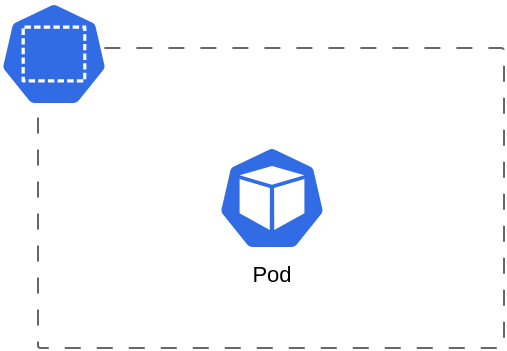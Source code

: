 <mxfile version="13.6.2" type="github" pages="15">
  <diagram id="iSfuq8pZBn8VzrmWf097" name="Pod">
    <mxGraphModel dx="1045" dy="773" grid="1" gridSize="10" guides="1" tooltips="1" connect="1" arrows="1" fold="1" page="1" pageScale="1" pageWidth="827" pageHeight="1169" math="0" shadow="0">
      <root>
        <mxCell id="0" />
        <mxCell id="1" parent="0" />
        <UserObject label="" lucidchartObjectId="-VuqB8g4CImY" id="LtzLaEs0xSR9G_huTdqb-1">
          <mxCell style="html=1;whiteSpace=wrap;fontSize=11;align=left;spacing=0;verticalAlign=top;strokeColor=#666666;strokeOpacity=100;fillOpacity=100;rounded=1;absoluteArcSize=1;arcSize=2.4;fillColor=#ffffff;dashed=1;dashPattern=8 8;" vertex="1" zOrder="0" parent="1">
            <mxGeometry x="31" y="36" width="233" height="150" as="geometry" />
          </mxCell>
        </UserObject>
        <UserObject label="Pod" lucidchartObjectId="NWuqpBF2_.y_" id="LtzLaEs0xSR9G_huTdqb-2">
          <mxCell style="html=1;whiteSpace=wrap;html=1;verticalLabelPosition=bottom;verticalAlign=top;strokeColor=none;shape=mxgraph.kubernetes.icon;prIcon=pod;fontSize=11;fontColor=#000000;spacing=0;strokeOpacity=100;fillColor=#326ce5;" vertex="1" zOrder="2" parent="1">
            <mxGeometry x="121" y="84" width="54" height="54" as="geometry" />
          </mxCell>
        </UserObject>
        <UserObject label="" lucidchartObjectId="_Wuq-wyw3-OL" id="LtzLaEs0xSR9G_huTdqb-3">
          <mxCell style="html=1;whiteSpace=wrap;html=1;verticalLabelPosition=bottom;verticalAlign=top;strokeColor=none;shape=mxgraph.kubernetes.icon;prIcon=ns;fontSize=11;spacing=0;strokeOpacity=100;fillColor=#326ce5;" vertex="1" zOrder="3" parent="1">
            <mxGeometry x="12" y="12" width="54" height="54" as="geometry" />
          </mxCell>
        </UserObject>
      </root>
    </mxGraphModel>
  </diagram>
  <diagram id="8kEvFGOy02PHgIL3vLjp" name="Deployment">
    <mxGraphModel dx="1045" dy="773" grid="1" gridSize="10" guides="1" tooltips="1" connect="1" arrows="1" fold="1" page="1" pageScale="1" pageWidth="827" pageHeight="1169" math="0" shadow="0">
      <root>
        <mxCell id="BhQY0slvQLT0cfhaodwj-0" />
        <mxCell id="BhQY0slvQLT0cfhaodwj-1" parent="BhQY0slvQLT0cfhaodwj-0" />
        <UserObject label="" lucidchartObjectId="Z2uqpmgEzDVm" id="BhQY0slvQLT0cfhaodwj-2">
          <mxCell style="html=1;whiteSpace=wrap;fontSize=11;align=left;spacing=0;verticalAlign=top;strokeColor=#666666;strokeOpacity=100;fillOpacity=100;rounded=1;absoluteArcSize=1;arcSize=2.4;fillColor=#ffffff;dashed=1;dashPattern=8 8;" vertex="1" zOrder="1" parent="BhQY0slvQLT0cfhaodwj-1">
            <mxGeometry x="31" y="36" width="317" height="228" as="geometry" />
          </mxCell>
        </UserObject>
        <UserObject label="Pod" lucidchartObjectId="Z2uqImXQVJF_" id="BhQY0slvQLT0cfhaodwj-3">
          <mxCell style="html=1;whiteSpace=wrap;html=1;verticalLabelPosition=bottom;verticalAlign=top;strokeColor=none;shape=mxgraph.kubernetes.icon;prIcon=pod;fontSize=11;fontColor=#000000;spacing=0;strokeOpacity=100;fillColor=#326ce5;" vertex="1" zOrder="3" parent="BhQY0slvQLT0cfhaodwj-1">
            <mxGeometry x="277" y="120" width="54" height="54" as="geometry" />
          </mxCell>
        </UserObject>
        <UserObject label="" lucidchartObjectId="Z2uqoHWt6oae" id="BhQY0slvQLT0cfhaodwj-4">
          <mxCell style="html=1;whiteSpace=wrap;html=1;verticalLabelPosition=bottom;verticalAlign=top;strokeColor=none;shape=mxgraph.kubernetes.icon;prIcon=ns;fontSize=11;spacing=0;strokeOpacity=100;fillColor=#326ce5;" vertex="1" zOrder="4" parent="BhQY0slvQLT0cfhaodwj-1">
            <mxGeometry x="12" y="12" width="54" height="54" as="geometry" />
          </mxCell>
        </UserObject>
        <UserObject label="Deployment" lucidchartObjectId="c3uqs8Pn621T" id="BhQY0slvQLT0cfhaodwj-5">
          <mxCell style="html=1;whiteSpace=wrap;html=1;verticalLabelPosition=bottom;verticalAlign=top;strokeColor=none;shape=mxgraph.kubernetes.icon;prIcon=deploy;fontSize=11;fontColor=#000000;spacing=0;strokeOpacity=100;fillColor=#326ce5;" vertex="1" zOrder="5" parent="BhQY0slvQLT0cfhaodwj-1">
            <mxGeometry x="48" y="120" width="54" height="54" as="geometry" />
          </mxCell>
        </UserObject>
        <UserObject label="ReplicaSet" lucidchartObjectId="k3uqp.XQSQ4X" id="BhQY0slvQLT0cfhaodwj-6">
          <mxCell style="html=1;whiteSpace=wrap;html=1;verticalLabelPosition=bottom;verticalAlign=top;strokeColor=none;shape=mxgraph.kubernetes.icon;prIcon=rs;fontSize=11;fontColor=#000000;spacing=0;strokeOpacity=100;fillColor=#326ce5;" vertex="1" zOrder="6" parent="BhQY0slvQLT0cfhaodwj-1">
            <mxGeometry x="163" y="120" width="54" height="54" as="geometry" />
          </mxCell>
        </UserObject>
        <UserObject label="" lucidchartObjectId="P3uqqDGc3LAr" id="BhQY0slvQLT0cfhaodwj-7">
          <mxCell style="html=1;jettySize=18;fontSize=11;strokeOpacity=100;dashed=1;dashPattern=3 8;rounded=0;startArrow=none;;endArrow=block;endFill=1;;exitX=0.974;exitY=0.5;exitPerimeter=1;entryX=0.026;entryY=0.5;entryPerimeter=1;" edge="1" parent="BhQY0slvQLT0cfhaodwj-1" source="BhQY0slvQLT0cfhaodwj-5" target="BhQY0slvQLT0cfhaodwj-6">
            <mxGeometry width="100" height="100" relative="1" as="geometry">
              <Array as="points" />
            </mxGeometry>
          </mxCell>
        </UserObject>
        <UserObject label="" lucidchartObjectId="T3uqka-Iv2_S" id="BhQY0slvQLT0cfhaodwj-8">
          <mxCell style="html=1;jettySize=18;fontSize=11;strokeOpacity=100;dashed=1;dashPattern=3 8;rounded=0;startArrow=none;;endArrow=block;endFill=1;;exitX=0.974;exitY=0.5;exitPerimeter=1;entryX=0.026;entryY=0.5;entryPerimeter=1;" edge="1" parent="BhQY0slvQLT0cfhaodwj-1" source="BhQY0slvQLT0cfhaodwj-6" target="BhQY0slvQLT0cfhaodwj-3">
            <mxGeometry width="100" height="100" relative="1" as="geometry">
              <Array as="points" />
            </mxGeometry>
          </mxCell>
        </UserObject>
      </root>
    </mxGraphModel>
  </diagram>
  <diagram id="SY_yNG7hyJ57fD4azW2H" name="Deployment with 2 RS">
    <mxGraphModel dx="1045" dy="773" grid="1" gridSize="10" guides="1" tooltips="1" connect="1" arrows="1" fold="1" page="1" pageScale="1" pageWidth="827" pageHeight="1169" math="0" shadow="0">
      <root>
        <mxCell id="LelxNKPd7IBSqJPfSYs7-0" />
        <mxCell id="LelxNKPd7IBSqJPfSYs7-1" parent="LelxNKPd7IBSqJPfSYs7-0" />
        <UserObject label="" lucidchartObjectId="l9uqZIBYidQx" id="LelxNKPd7IBSqJPfSYs7-2">
          <mxCell style="html=1;whiteSpace=wrap;fontSize=11;align=left;spacing=0;verticalAlign=top;strokeColor=#666666;strokeOpacity=100;fillOpacity=100;rounded=1;absoluteArcSize=1;arcSize=2.4;fillColor=#ffffff;dashed=1;dashPattern=8 8;" vertex="1" zOrder="1" parent="LelxNKPd7IBSqJPfSYs7-1">
            <mxGeometry x="31" y="36" width="317" height="228" as="geometry" />
          </mxCell>
        </UserObject>
        <UserObject label="Pod" lucidchartObjectId="l9uql69TsDQh" id="LelxNKPd7IBSqJPfSYs7-3">
          <mxCell style="html=1;whiteSpace=wrap;html=1;verticalLabelPosition=bottom;verticalAlign=top;strokeColor=none;shape=mxgraph.kubernetes.icon;prIcon=pod;fontSize=11;fontColor=#000000;spacing=0;strokeOpacity=100;fillColor=#326ce5;" vertex="1" zOrder="3" parent="LelxNKPd7IBSqJPfSYs7-1">
            <mxGeometry x="277" y="96" width="54" height="54" as="geometry" />
          </mxCell>
        </UserObject>
        <UserObject label="" lucidchartObjectId="l9uqoD1owYZF" id="LelxNKPd7IBSqJPfSYs7-4">
          <mxCell style="html=1;whiteSpace=wrap;html=1;verticalLabelPosition=bottom;verticalAlign=top;strokeColor=none;shape=mxgraph.kubernetes.icon;prIcon=ns;fontSize=11;spacing=0;strokeOpacity=100;fillColor=#326ce5;" vertex="1" zOrder="4" parent="LelxNKPd7IBSqJPfSYs7-1">
            <mxGeometry x="12" y="12" width="54" height="54" as="geometry" />
          </mxCell>
        </UserObject>
        <UserObject label="Deployment" lucidchartObjectId="l9uqzMC-T5vN" id="LelxNKPd7IBSqJPfSYs7-5">
          <mxCell style="html=1;whiteSpace=wrap;html=1;verticalLabelPosition=bottom;verticalAlign=top;strokeColor=none;shape=mxgraph.kubernetes.icon;prIcon=deploy;fontSize=11;fontColor=#000000;spacing=0;strokeOpacity=100;fillColor=#326ce5;" vertex="1" zOrder="5" parent="LelxNKPd7IBSqJPfSYs7-1">
            <mxGeometry x="48" y="96" width="54" height="54" as="geometry" />
          </mxCell>
        </UserObject>
        <UserObject label="ReplicaSet" lucidchartObjectId="l9uqMYYAc~4Z" id="LelxNKPd7IBSqJPfSYs7-6">
          <mxCell style="html=1;whiteSpace=wrap;html=1;verticalLabelPosition=bottom;verticalAlign=top;strokeColor=none;shape=mxgraph.kubernetes.icon;prIcon=rs;fontSize=11;fontColor=#000000;spacing=0;strokeOpacity=100;fillColor=#326ce5;" vertex="1" zOrder="6" parent="LelxNKPd7IBSqJPfSYs7-1">
            <mxGeometry x="163" y="66" width="54" height="54" as="geometry" />
          </mxCell>
        </UserObject>
        <UserObject label="" lucidchartObjectId="l9uqXvEGQwuw" id="LelxNKPd7IBSqJPfSYs7-7">
          <mxCell style="html=1;jettySize=18;fontSize=11;strokeOpacity=100;dashed=1;dashPattern=3 8;rounded=0;startArrow=none;;endArrow=block;endFill=1;;exitX=0.974;exitY=0.5;exitPerimeter=1;entryX=0.026;entryY=0.5;entryPerimeter=1;" edge="1" parent="LelxNKPd7IBSqJPfSYs7-1" source="LelxNKPd7IBSqJPfSYs7-5" target="LelxNKPd7IBSqJPfSYs7-6">
            <mxGeometry width="100" height="100" relative="1" as="geometry">
              <Array as="points" />
            </mxGeometry>
          </mxCell>
        </UserObject>
        <UserObject label="" lucidchartObjectId="l9uqajMqnw1s" id="LelxNKPd7IBSqJPfSYs7-8">
          <mxCell style="html=1;jettySize=18;fontSize=11;strokeOpacity=100;dashed=1;dashPattern=3 8;rounded=0;startArrow=none;;endArrow=block;endFill=1;;exitX=0.974;exitY=0.5;exitPerimeter=1;entryX=0.026;entryY=0.5;entryPerimeter=1;" edge="1" parent="LelxNKPd7IBSqJPfSYs7-1" source="LelxNKPd7IBSqJPfSYs7-6" target="LelxNKPd7IBSqJPfSYs7-3">
            <mxGeometry width="100" height="100" relative="1" as="geometry">
              <Array as="points" />
            </mxGeometry>
          </mxCell>
        </UserObject>
        <UserObject label="ReplicaSet" lucidchartObjectId="l9uq0uhGRapu" id="LelxNKPd7IBSqJPfSYs7-9">
          <mxCell style="html=1;whiteSpace=wrap;html=1;verticalLabelPosition=bottom;verticalAlign=top;strokeColor=none;shape=mxgraph.kubernetes.icon;prIcon=rs;fontSize=11;fontColor=#000000;spacing=0;strokeOpacity=100;fillColor=#326ce5;" vertex="1" zOrder="9" parent="LelxNKPd7IBSqJPfSYs7-1">
            <mxGeometry x="163" y="168" width="54" height="54" as="geometry" />
          </mxCell>
        </UserObject>
      </root>
    </mxGraphModel>
  </diagram>
  <diagram id="qdSlm2BcVinARLPSK8bH" name="Service">
    <mxGraphModel dx="1045" dy="773" grid="1" gridSize="10" guides="1" tooltips="1" connect="1" arrows="1" fold="1" page="1" pageScale="1" pageWidth="827" pageHeight="1169" math="0" shadow="0">
      <root>
        <mxCell id="lDyMALy6M33qUWaxauCG-0" />
        <mxCell id="lDyMALy6M33qUWaxauCG-1" parent="lDyMALy6M33qUWaxauCG-0" />
        <UserObject label="" lucidchartObjectId="o_uq-UReRqh-" id="lDyMALy6M33qUWaxauCG-2">
          <mxCell style="html=1;whiteSpace=wrap;fontSize=11;align=left;spacing=0;verticalAlign=top;strokeColor=#666666;strokeOpacity=100;fillOpacity=100;rounded=1;absoluteArcSize=1;arcSize=2.4;fillColor=#ffffff;dashed=1;dashPattern=8 8;" vertex="1" zOrder="1" parent="lDyMALy6M33qUWaxauCG-1">
            <mxGeometry x="36" y="39" width="492" height="237" as="geometry" />
          </mxCell>
        </UserObject>
        <UserObject label="Pod" lucidchartObjectId="o_uqMcu8vuED" id="lDyMALy6M33qUWaxauCG-3">
          <mxCell style="html=1;whiteSpace=wrap;html=1;verticalLabelPosition=bottom;verticalAlign=top;strokeColor=none;shape=mxgraph.kubernetes.icon;prIcon=pod;fontSize=11;fontColor=#000000;spacing=0;strokeOpacity=100;fillColor=#326ce5;" vertex="1" zOrder="3" parent="lDyMALy6M33qUWaxauCG-1">
            <mxGeometry x="252" y="120" width="54" height="54" as="geometry" />
          </mxCell>
        </UserObject>
        <UserObject label="" lucidchartObjectId="o_uqq5GUE7PC" id="lDyMALy6M33qUWaxauCG-4">
          <mxCell style="html=1;whiteSpace=wrap;html=1;verticalLabelPosition=bottom;verticalAlign=top;strokeColor=none;shape=mxgraph.kubernetes.icon;prIcon=ns;fontSize=11;spacing=0;strokeOpacity=100;fillColor=#326ce5;" vertex="1" zOrder="4" parent="lDyMALy6M33qUWaxauCG-1">
            <mxGeometry x="12" y="12" width="54" height="54" as="geometry" />
          </mxCell>
        </UserObject>
        <UserObject label="Deployment" lucidchartObjectId="o_uqgT~7ckx8" id="lDyMALy6M33qUWaxauCG-5">
          <mxCell style="html=1;whiteSpace=wrap;html=1;verticalLabelPosition=bottom;verticalAlign=top;strokeColor=none;shape=mxgraph.kubernetes.icon;prIcon=deploy;fontSize=11;fontColor=#000000;spacing=0;strokeOpacity=100;fillColor=#326ce5;" vertex="1" zOrder="5" parent="lDyMALy6M33qUWaxauCG-1">
            <mxGeometry x="48" y="120" width="54" height="54" as="geometry" />
          </mxCell>
        </UserObject>
        <UserObject label="ReplicaSet" lucidchartObjectId="o_uqNtdDm168" id="lDyMALy6M33qUWaxauCG-6">
          <mxCell style="html=1;whiteSpace=wrap;html=1;verticalLabelPosition=bottom;verticalAlign=top;strokeColor=none;shape=mxgraph.kubernetes.icon;prIcon=rs;fontSize=11;fontColor=#000000;spacing=0;strokeOpacity=100;fillColor=#326ce5;" vertex="1" zOrder="6" parent="lDyMALy6M33qUWaxauCG-1">
            <mxGeometry x="150" y="120" width="54" height="54" as="geometry" />
          </mxCell>
        </UserObject>
        <UserObject label="" lucidchartObjectId="o_uqKN1l_khu" id="lDyMALy6M33qUWaxauCG-7">
          <mxCell style="html=1;jettySize=18;fontSize=11;strokeOpacity=100;dashed=1;dashPattern=3 8;rounded=0;startArrow=none;;endArrow=block;endFill=1;;exitX=0.974;exitY=0.5;exitPerimeter=1;entryX=0.026;entryY=0.5;entryPerimeter=1;" edge="1" parent="lDyMALy6M33qUWaxauCG-1" source="lDyMALy6M33qUWaxauCG-5" target="lDyMALy6M33qUWaxauCG-6">
            <mxGeometry width="100" height="100" relative="1" as="geometry">
              <Array as="points" />
            </mxGeometry>
          </mxCell>
        </UserObject>
        <UserObject label="" lucidchartObjectId="o_uq8EtCvN2Q" id="lDyMALy6M33qUWaxauCG-8">
          <mxCell style="html=1;jettySize=18;fontSize=11;strokeOpacity=100;dashed=1;dashPattern=3 8;rounded=0;startArrow=none;;endArrow=block;endFill=1;;exitX=0.974;exitY=0.5;exitPerimeter=1;entryX=0.026;entryY=0.5;entryPerimeter=1;" edge="1" parent="lDyMALy6M33qUWaxauCG-1" source="lDyMALy6M33qUWaxauCG-6" target="lDyMALy6M33qUWaxauCG-3">
            <mxGeometry width="100" height="100" relative="1" as="geometry">
              <Array as="points" />
            </mxGeometry>
          </mxCell>
        </UserObject>
        <UserObject label="Service" lucidchartObjectId="O_uqIauHkdZS" id="lDyMALy6M33qUWaxauCG-9">
          <mxCell style="html=1;whiteSpace=wrap;html=1;verticalLabelPosition=bottom;verticalAlign=top;strokeColor=none;shape=mxgraph.kubernetes.icon;prIcon=svc;fontSize=11;fontColor=#000000;spacing=0;strokeOpacity=100;fillColor=#326ce5;dashed=1;dashPattern=6 5;" vertex="1" zOrder="9" parent="lDyMALy6M33qUWaxauCG-1">
            <mxGeometry x="456" y="120" width="54" height="54" as="geometry" />
          </mxCell>
        </UserObject>
        <UserObject label="Endpoint" lucidchartObjectId="X_uqfX~K7dKs" id="lDyMALy6M33qUWaxauCG-10">
          <mxCell style="html=1;whiteSpace=wrap;html=1;verticalLabelPosition=bottom;verticalAlign=top;strokeColor=none;shape=mxgraph.kubernetes.icon;prIcon=ep;fontSize=11;fontColor=#000000;spacing=0;strokeOpacity=100;fillColor=#326ce5;dashed=1;dashPattern=6 5;" vertex="1" zOrder="10" parent="lDyMALy6M33qUWaxauCG-1">
            <mxGeometry x="354" y="120" width="54" height="54" as="geometry" />
          </mxCell>
        </UserObject>
        <UserObject label="" lucidchartObjectId="z.uqeDkMA5Wb" id="lDyMALy6M33qUWaxauCG-11">
          <mxCell style="html=1;jettySize=18;fontSize=11;strokeOpacity=100;dashed=1;dashPattern=3 8;rounded=1;arcSize=0;edgeStyle=orthogonalEdgeStyle;startArrow=none;;endArrow=block;endFill=1;;exitX=0.026;exitY=0.5;exitPerimeter=1;entryX=0.974;entryY=0.5;entryPerimeter=1;" edge="1" parent="lDyMALy6M33qUWaxauCG-1" source="lDyMALy6M33qUWaxauCG-9" target="lDyMALy6M33qUWaxauCG-10">
            <mxGeometry width="100" height="100" relative="1" as="geometry">
              <Array as="points" />
            </mxGeometry>
          </mxCell>
        </UserObject>
        <UserObject label="" lucidchartObjectId="D.uqEQblDNi." id="lDyMALy6M33qUWaxauCG-12">
          <mxCell style="html=1;jettySize=18;fontSize=11;strokeOpacity=100;rounded=1;arcSize=0;edgeStyle=orthogonalEdgeStyle;startArrow=none;;endArrow=block;endFill=1;;exitX=0.026;exitY=0.5;exitPerimeter=1;entryX=0.974;entryY=0.5;entryPerimeter=1;" edge="1" parent="lDyMALy6M33qUWaxauCG-1" source="lDyMALy6M33qUWaxauCG-10" target="lDyMALy6M33qUWaxauCG-3">
            <mxGeometry width="100" height="100" relative="1" as="geometry">
              <Array as="points" />
            </mxGeometry>
          </mxCell>
        </UserObject>
      </root>
    </mxGraphModel>
  </diagram>
  <diagram id="V_MBx8cBlaUR6x3kAfEm" name="Service with 2 Pods">
    <mxGraphModel dx="1045" dy="773" grid="1" gridSize="10" guides="1" tooltips="1" connect="1" arrows="1" fold="1" page="1" pageScale="1" pageWidth="827" pageHeight="1169" math="0" shadow="0">
      <root>
        <mxCell id="ivM0QLoi8qgfwK2MTKeh-0" />
        <mxCell id="ivM0QLoi8qgfwK2MTKeh-1" parent="ivM0QLoi8qgfwK2MTKeh-0" />
        <UserObject label="" lucidchartObjectId="cavqVqYk1z71" id="ivM0QLoi8qgfwK2MTKeh-2">
          <mxCell style="html=1;whiteSpace=wrap;fontSize=11;align=left;spacing=0;verticalAlign=top;strokeColor=#666666;strokeOpacity=100;fillOpacity=100;rounded=1;absoluteArcSize=1;arcSize=2.4;fillColor=#ffffff;dashed=1;dashPattern=8 8;" vertex="1" zOrder="1" parent="ivM0QLoi8qgfwK2MTKeh-1">
            <mxGeometry x="36" y="39" width="492" height="237" as="geometry" />
          </mxCell>
        </UserObject>
        <UserObject label="Pod" lucidchartObjectId="cavq_frrJgvp" id="ivM0QLoi8qgfwK2MTKeh-3">
          <mxCell style="html=1;whiteSpace=wrap;html=1;verticalLabelPosition=bottom;verticalAlign=top;strokeColor=none;shape=mxgraph.kubernetes.icon;prIcon=pod;fontSize=11;fontColor=#000000;spacing=0;strokeOpacity=100;fillColor=#326ce5;" vertex="1" zOrder="3" parent="ivM0QLoi8qgfwK2MTKeh-1">
            <mxGeometry x="252" y="84" width="54" height="54" as="geometry" />
          </mxCell>
        </UserObject>
        <UserObject label="" lucidchartObjectId="cavqelJYdXW8" id="ivM0QLoi8qgfwK2MTKeh-4">
          <mxCell style="html=1;whiteSpace=wrap;html=1;verticalLabelPosition=bottom;verticalAlign=top;strokeColor=none;shape=mxgraph.kubernetes.icon;prIcon=ns;fontSize=11;spacing=0;strokeOpacity=100;fillColor=#326ce5;" vertex="1" zOrder="4" parent="ivM0QLoi8qgfwK2MTKeh-1">
            <mxGeometry x="12" y="12" width="54" height="54" as="geometry" />
          </mxCell>
        </UserObject>
        <UserObject label="Deployment" lucidchartObjectId="cavqPPeE9mS_" id="ivM0QLoi8qgfwK2MTKeh-5">
          <mxCell style="html=1;whiteSpace=wrap;html=1;verticalLabelPosition=bottom;verticalAlign=top;strokeColor=none;shape=mxgraph.kubernetes.icon;prIcon=deploy;fontSize=11;fontColor=#000000;spacing=0;strokeOpacity=100;fillColor=#326ce5;" vertex="1" zOrder="5" parent="ivM0QLoi8qgfwK2MTKeh-1">
            <mxGeometry x="48" y="120" width="54" height="54" as="geometry" />
          </mxCell>
        </UserObject>
        <UserObject label="ReplicaSet" lucidchartObjectId="cavqFAH4ADCb" id="ivM0QLoi8qgfwK2MTKeh-6">
          <mxCell style="html=1;whiteSpace=wrap;html=1;verticalLabelPosition=bottom;verticalAlign=top;strokeColor=none;shape=mxgraph.kubernetes.icon;prIcon=rs;fontSize=11;fontColor=#000000;spacing=0;strokeOpacity=100;fillColor=#326ce5;" vertex="1" zOrder="6" parent="ivM0QLoi8qgfwK2MTKeh-1">
            <mxGeometry x="150" y="120" width="54" height="54" as="geometry" />
          </mxCell>
        </UserObject>
        <UserObject label="" lucidchartObjectId="cavqnQAGWGVt" id="ivM0QLoi8qgfwK2MTKeh-7">
          <mxCell style="html=1;jettySize=18;fontSize=11;strokeOpacity=100;dashed=1;dashPattern=3 8;rounded=0;startArrow=none;;endArrow=block;endFill=1;;exitX=0.974;exitY=0.5;exitPerimeter=1;entryX=0.026;entryY=0.5;entryPerimeter=1;" edge="1" parent="ivM0QLoi8qgfwK2MTKeh-1" source="ivM0QLoi8qgfwK2MTKeh-5" target="ivM0QLoi8qgfwK2MTKeh-6">
            <mxGeometry width="100" height="100" relative="1" as="geometry">
              <Array as="points" />
            </mxGeometry>
          </mxCell>
        </UserObject>
        <UserObject label="" lucidchartObjectId="cavqGV_F.TzG" id="ivM0QLoi8qgfwK2MTKeh-8">
          <mxCell style="html=1;jettySize=18;fontSize=11;strokeOpacity=100;dashed=1;dashPattern=3 8;rounded=0;startArrow=none;;endArrow=block;endFill=1;;exitX=0.974;exitY=0.5;exitPerimeter=1;entryX=0.026;entryY=0.5;entryPerimeter=1;" edge="1" parent="ivM0QLoi8qgfwK2MTKeh-1" source="ivM0QLoi8qgfwK2MTKeh-6" target="ivM0QLoi8qgfwK2MTKeh-3">
            <mxGeometry width="100" height="100" relative="1" as="geometry">
              <Array as="points" />
            </mxGeometry>
          </mxCell>
        </UserObject>
        <UserObject label="Service" lucidchartObjectId="cavqwVMfsR2b" id="ivM0QLoi8qgfwK2MTKeh-9">
          <mxCell style="html=1;whiteSpace=wrap;html=1;verticalLabelPosition=bottom;verticalAlign=top;strokeColor=none;shape=mxgraph.kubernetes.icon;prIcon=svc;fontSize=11;fontColor=#000000;spacing=0;strokeOpacity=100;fillColor=#326ce5;dashed=1;dashPattern=6 5;" vertex="1" zOrder="9" parent="ivM0QLoi8qgfwK2MTKeh-1">
            <mxGeometry x="456" y="120" width="54" height="54" as="geometry" />
          </mxCell>
        </UserObject>
        <UserObject label="Endpoint" lucidchartObjectId="cavq2UXoQrDB" id="ivM0QLoi8qgfwK2MTKeh-10">
          <mxCell style="html=1;whiteSpace=wrap;html=1;verticalLabelPosition=bottom;verticalAlign=top;strokeColor=none;shape=mxgraph.kubernetes.icon;prIcon=ep;fontSize=11;fontColor=#000000;spacing=0;strokeOpacity=100;fillColor=#326ce5;dashed=1;dashPattern=6 5;" vertex="1" zOrder="10" parent="ivM0QLoi8qgfwK2MTKeh-1">
            <mxGeometry x="354" y="120" width="54" height="54" as="geometry" />
          </mxCell>
        </UserObject>
        <UserObject label="" lucidchartObjectId="cavq9NGGEB6q" id="ivM0QLoi8qgfwK2MTKeh-11">
          <mxCell style="html=1;jettySize=18;fontSize=11;strokeOpacity=100;dashed=1;dashPattern=3 8;rounded=1;arcSize=0;edgeStyle=orthogonalEdgeStyle;startArrow=none;;endArrow=block;endFill=1;;exitX=0.026;exitY=0.5;exitPerimeter=1;entryX=0.974;entryY=0.5;entryPerimeter=1;" edge="1" parent="ivM0QLoi8qgfwK2MTKeh-1" source="ivM0QLoi8qgfwK2MTKeh-9" target="ivM0QLoi8qgfwK2MTKeh-10">
            <mxGeometry width="100" height="100" relative="1" as="geometry">
              <Array as="points" />
            </mxGeometry>
          </mxCell>
        </UserObject>
        <UserObject label="" lucidchartObjectId="cavqIQTwEEuV" id="ivM0QLoi8qgfwK2MTKeh-12">
          <mxCell style="html=1;jettySize=18;fontSize=11;strokeOpacity=100;rounded=0;startArrow=none;;endArrow=block;endFill=1;;exitX=0.026;exitY=0.5;exitPerimeter=1;entryX=0.974;entryY=0.5;entryPerimeter=1;" edge="1" parent="ivM0QLoi8qgfwK2MTKeh-1" source="ivM0QLoi8qgfwK2MTKeh-10" target="ivM0QLoi8qgfwK2MTKeh-3">
            <mxGeometry width="100" height="100" relative="1" as="geometry">
              <Array as="points" />
            </mxGeometry>
          </mxCell>
        </UserObject>
        <UserObject label="Pod" lucidchartObjectId="savqaFo73rZz" id="ivM0QLoi8qgfwK2MTKeh-13">
          <mxCell style="html=1;whiteSpace=wrap;html=1;verticalLabelPosition=bottom;verticalAlign=top;strokeColor=none;shape=mxgraph.kubernetes.icon;prIcon=pod;fontSize=11;fontColor=#000000;spacing=0;strokeOpacity=100;fillColor=#326ce5;" vertex="1" zOrder="13" parent="ivM0QLoi8qgfwK2MTKeh-1">
            <mxGeometry x="252" y="168" width="54" height="54" as="geometry" />
          </mxCell>
        </UserObject>
        <UserObject label="" lucidchartObjectId="Cavq-OXuXvmd" id="ivM0QLoi8qgfwK2MTKeh-14">
          <mxCell style="html=1;jettySize=18;fontSize=11;strokeOpacity=100;rounded=0;startArrow=none;;endArrow=block;endFill=1;;exitX=0.026;exitY=0.5;exitPerimeter=1;entryX=0.983;entryY=0.542;entryPerimeter=1;" edge="1" parent="ivM0QLoi8qgfwK2MTKeh-1" source="ivM0QLoi8qgfwK2MTKeh-10" target="ivM0QLoi8qgfwK2MTKeh-13">
            <mxGeometry width="100" height="100" relative="1" as="geometry">
              <Array as="points" />
            </mxGeometry>
          </mxCell>
        </UserObject>
        <UserObject label="" lucidchartObjectId="MavqWyQGY.X4" id="ivM0QLoi8qgfwK2MTKeh-15">
          <mxCell style="html=1;jettySize=18;fontSize=11;strokeOpacity=100;dashed=1;dashPattern=3 8;rounded=0;startArrow=none;;endArrow=block;endFill=1;;exitX=0.974;exitY=0.5;exitPerimeter=1;entryX=0.026;entryY=0.5;entryPerimeter=1;" edge="1" parent="ivM0QLoi8qgfwK2MTKeh-1" source="ivM0QLoi8qgfwK2MTKeh-6" target="ivM0QLoi8qgfwK2MTKeh-13">
            <mxGeometry width="100" height="100" relative="1" as="geometry">
              <Array as="points" />
            </mxGeometry>
          </mxCell>
        </UserObject>
      </root>
    </mxGraphModel>
  </diagram>
  <diagram id="bQDB8nGZ8LMfp-gw_Lt7" name="Ingress">
    <mxGraphModel dx="1045" dy="773" grid="1" gridSize="10" guides="1" tooltips="1" connect="1" arrows="1" fold="1" page="1" pageScale="1" pageWidth="827" pageHeight="1169" math="0" shadow="0">
      <root>
        <mxCell id="YwLREz4da0pBaQ0qAoMV-0" />
        <mxCell id="YwLREz4da0pBaQ0qAoMV-1" parent="YwLREz4da0pBaQ0qAoMV-0" />
        <UserObject label="" lucidchartObjectId="8dvqUO-Gar4d" id="YwLREz4da0pBaQ0qAoMV-2">
          <mxCell style="html=1;whiteSpace=wrap;fontSize=11;align=left;spacing=0;verticalAlign=top;strokeColor=#666666;strokeOpacity=100;fillOpacity=100;rounded=1;absoluteArcSize=1;arcSize=2.4;fillColor=#ffffff;dashed=1;dashPattern=8 8;" vertex="1" zOrder="1" parent="YwLREz4da0pBaQ0qAoMV-1">
            <mxGeometry x="36" y="36" width="586" height="240" as="geometry" />
          </mxCell>
        </UserObject>
        <UserObject label="Pod" lucidchartObjectId="8dvqxFOjyrvD" id="YwLREz4da0pBaQ0qAoMV-3">
          <mxCell style="html=1;whiteSpace=wrap;html=1;verticalLabelPosition=bottom;verticalAlign=top;strokeColor=none;shape=mxgraph.kubernetes.icon;prIcon=pod;fontSize=11;fontColor=#000000;spacing=0;strokeOpacity=100;fillColor=#326ce5;" vertex="1" zOrder="3" parent="YwLREz4da0pBaQ0qAoMV-1">
            <mxGeometry x="252" y="120" width="54" height="54" as="geometry" />
          </mxCell>
        </UserObject>
        <UserObject label="" lucidchartObjectId="8dvqe97f7yrY" id="YwLREz4da0pBaQ0qAoMV-4">
          <mxCell style="html=1;whiteSpace=wrap;html=1;verticalLabelPosition=bottom;verticalAlign=top;strokeColor=none;shape=mxgraph.kubernetes.icon;prIcon=ns;fontSize=11;spacing=0;strokeOpacity=100;fillColor=#326ce5;" vertex="1" zOrder="4" parent="YwLREz4da0pBaQ0qAoMV-1">
            <mxGeometry x="12" y="12" width="54" height="54" as="geometry" />
          </mxCell>
        </UserObject>
        <UserObject label="Deployment" lucidchartObjectId="8dvqwiV8quya" id="YwLREz4da0pBaQ0qAoMV-5">
          <mxCell style="html=1;whiteSpace=wrap;html=1;verticalLabelPosition=bottom;verticalAlign=top;strokeColor=none;shape=mxgraph.kubernetes.icon;prIcon=deploy;fontSize=11;fontColor=#000000;spacing=0;strokeOpacity=100;fillColor=#326ce5;" vertex="1" zOrder="5" parent="YwLREz4da0pBaQ0qAoMV-1">
            <mxGeometry x="48" y="120" width="54" height="54" as="geometry" />
          </mxCell>
        </UserObject>
        <UserObject label="ReplicaSet" lucidchartObjectId="8dvq~L.L_Rhd" id="YwLREz4da0pBaQ0qAoMV-6">
          <mxCell style="html=1;whiteSpace=wrap;html=1;verticalLabelPosition=bottom;verticalAlign=top;strokeColor=none;shape=mxgraph.kubernetes.icon;prIcon=rs;fontSize=11;fontColor=#000000;spacing=0;strokeOpacity=100;fillColor=#326ce5;" vertex="1" zOrder="6" parent="YwLREz4da0pBaQ0qAoMV-1">
            <mxGeometry x="150" y="120" width="54" height="54" as="geometry" />
          </mxCell>
        </UserObject>
        <UserObject label="" lucidchartObjectId="8dvqi1Ba24Gv" id="YwLREz4da0pBaQ0qAoMV-7">
          <mxCell style="html=1;jettySize=18;fontSize=11;strokeOpacity=100;dashed=1;dashPattern=3 8;rounded=0;startArrow=none;;endArrow=block;endFill=1;;exitX=0.974;exitY=0.5;exitPerimeter=1;entryX=0.026;entryY=0.5;entryPerimeter=1;" edge="1" parent="YwLREz4da0pBaQ0qAoMV-1" source="YwLREz4da0pBaQ0qAoMV-5" target="YwLREz4da0pBaQ0qAoMV-6">
            <mxGeometry width="100" height="100" relative="1" as="geometry">
              <Array as="points" />
            </mxGeometry>
          </mxCell>
        </UserObject>
        <UserObject label="" lucidchartObjectId="8dvqK6YJD5LI" id="YwLREz4da0pBaQ0qAoMV-8">
          <mxCell style="html=1;jettySize=18;fontSize=11;strokeOpacity=100;dashed=1;dashPattern=3 8;rounded=0;startArrow=none;;endArrow=block;endFill=1;;exitX=0.974;exitY=0.5;exitPerimeter=1;entryX=0.026;entryY=0.5;entryPerimeter=1;" edge="1" parent="YwLREz4da0pBaQ0qAoMV-1" source="YwLREz4da0pBaQ0qAoMV-6" target="YwLREz4da0pBaQ0qAoMV-3">
            <mxGeometry width="100" height="100" relative="1" as="geometry">
              <Array as="points" />
            </mxGeometry>
          </mxCell>
        </UserObject>
        <UserObject label="Service" lucidchartObjectId="8dvqzJRZ179e" id="YwLREz4da0pBaQ0qAoMV-9">
          <mxCell style="html=1;whiteSpace=wrap;html=1;verticalLabelPosition=bottom;verticalAlign=top;strokeColor=none;shape=mxgraph.kubernetes.icon;prIcon=svc;fontSize=11;fontColor=#000000;spacing=0;strokeOpacity=100;fillColor=#326ce5;dashed=1;dashPattern=6 5;" vertex="1" zOrder="9" parent="YwLREz4da0pBaQ0qAoMV-1">
            <mxGeometry x="456" y="120" width="54" height="54" as="geometry" />
          </mxCell>
        </UserObject>
        <UserObject label="Endpoint" lucidchartObjectId="8dvqiFMgnbUL" id="YwLREz4da0pBaQ0qAoMV-10">
          <mxCell style="html=1;whiteSpace=wrap;html=1;verticalLabelPosition=bottom;verticalAlign=top;strokeColor=none;shape=mxgraph.kubernetes.icon;prIcon=ep;fontSize=11;fontColor=#000000;spacing=0;strokeOpacity=100;fillColor=#326ce5;dashed=1;dashPattern=6 5;" vertex="1" zOrder="10" parent="YwLREz4da0pBaQ0qAoMV-1">
            <mxGeometry x="354" y="120" width="54" height="54" as="geometry" />
          </mxCell>
        </UserObject>
        <UserObject label="" lucidchartObjectId="8dvqoDKOiB~D" id="YwLREz4da0pBaQ0qAoMV-11">
          <mxCell style="html=1;jettySize=18;fontSize=11;strokeOpacity=100;dashed=1;dashPattern=3 8;rounded=1;arcSize=0;edgeStyle=orthogonalEdgeStyle;startArrow=none;;endArrow=block;endFill=1;;exitX=0.026;exitY=0.5;exitPerimeter=1;entryX=0.974;entryY=0.5;entryPerimeter=1;" edge="1" parent="YwLREz4da0pBaQ0qAoMV-1" source="YwLREz4da0pBaQ0qAoMV-9" target="YwLREz4da0pBaQ0qAoMV-10">
            <mxGeometry width="100" height="100" relative="1" as="geometry">
              <Array as="points" />
            </mxGeometry>
          </mxCell>
        </UserObject>
        <UserObject label="" lucidchartObjectId="8dvqRBPwuVlc" id="YwLREz4da0pBaQ0qAoMV-12">
          <mxCell style="html=1;jettySize=18;fontSize=11;strokeOpacity=100;rounded=1;arcSize=0;edgeStyle=orthogonalEdgeStyle;startArrow=none;;endArrow=block;endFill=1;;exitX=0.026;exitY=0.5;exitPerimeter=1;entryX=0.974;entryY=0.5;entryPerimeter=1;" edge="1" parent="YwLREz4da0pBaQ0qAoMV-1" source="YwLREz4da0pBaQ0qAoMV-10" target="YwLREz4da0pBaQ0qAoMV-3">
            <mxGeometry width="100" height="100" relative="1" as="geometry">
              <Array as="points" />
            </mxGeometry>
          </mxCell>
        </UserObject>
        <UserObject label="Ingress" lucidchartObjectId="yevqwk6K~rQ4" id="YwLREz4da0pBaQ0qAoMV-13">
          <mxCell style="html=1;whiteSpace=wrap;html=1;verticalLabelPosition=bottom;verticalAlign=top;strokeColor=none;shape=mxgraph.kubernetes.icon;prIcon=ing;fontSize=11;fontColor=#000000;spacing=0;strokeOpacity=100;fillColor=#326ce5;dashed=1;dashPattern=6 5;" vertex="1" zOrder="13" parent="YwLREz4da0pBaQ0qAoMV-1">
            <mxGeometry x="558" y="120" width="54" height="54" as="geometry" />
          </mxCell>
        </UserObject>
        <UserObject label="" lucidchartObjectId="VevqtGxPUMhm" id="YwLREz4da0pBaQ0qAoMV-14">
          <mxCell style="html=1;jettySize=18;fontSize=11;strokeOpacity=100;rounded=1;arcSize=0;edgeStyle=orthogonalEdgeStyle;startArrow=none;;endArrow=block;endFill=1;;exitX=0.026;exitY=0.5;exitPerimeter=1;entryX=0.974;entryY=0.5;entryPerimeter=1;" edge="1" parent="YwLREz4da0pBaQ0qAoMV-1" source="YwLREz4da0pBaQ0qAoMV-13" target="YwLREz4da0pBaQ0qAoMV-9">
            <mxGeometry width="100" height="100" relative="1" as="geometry">
              <Array as="points" />
            </mxGeometry>
          </mxCell>
        </UserObject>
      </root>
    </mxGraphModel>
  </diagram>
  <diagram id="cW_c-ggzjLfn-8hRkL0S" name="Configmap">
    <mxGraphModel dx="1045" dy="773" grid="1" gridSize="10" guides="1" tooltips="1" connect="1" arrows="1" fold="1" page="1" pageScale="1" pageWidth="827" pageHeight="1169" math="0" shadow="0">
      <root>
        <mxCell id="7k04K06gsDJQoRF8xxm0-0" />
        <mxCell id="7k04K06gsDJQoRF8xxm0-1" parent="7k04K06gsDJQoRF8xxm0-0" />
        <UserObject label="" lucidchartObjectId="Fgvq4d0b7LEE" id="7k04K06gsDJQoRF8xxm0-2">
          <mxCell style="html=1;whiteSpace=wrap;fontSize=11;align=left;spacing=0;verticalAlign=top;strokeColor=#666666;strokeOpacity=100;fillOpacity=100;rounded=1;absoluteArcSize=1;arcSize=2.4;fillColor=#ffffff;dashed=1;dashPattern=3 8;" vertex="1" zOrder="1" parent="7k04K06gsDJQoRF8xxm0-1">
            <mxGeometry x="36" y="36" width="586" height="240" as="geometry" />
          </mxCell>
        </UserObject>
        <UserObject label="Pod" lucidchartObjectId="Fgvq4Sf~NO.n" id="7k04K06gsDJQoRF8xxm0-3">
          <mxCell style="html=1;whiteSpace=wrap;html=1;verticalLabelPosition=bottom;verticalAlign=top;strokeColor=none;shape=mxgraph.kubernetes.icon;prIcon=pod;fontSize=11;fontColor=#000000;spacing=0;strokeOpacity=100;fillColor=#326ce5;" vertex="1" zOrder="3" parent="7k04K06gsDJQoRF8xxm0-1">
            <mxGeometry x="252" y="144" width="54" height="54" as="geometry" />
          </mxCell>
        </UserObject>
        <UserObject label="" lucidchartObjectId="FgvqN3~cvC8T" id="7k04K06gsDJQoRF8xxm0-4">
          <mxCell style="html=1;whiteSpace=wrap;html=1;verticalLabelPosition=bottom;verticalAlign=top;strokeColor=none;shape=mxgraph.kubernetes.icon;prIcon=ns;fontSize=11;spacing=0;strokeOpacity=100;fillColor=#326ce5;" vertex="1" zOrder="4" parent="7k04K06gsDJQoRF8xxm0-1">
            <mxGeometry x="12" y="12" width="54" height="54" as="geometry" />
          </mxCell>
        </UserObject>
        <UserObject label="Deployment" lucidchartObjectId="FgvqK2~riI68" id="7k04K06gsDJQoRF8xxm0-5">
          <mxCell style="html=1;whiteSpace=wrap;html=1;verticalLabelPosition=bottom;verticalAlign=top;strokeColor=none;shape=mxgraph.kubernetes.icon;prIcon=deploy;fontSize=11;fontColor=#000000;spacing=0;strokeOpacity=100;fillColor=#326ce5;" vertex="1" zOrder="5" parent="7k04K06gsDJQoRF8xxm0-1">
            <mxGeometry x="48" y="144" width="54" height="54" as="geometry" />
          </mxCell>
        </UserObject>
        <UserObject label="ReplicaSet" lucidchartObjectId="Fgvq5DnMwF8-" id="7k04K06gsDJQoRF8xxm0-6">
          <mxCell style="html=1;whiteSpace=wrap;html=1;verticalLabelPosition=bottom;verticalAlign=top;strokeColor=none;shape=mxgraph.kubernetes.icon;prIcon=rs;fontSize=11;fontColor=#000000;spacing=0;strokeOpacity=100;fillColor=#326ce5;" vertex="1" zOrder="6" parent="7k04K06gsDJQoRF8xxm0-1">
            <mxGeometry x="150" y="144" width="54" height="54" as="geometry" />
          </mxCell>
        </UserObject>
        <UserObject label="" lucidchartObjectId="FgvquhfBRJFd" id="7k04K06gsDJQoRF8xxm0-7">
          <mxCell style="html=1;jettySize=18;fontSize=11;strokeOpacity=100;dashed=1;dashPattern=3 8;rounded=0;startArrow=none;;endArrow=block;endFill=1;;exitX=0.974;exitY=0.5;exitPerimeter=1;entryX=0.026;entryY=0.5;entryPerimeter=1;" edge="1" parent="7k04K06gsDJQoRF8xxm0-1" source="7k04K06gsDJQoRF8xxm0-5" target="7k04K06gsDJQoRF8xxm0-6">
            <mxGeometry width="100" height="100" relative="1" as="geometry">
              <Array as="points" />
            </mxGeometry>
          </mxCell>
        </UserObject>
        <UserObject label="" lucidchartObjectId="FgvqLCwLbf3i" id="7k04K06gsDJQoRF8xxm0-8">
          <mxCell style="html=1;jettySize=18;fontSize=11;strokeOpacity=100;dashed=1;dashPattern=3 8;rounded=0;startArrow=none;;endArrow=block;endFill=1;;exitX=0.974;exitY=0.5;exitPerimeter=1;entryX=0.026;entryY=0.5;entryPerimeter=1;" edge="1" parent="7k04K06gsDJQoRF8xxm0-1" source="7k04K06gsDJQoRF8xxm0-6" target="7k04K06gsDJQoRF8xxm0-3">
            <mxGeometry width="100" height="100" relative="1" as="geometry">
              <Array as="points" />
            </mxGeometry>
          </mxCell>
        </UserObject>
        <UserObject label="Service" lucidchartObjectId="FgvqCtTdjhTH" id="7k04K06gsDJQoRF8xxm0-9">
          <mxCell style="html=1;whiteSpace=wrap;html=1;verticalLabelPosition=bottom;verticalAlign=top;strokeColor=none;shape=mxgraph.kubernetes.icon;prIcon=svc;fontSize=11;fontColor=#000000;spacing=0;strokeOpacity=100;fillColor=#326ce5;dashed=1;dashPattern=6 5;" vertex="1" zOrder="9" parent="7k04K06gsDJQoRF8xxm0-1">
            <mxGeometry x="456" y="144" width="54" height="54" as="geometry" />
          </mxCell>
        </UserObject>
        <UserObject label="Endpoint" lucidchartObjectId="FgvqPmCa3olV" id="7k04K06gsDJQoRF8xxm0-10">
          <mxCell style="html=1;whiteSpace=wrap;html=1;verticalLabelPosition=bottom;verticalAlign=top;strokeColor=none;shape=mxgraph.kubernetes.icon;prIcon=ep;fontSize=11;fontColor=#000000;spacing=0;strokeOpacity=100;fillColor=#326ce5;dashed=1;dashPattern=6 5;" vertex="1" zOrder="10" parent="7k04K06gsDJQoRF8xxm0-1">
            <mxGeometry x="354" y="144" width="54" height="54" as="geometry" />
          </mxCell>
        </UserObject>
        <UserObject label="" lucidchartObjectId="Fgvq6YOvEYXX" id="7k04K06gsDJQoRF8xxm0-11">
          <mxCell style="html=1;jettySize=18;fontSize=11;strokeOpacity=100;dashed=1;dashPattern=3 8;rounded=1;arcSize=0;edgeStyle=orthogonalEdgeStyle;startArrow=none;;endArrow=block;endFill=1;;exitX=0.026;exitY=0.5;exitPerimeter=1;entryX=0.974;entryY=0.5;entryPerimeter=1;" edge="1" parent="7k04K06gsDJQoRF8xxm0-1" source="7k04K06gsDJQoRF8xxm0-9" target="7k04K06gsDJQoRF8xxm0-10">
            <mxGeometry width="100" height="100" relative="1" as="geometry">
              <Array as="points" />
            </mxGeometry>
          </mxCell>
        </UserObject>
        <UserObject label="" lucidchartObjectId="FgvqVXPfG7xX" id="7k04K06gsDJQoRF8xxm0-12">
          <mxCell style="html=1;jettySize=18;fontSize=11;strokeOpacity=100;rounded=1;arcSize=0;edgeStyle=orthogonalEdgeStyle;startArrow=none;;endArrow=block;endFill=1;;exitX=0.026;exitY=0.5;exitPerimeter=1;entryX=0.974;entryY=0.5;entryPerimeter=1;" edge="1" parent="7k04K06gsDJQoRF8xxm0-1" source="7k04K06gsDJQoRF8xxm0-10" target="7k04K06gsDJQoRF8xxm0-3">
            <mxGeometry width="100" height="100" relative="1" as="geometry">
              <Array as="points" />
            </mxGeometry>
          </mxCell>
        </UserObject>
        <UserObject label="Ingress" lucidchartObjectId="Fgvqv9tri2Jb" id="7k04K06gsDJQoRF8xxm0-13">
          <mxCell style="html=1;whiteSpace=wrap;html=1;verticalLabelPosition=bottom;verticalAlign=top;strokeColor=none;shape=mxgraph.kubernetes.icon;prIcon=ing;fontSize=11;fontColor=#000000;spacing=0;strokeOpacity=100;fillColor=#326ce5;dashed=1;dashPattern=6 5;" vertex="1" zOrder="13" parent="7k04K06gsDJQoRF8xxm0-1">
            <mxGeometry x="558" y="144" width="54" height="54" as="geometry" />
          </mxCell>
        </UserObject>
        <UserObject label="" lucidchartObjectId="FgvqocGGoTQe" id="7k04K06gsDJQoRF8xxm0-14">
          <mxCell style="html=1;jettySize=18;fontSize=11;strokeOpacity=100;rounded=1;arcSize=0;edgeStyle=orthogonalEdgeStyle;startArrow=none;;endArrow=block;endFill=1;;exitX=0.026;exitY=0.5;exitPerimeter=1;entryX=0.974;entryY=0.5;entryPerimeter=1;" edge="1" parent="7k04K06gsDJQoRF8xxm0-1" source="7k04K06gsDJQoRF8xxm0-13" target="7k04K06gsDJQoRF8xxm0-9">
            <mxGeometry width="100" height="100" relative="1" as="geometry">
              <Array as="points" />
            </mxGeometry>
          </mxCell>
        </UserObject>
        <UserObject label="" lucidchartObjectId="PgvqqhAiL~p-" id="7k04K06gsDJQoRF8xxm0-15">
          <mxCell style="html=1;whiteSpace=wrap;html=1;verticalLabelPosition=bottom;verticalAlign=top;strokeColor=none;shape=mxgraph.kubernetes.icon;prIcon=cm;fontSize=11;spacing=0;strokeOpacity=100;fillColor=#326ce5;dashed=1;dashPattern=6 5;" vertex="1" zOrder="15" parent="7k04K06gsDJQoRF8xxm0-1">
            <mxGeometry x="252" y="60" width="54" height="54" as="geometry" />
          </mxCell>
        </UserObject>
        <UserObject label="" lucidchartObjectId="_gvqTn-S1-aA" id="7k04K06gsDJQoRF8xxm0-16">
          <mxCell style="html=1;jettySize=18;fontSize=11;strokeOpacity=100;rounded=0;startArrow=block;endFill=1;;endArrow=none;;exitX=0.5;exitY=1.0;exitPerimeter=1;entryX=0.5;entryY=0.0;entryPerimeter=1;" edge="1" parent="7k04K06gsDJQoRF8xxm0-1" source="7k04K06gsDJQoRF8xxm0-15" target="7k04K06gsDJQoRF8xxm0-3">
            <mxGeometry width="100" height="100" relative="1" as="geometry">
              <Array as="points" />
            </mxGeometry>
          </mxCell>
        </UserObject>
        <UserObject label="ConfigMap" lucidchartObjectId="ChvqkY~JRlkY" id="7k04K06gsDJQoRF8xxm0-17">
          <mxCell style="html=1;whiteSpace=wrap;;fontSize=11;fontColor=#000000;spacing=3;strokeOpacity=0;fillOpacity=0;fillColor=#ffffff;dashed=1;dashPattern=6 5;" vertex="1" zOrder="17" parent="7k04K06gsDJQoRF8xxm0-1">
            <mxGeometry x="306" y="69" width="66" height="36" as="geometry" />
          </mxCell>
        </UserObject>
      </root>
    </mxGraphModel>
  </diagram>
  <diagram id="sSc52hI2ME8LYHXy2QIb" name="Secret">
    <mxGraphModel dx="1045" dy="773" grid="1" gridSize="10" guides="1" tooltips="1" connect="1" arrows="1" fold="1" page="1" pageScale="1" pageWidth="827" pageHeight="1169" math="0" shadow="0">
      <root>
        <mxCell id="hTbCDSCYFgVTPYSQLnTK-0" />
        <mxCell id="hTbCDSCYFgVTPYSQLnTK-1" parent="hTbCDSCYFgVTPYSQLnTK-0" />
        <UserObject label="" lucidchartObjectId="Rlvq8~SxBpWK" id="hTbCDSCYFgVTPYSQLnTK-2">
          <mxCell style="html=1;whiteSpace=wrap;fontSize=11;align=left;spacing=0;verticalAlign=top;strokeColor=#666666;strokeOpacity=100;fillOpacity=100;rounded=1;absoluteArcSize=1;arcSize=2.4;fillColor=#ffffff;dashed=1;dashPattern=3 8;" vertex="1" zOrder="1" parent="hTbCDSCYFgVTPYSQLnTK-1">
            <mxGeometry x="36" y="36" width="586" height="240" as="geometry" />
          </mxCell>
        </UserObject>
        <UserObject label="Pod" lucidchartObjectId="RlvqaSoWZfOb" id="hTbCDSCYFgVTPYSQLnTK-3">
          <mxCell style="html=1;whiteSpace=wrap;html=1;verticalLabelPosition=bottom;verticalAlign=top;strokeColor=none;shape=mxgraph.kubernetes.icon;prIcon=pod;fontSize=11;fontColor=#000000;spacing=0;strokeOpacity=100;fillColor=#326ce5;" vertex="1" zOrder="3" parent="hTbCDSCYFgVTPYSQLnTK-1">
            <mxGeometry x="252" y="144" width="54" height="54" as="geometry" />
          </mxCell>
        </UserObject>
        <UserObject label="" lucidchartObjectId="RlvqPUWxXR4b" id="hTbCDSCYFgVTPYSQLnTK-4">
          <mxCell style="html=1;whiteSpace=wrap;html=1;verticalLabelPosition=bottom;verticalAlign=top;strokeColor=none;shape=mxgraph.kubernetes.icon;prIcon=ns;fontSize=11;spacing=0;strokeOpacity=100;fillColor=#326ce5;" vertex="1" zOrder="4" parent="hTbCDSCYFgVTPYSQLnTK-1">
            <mxGeometry x="12" y="12" width="54" height="54" as="geometry" />
          </mxCell>
        </UserObject>
        <UserObject label="Deployment" lucidchartObjectId="RlvqdRlaTrnb" id="hTbCDSCYFgVTPYSQLnTK-5">
          <mxCell style="html=1;whiteSpace=wrap;html=1;verticalLabelPosition=bottom;verticalAlign=top;strokeColor=none;shape=mxgraph.kubernetes.icon;prIcon=deploy;fontSize=11;fontColor=#000000;spacing=0;strokeOpacity=100;fillColor=#326ce5;" vertex="1" zOrder="5" parent="hTbCDSCYFgVTPYSQLnTK-1">
            <mxGeometry x="48" y="144" width="54" height="54" as="geometry" />
          </mxCell>
        </UserObject>
        <UserObject label="ReplicaSet" lucidchartObjectId="RlvqShYWY2oB" id="hTbCDSCYFgVTPYSQLnTK-6">
          <mxCell style="html=1;whiteSpace=wrap;html=1;verticalLabelPosition=bottom;verticalAlign=top;strokeColor=none;shape=mxgraph.kubernetes.icon;prIcon=rs;fontSize=11;fontColor=#000000;spacing=0;strokeOpacity=100;fillColor=#326ce5;" vertex="1" zOrder="6" parent="hTbCDSCYFgVTPYSQLnTK-1">
            <mxGeometry x="150" y="144" width="54" height="54" as="geometry" />
          </mxCell>
        </UserObject>
        <UserObject label="" lucidchartObjectId="RlvqL_ap~E9h" id="hTbCDSCYFgVTPYSQLnTK-7">
          <mxCell style="html=1;jettySize=18;fontSize=11;strokeOpacity=100;dashed=1;dashPattern=3 8;rounded=0;startArrow=none;;endArrow=block;endFill=1;;exitX=0.974;exitY=0.5;exitPerimeter=1;entryX=0.026;entryY=0.5;entryPerimeter=1;" edge="1" parent="hTbCDSCYFgVTPYSQLnTK-1" source="hTbCDSCYFgVTPYSQLnTK-5" target="hTbCDSCYFgVTPYSQLnTK-6">
            <mxGeometry width="100" height="100" relative="1" as="geometry">
              <Array as="points" />
            </mxGeometry>
          </mxCell>
        </UserObject>
        <UserObject label="" lucidchartObjectId="RlvqtZ~_KMrZ" id="hTbCDSCYFgVTPYSQLnTK-8">
          <mxCell style="html=1;jettySize=18;fontSize=11;strokeOpacity=100;dashed=1;dashPattern=3 8;rounded=0;startArrow=none;;endArrow=block;endFill=1;;exitX=0.974;exitY=0.5;exitPerimeter=1;entryX=0.026;entryY=0.5;entryPerimeter=1;" edge="1" parent="hTbCDSCYFgVTPYSQLnTK-1" source="hTbCDSCYFgVTPYSQLnTK-6" target="hTbCDSCYFgVTPYSQLnTK-3">
            <mxGeometry width="100" height="100" relative="1" as="geometry">
              <Array as="points" />
            </mxGeometry>
          </mxCell>
        </UserObject>
        <UserObject label="Service" lucidchartObjectId="RlvqUwOqn.Et" id="hTbCDSCYFgVTPYSQLnTK-9">
          <mxCell style="html=1;whiteSpace=wrap;html=1;verticalLabelPosition=bottom;verticalAlign=top;strokeColor=none;shape=mxgraph.kubernetes.icon;prIcon=svc;fontSize=11;fontColor=#000000;spacing=0;strokeOpacity=100;fillColor=#326ce5;dashed=1;dashPattern=6 5;" vertex="1" zOrder="9" parent="hTbCDSCYFgVTPYSQLnTK-1">
            <mxGeometry x="456" y="144" width="54" height="54" as="geometry" />
          </mxCell>
        </UserObject>
        <UserObject label="Endpoint" lucidchartObjectId="RlvqKjIxbQJO" id="hTbCDSCYFgVTPYSQLnTK-10">
          <mxCell style="html=1;whiteSpace=wrap;html=1;verticalLabelPosition=bottom;verticalAlign=top;strokeColor=none;shape=mxgraph.kubernetes.icon;prIcon=ep;fontSize=11;fontColor=#000000;spacing=0;strokeOpacity=100;fillColor=#326ce5;dashed=1;dashPattern=6 5;" vertex="1" zOrder="10" parent="hTbCDSCYFgVTPYSQLnTK-1">
            <mxGeometry x="354" y="144" width="54" height="54" as="geometry" />
          </mxCell>
        </UserObject>
        <UserObject label="" lucidchartObjectId="RlvqQWxxIkzZ" id="hTbCDSCYFgVTPYSQLnTK-11">
          <mxCell style="html=1;jettySize=18;fontSize=11;strokeOpacity=100;dashed=1;dashPattern=3 8;rounded=1;arcSize=0;edgeStyle=orthogonalEdgeStyle;startArrow=none;;endArrow=block;endFill=1;;exitX=0.026;exitY=0.5;exitPerimeter=1;entryX=0.974;entryY=0.5;entryPerimeter=1;" edge="1" parent="hTbCDSCYFgVTPYSQLnTK-1" source="hTbCDSCYFgVTPYSQLnTK-9" target="hTbCDSCYFgVTPYSQLnTK-10">
            <mxGeometry width="100" height="100" relative="1" as="geometry">
              <Array as="points" />
            </mxGeometry>
          </mxCell>
        </UserObject>
        <UserObject label="" lucidchartObjectId="RlvqobeUAteV" id="hTbCDSCYFgVTPYSQLnTK-12">
          <mxCell style="html=1;jettySize=18;fontSize=11;strokeOpacity=100;rounded=1;arcSize=0;edgeStyle=orthogonalEdgeStyle;startArrow=none;;endArrow=block;endFill=1;;exitX=0.026;exitY=0.5;exitPerimeter=1;entryX=0.974;entryY=0.5;entryPerimeter=1;" edge="1" parent="hTbCDSCYFgVTPYSQLnTK-1" source="hTbCDSCYFgVTPYSQLnTK-10" target="hTbCDSCYFgVTPYSQLnTK-3">
            <mxGeometry width="100" height="100" relative="1" as="geometry">
              <Array as="points" />
            </mxGeometry>
          </mxCell>
        </UserObject>
        <UserObject label="Ingress" lucidchartObjectId="RlvqPuXHM_r3" id="hTbCDSCYFgVTPYSQLnTK-13">
          <mxCell style="html=1;whiteSpace=wrap;html=1;verticalLabelPosition=bottom;verticalAlign=top;strokeColor=none;shape=mxgraph.kubernetes.icon;prIcon=ing;fontSize=11;fontColor=#000000;spacing=0;strokeOpacity=100;fillColor=#326ce5;dashed=1;dashPattern=6 5;" vertex="1" zOrder="13" parent="hTbCDSCYFgVTPYSQLnTK-1">
            <mxGeometry x="558" y="144" width="54" height="54" as="geometry" />
          </mxCell>
        </UserObject>
        <UserObject label="" lucidchartObjectId="RlvqjFWsZeCd" id="hTbCDSCYFgVTPYSQLnTK-14">
          <mxCell style="html=1;jettySize=18;fontSize=11;strokeOpacity=100;rounded=1;arcSize=0;edgeStyle=orthogonalEdgeStyle;startArrow=none;;endArrow=block;endFill=1;;exitX=0.026;exitY=0.5;exitPerimeter=1;entryX=0.974;entryY=0.5;entryPerimeter=1;" edge="1" parent="hTbCDSCYFgVTPYSQLnTK-1" source="hTbCDSCYFgVTPYSQLnTK-13" target="hTbCDSCYFgVTPYSQLnTK-9">
            <mxGeometry width="100" height="100" relative="1" as="geometry">
              <Array as="points" />
            </mxGeometry>
          </mxCell>
        </UserObject>
        <UserObject label="" lucidchartObjectId="RlvqOuS_5GG3" id="hTbCDSCYFgVTPYSQLnTK-15">
          <mxCell style="html=1;whiteSpace=wrap;html=1;verticalLabelPosition=bottom;verticalAlign=top;strokeColor=none;shape=mxgraph.kubernetes.icon;prIcon=cm;fontSize=11;spacing=0;strokeOpacity=100;fillColor=#326ce5;dashed=1;dashPattern=6 5;" vertex="1" zOrder="15" parent="hTbCDSCYFgVTPYSQLnTK-1">
            <mxGeometry x="294" y="60" width="54" height="54" as="geometry" />
          </mxCell>
        </UserObject>
        <UserObject label="" lucidchartObjectId="RlvqVTjDCPNS" id="hTbCDSCYFgVTPYSQLnTK-16">
          <mxCell style="html=1;jettySize=18;fontSize=11;strokeOpacity=100;rounded=0;startArrow=block;endFill=1;;endArrow=none;;exitX=0.5;exitY=1.0;exitPerimeter=1;entryX=0.5;entryY=0.0;entryPerimeter=1;" edge="1" parent="hTbCDSCYFgVTPYSQLnTK-1" source="hTbCDSCYFgVTPYSQLnTK-15" target="hTbCDSCYFgVTPYSQLnTK-3">
            <mxGeometry width="100" height="100" relative="1" as="geometry">
              <Array as="points" />
            </mxGeometry>
          </mxCell>
        </UserObject>
        <UserObject label="ConfigMap" lucidchartObjectId="Rlvq_MHZaW_w" id="hTbCDSCYFgVTPYSQLnTK-17">
          <mxCell style="html=1;whiteSpace=wrap;;fontSize=11;fontColor=#000000;spacing=3;strokeOpacity=0;fillOpacity=0;fillColor=#ffffff;dashed=1;dashPattern=6 5;" vertex="1" zOrder="17" parent="hTbCDSCYFgVTPYSQLnTK-1">
            <mxGeometry x="348" y="69" width="66" height="36" as="geometry" />
          </mxCell>
        </UserObject>
        <UserObject label="" lucidchartObjectId="~lvqg6k.hxES" id="hTbCDSCYFgVTPYSQLnTK-18">
          <mxCell style="html=1;whiteSpace=wrap;html=1;verticalLabelPosition=bottom;verticalAlign=top;strokeColor=none;shape=mxgraph.kubernetes.icon;prIcon=secret;fontSize=11;spacing=0;strokeOpacity=100;fillColor=#326ce5;dashed=1;dashPattern=6 5;" vertex="1" zOrder="18" parent="hTbCDSCYFgVTPYSQLnTK-1">
            <mxGeometry x="216" y="60" width="54" height="54" as="geometry" />
          </mxCell>
        </UserObject>
        <UserObject label="" lucidchartObjectId="qmvqqG-TWx.3" id="hTbCDSCYFgVTPYSQLnTK-19">
          <mxCell style="html=1;jettySize=18;fontSize=11;strokeOpacity=100;rounded=0;startArrow=none;;endArrow=block;endFill=1;;exitX=0.5;exitY=0.0;exitPerimeter=1;entryX=0.5;entryY=1.0;entryPerimeter=1;" edge="1" parent="hTbCDSCYFgVTPYSQLnTK-1" source="hTbCDSCYFgVTPYSQLnTK-3" target="hTbCDSCYFgVTPYSQLnTK-18">
            <mxGeometry width="100" height="100" relative="1" as="geometry">
              <Array as="points" />
            </mxGeometry>
          </mxCell>
        </UserObject>
        <UserObject label="Secret" lucidchartObjectId="ymvqJO8cMb5-" id="hTbCDSCYFgVTPYSQLnTK-20">
          <mxCell style="html=1;whiteSpace=wrap;;fontSize=11;fontColor=#000000;spacing=3;strokeOpacity=0;fillOpacity=0;fillColor=#ffffff;dashed=1;dashPattern=6 5;" vertex="1" zOrder="20" parent="hTbCDSCYFgVTPYSQLnTK-1">
            <mxGeometry x="162" y="69" width="54" height="36" as="geometry" />
          </mxCell>
        </UserObject>
      </root>
    </mxGraphModel>
  </diagram>
  <diagram id="Hram8SQKZBA6G4tJ82tI" name="Cert">
    <mxGraphModel dx="1045" dy="773" grid="1" gridSize="10" guides="1" tooltips="1" connect="1" arrows="1" fold="1" page="1" pageScale="1" pageWidth="827" pageHeight="1169" math="0" shadow="0">
      <root>
        <mxCell id="5u2Wh5qUgaD4bIC9Sst0-0" />
        <mxCell id="5u2Wh5qUgaD4bIC9Sst0-1" parent="5u2Wh5qUgaD4bIC9Sst0-0" />
        <UserObject label="" lucidchartObjectId="Y8vqMtUyVq0u" id="5u2Wh5qUgaD4bIC9Sst0-2">
          <mxCell style="html=1;whiteSpace=wrap;fontSize=11;align=left;spacing=0;verticalAlign=top;strokeColor=#666666;strokeOpacity=100;fillOpacity=100;rounded=1;absoluteArcSize=1;arcSize=2.4;fillColor=#ffffff;dashed=1;dashPattern=3 8;" vertex="1" zOrder="1" parent="5u2Wh5qUgaD4bIC9Sst0-1">
            <mxGeometry x="36" y="36" width="586" height="240" as="geometry" />
          </mxCell>
        </UserObject>
        <UserObject label="Pod" lucidchartObjectId="Y8vqLGjMggcW" id="5u2Wh5qUgaD4bIC9Sst0-3">
          <mxCell style="html=1;whiteSpace=wrap;html=1;verticalLabelPosition=bottom;verticalAlign=top;strokeColor=none;shape=mxgraph.kubernetes.icon;prIcon=pod;fontSize=11;fontColor=#000000;spacing=0;strokeOpacity=100;fillColor=#326ce5;" vertex="1" zOrder="3" parent="5u2Wh5qUgaD4bIC9Sst0-1">
            <mxGeometry x="252" y="144" width="54" height="54" as="geometry" />
          </mxCell>
        </UserObject>
        <UserObject label="" lucidchartObjectId="Y8vq3AnSE.0T" id="5u2Wh5qUgaD4bIC9Sst0-4">
          <mxCell style="html=1;whiteSpace=wrap;html=1;verticalLabelPosition=bottom;verticalAlign=top;strokeColor=none;shape=mxgraph.kubernetes.icon;prIcon=ns;fontSize=11;spacing=0;strokeOpacity=100;fillColor=#326ce5;" vertex="1" zOrder="4" parent="5u2Wh5qUgaD4bIC9Sst0-1">
            <mxGeometry x="12" y="12" width="54" height="54" as="geometry" />
          </mxCell>
        </UserObject>
        <UserObject label="Deployment" lucidchartObjectId="Y8vqkPz7V2-~" id="5u2Wh5qUgaD4bIC9Sst0-5">
          <mxCell style="html=1;whiteSpace=wrap;html=1;verticalLabelPosition=bottom;verticalAlign=top;strokeColor=none;shape=mxgraph.kubernetes.icon;prIcon=deploy;fontSize=11;fontColor=#000000;spacing=0;strokeOpacity=100;fillColor=#326ce5;" vertex="1" zOrder="5" parent="5u2Wh5qUgaD4bIC9Sst0-1">
            <mxGeometry x="48" y="144" width="54" height="54" as="geometry" />
          </mxCell>
        </UserObject>
        <UserObject label="ReplicaSet" lucidchartObjectId="Y8vqySWM8QMj" id="5u2Wh5qUgaD4bIC9Sst0-6">
          <mxCell style="html=1;whiteSpace=wrap;html=1;verticalLabelPosition=bottom;verticalAlign=top;strokeColor=none;shape=mxgraph.kubernetes.icon;prIcon=rs;fontSize=11;fontColor=#000000;spacing=0;strokeOpacity=100;fillColor=#326ce5;" vertex="1" zOrder="6" parent="5u2Wh5qUgaD4bIC9Sst0-1">
            <mxGeometry x="150" y="144" width="54" height="54" as="geometry" />
          </mxCell>
        </UserObject>
        <UserObject label="" lucidchartObjectId="Y8vq8G7LN69M" id="5u2Wh5qUgaD4bIC9Sst0-7">
          <mxCell style="html=1;jettySize=18;fontSize=11;strokeOpacity=100;dashed=1;dashPattern=3 8;rounded=0;startArrow=none;;endArrow=block;endFill=1;;exitX=0.974;exitY=0.5;exitPerimeter=1;entryX=0.026;entryY=0.5;entryPerimeter=1;" edge="1" parent="5u2Wh5qUgaD4bIC9Sst0-1" source="5u2Wh5qUgaD4bIC9Sst0-5" target="5u2Wh5qUgaD4bIC9Sst0-6">
            <mxGeometry width="100" height="100" relative="1" as="geometry">
              <Array as="points" />
            </mxGeometry>
          </mxCell>
        </UserObject>
        <UserObject label="" lucidchartObjectId="Y8vqxScYY3DO" id="5u2Wh5qUgaD4bIC9Sst0-8">
          <mxCell style="html=1;jettySize=18;fontSize=11;strokeOpacity=100;dashed=1;dashPattern=3 8;rounded=0;startArrow=none;;endArrow=block;endFill=1;;exitX=0.974;exitY=0.5;exitPerimeter=1;entryX=0.026;entryY=0.5;entryPerimeter=1;" edge="1" parent="5u2Wh5qUgaD4bIC9Sst0-1" source="5u2Wh5qUgaD4bIC9Sst0-6" target="5u2Wh5qUgaD4bIC9Sst0-3">
            <mxGeometry width="100" height="100" relative="1" as="geometry">
              <Array as="points" />
            </mxGeometry>
          </mxCell>
        </UserObject>
        <UserObject label="Service" lucidchartObjectId="Y8vqDK7Ofwxi" id="5u2Wh5qUgaD4bIC9Sst0-9">
          <mxCell style="html=1;whiteSpace=wrap;html=1;verticalLabelPosition=bottom;verticalAlign=top;strokeColor=none;shape=mxgraph.kubernetes.icon;prIcon=svc;fontSize=11;fontColor=#000000;spacing=0;strokeOpacity=100;fillColor=#326ce5;dashed=1;dashPattern=6 5;" vertex="1" zOrder="9" parent="5u2Wh5qUgaD4bIC9Sst0-1">
            <mxGeometry x="456" y="144" width="54" height="54" as="geometry" />
          </mxCell>
        </UserObject>
        <UserObject label="Endpoint" lucidchartObjectId="Y8vq8eRCSOBe" id="5u2Wh5qUgaD4bIC9Sst0-10">
          <mxCell style="html=1;whiteSpace=wrap;html=1;verticalLabelPosition=bottom;verticalAlign=top;strokeColor=none;shape=mxgraph.kubernetes.icon;prIcon=ep;fontSize=11;fontColor=#000000;spacing=0;strokeOpacity=100;fillColor=#326ce5;dashed=1;dashPattern=6 5;" vertex="1" zOrder="10" parent="5u2Wh5qUgaD4bIC9Sst0-1">
            <mxGeometry x="354" y="144" width="54" height="54" as="geometry" />
          </mxCell>
        </UserObject>
        <UserObject label="" lucidchartObjectId="Y8vq~yFRKCc0" id="5u2Wh5qUgaD4bIC9Sst0-11">
          <mxCell style="html=1;jettySize=18;fontSize=11;strokeOpacity=100;dashed=1;dashPattern=3 8;rounded=1;arcSize=0;edgeStyle=orthogonalEdgeStyle;startArrow=none;;endArrow=block;endFill=1;;exitX=0.026;exitY=0.5;exitPerimeter=1;entryX=0.974;entryY=0.5;entryPerimeter=1;" edge="1" parent="5u2Wh5qUgaD4bIC9Sst0-1" source="5u2Wh5qUgaD4bIC9Sst0-9" target="5u2Wh5qUgaD4bIC9Sst0-10">
            <mxGeometry width="100" height="100" relative="1" as="geometry">
              <Array as="points" />
            </mxGeometry>
          </mxCell>
        </UserObject>
        <UserObject label="" lucidchartObjectId="Y8vqRRDmmaC7" id="5u2Wh5qUgaD4bIC9Sst0-12">
          <mxCell style="html=1;jettySize=18;fontSize=11;strokeOpacity=100;rounded=1;arcSize=0;edgeStyle=orthogonalEdgeStyle;startArrow=none;;endArrow=block;endFill=1;;exitX=0.026;exitY=0.5;exitPerimeter=1;entryX=0.974;entryY=0.5;entryPerimeter=1;" edge="1" parent="5u2Wh5qUgaD4bIC9Sst0-1" source="5u2Wh5qUgaD4bIC9Sst0-10" target="5u2Wh5qUgaD4bIC9Sst0-3">
            <mxGeometry width="100" height="100" relative="1" as="geometry">
              <Array as="points" />
            </mxGeometry>
          </mxCell>
        </UserObject>
        <UserObject label="Ingress" lucidchartObjectId="Y8vqxyk8TxLt" id="5u2Wh5qUgaD4bIC9Sst0-13">
          <mxCell style="html=1;whiteSpace=wrap;html=1;verticalLabelPosition=bottom;verticalAlign=top;strokeColor=none;shape=mxgraph.kubernetes.icon;prIcon=ing;fontSize=11;fontColor=#000000;spacing=0;strokeOpacity=100;fillColor=#326ce5;dashed=1;dashPattern=6 5;" vertex="1" zOrder="13" parent="5u2Wh5qUgaD4bIC9Sst0-1">
            <mxGeometry x="558" y="144" width="54" height="54" as="geometry" />
          </mxCell>
        </UserObject>
        <UserObject label="" lucidchartObjectId="Y8vq2bADb6uD" id="5u2Wh5qUgaD4bIC9Sst0-14">
          <mxCell style="html=1;jettySize=18;fontSize=11;strokeOpacity=100;rounded=1;arcSize=0;edgeStyle=orthogonalEdgeStyle;startArrow=none;;endArrow=block;endFill=1;;exitX=0.026;exitY=0.5;exitPerimeter=1;entryX=0.974;entryY=0.5;entryPerimeter=1;" edge="1" parent="5u2Wh5qUgaD4bIC9Sst0-1" source="5u2Wh5qUgaD4bIC9Sst0-13" target="5u2Wh5qUgaD4bIC9Sst0-9">
            <mxGeometry width="100" height="100" relative="1" as="geometry">
              <Array as="points" />
            </mxGeometry>
          </mxCell>
        </UserObject>
        <UserObject label="" lucidchartObjectId="Y8vq-6Zp9PQv" id="5u2Wh5qUgaD4bIC9Sst0-15">
          <mxCell style="html=1;whiteSpace=wrap;html=1;verticalLabelPosition=bottom;verticalAlign=top;strokeColor=none;shape=mxgraph.kubernetes.icon;prIcon=cm;fontSize=11;spacing=0;strokeOpacity=100;fillColor=#326ce5;dashed=1;dashPattern=6 5;" vertex="1" zOrder="15" parent="5u2Wh5qUgaD4bIC9Sst0-1">
            <mxGeometry x="294" y="60" width="54" height="54" as="geometry" />
          </mxCell>
        </UserObject>
        <UserObject label="" lucidchartObjectId="Y8vqAJEYPnx9" id="5u2Wh5qUgaD4bIC9Sst0-16">
          <mxCell style="html=1;jettySize=18;fontSize=11;strokeOpacity=100;rounded=0;startArrow=block;endFill=1;;endArrow=none;;exitX=0.5;exitY=1.0;exitPerimeter=1;entryX=0.5;entryY=0.0;entryPerimeter=1;" edge="1" parent="5u2Wh5qUgaD4bIC9Sst0-1" source="5u2Wh5qUgaD4bIC9Sst0-15" target="5u2Wh5qUgaD4bIC9Sst0-3">
            <mxGeometry width="100" height="100" relative="1" as="geometry">
              <Array as="points" />
            </mxGeometry>
          </mxCell>
        </UserObject>
        <UserObject label="ConfigMap" lucidchartObjectId="Y8vq7kffeO44" id="5u2Wh5qUgaD4bIC9Sst0-17">
          <mxCell style="html=1;whiteSpace=wrap;;fontSize=11;fontColor=#000000;spacing=3;strokeOpacity=0;fillOpacity=0;fillColor=#ffffff;dashed=1;dashPattern=6 5;" vertex="1" zOrder="17" parent="5u2Wh5qUgaD4bIC9Sst0-1">
            <mxGeometry x="348" y="69" width="66" height="36" as="geometry" />
          </mxCell>
        </UserObject>
        <UserObject label="" lucidchartObjectId="Y8vq2kJoMl.l" id="5u2Wh5qUgaD4bIC9Sst0-18">
          <mxCell style="html=1;whiteSpace=wrap;html=1;verticalLabelPosition=bottom;verticalAlign=top;strokeColor=none;shape=mxgraph.kubernetes.icon;prIcon=secret;fontSize=11;spacing=0;strokeOpacity=100;fillColor=#326ce5;dashed=1;dashPattern=6 5;" vertex="1" zOrder="18" parent="5u2Wh5qUgaD4bIC9Sst0-1">
            <mxGeometry x="216" y="60" width="54" height="54" as="geometry" />
          </mxCell>
        </UserObject>
        <UserObject label="" lucidchartObjectId="Y8vqE5aXWo6M" id="5u2Wh5qUgaD4bIC9Sst0-19">
          <mxCell style="html=1;jettySize=18;fontSize=11;strokeOpacity=100;rounded=0;startArrow=none;;endArrow=block;endFill=1;;exitX=0.5;exitY=0.0;exitPerimeter=1;entryX=0.5;entryY=1.0;entryPerimeter=1;" edge="1" parent="5u2Wh5qUgaD4bIC9Sst0-1" source="5u2Wh5qUgaD4bIC9Sst0-3" target="5u2Wh5qUgaD4bIC9Sst0-18">
            <mxGeometry width="100" height="100" relative="1" as="geometry">
              <Array as="points" />
            </mxGeometry>
          </mxCell>
        </UserObject>
        <UserObject label="Secret" lucidchartObjectId="Y8vq5516satM" id="5u2Wh5qUgaD4bIC9Sst0-20">
          <mxCell style="html=1;whiteSpace=wrap;;fontSize=11;fontColor=#000000;spacing=3;strokeOpacity=0;fillOpacity=0;fillColor=#ffffff;dashed=1;dashPattern=6 5;" vertex="1" zOrder="20" parent="5u2Wh5qUgaD4bIC9Sst0-1">
            <mxGeometry x="162" y="69" width="54" height="36" as="geometry" />
          </mxCell>
        </UserObject>
        <UserObject label="" lucidchartObjectId="38vqgFzqRyMP" id="5u2Wh5qUgaD4bIC9Sst0-21">
          <mxCell style="html=1;whiteSpace=wrap;html=1;verticalLabelPosition=bottom;verticalAlign=top;strokeColor=none;shape=mxgraph.kubernetes.icon;prIcon=secret;fontSize=11;spacing=0;strokeOpacity=100;fillColor=#326ce5;dashed=1;dashPattern=6 5;" vertex="1" zOrder="21" parent="5u2Wh5qUgaD4bIC9Sst0-1">
            <mxGeometry x="558" y="60" width="54" height="54" as="geometry" />
          </mxCell>
        </UserObject>
        <UserObject label="Secret" lucidchartObjectId="78vqLN.gBDek" id="5u2Wh5qUgaD4bIC9Sst0-22">
          <mxCell style="html=1;whiteSpace=wrap;;fontSize=11;fontColor=#000000;spacing=3;strokeOpacity=0;fillOpacity=0;fillColor=#ffffff;dashed=1;dashPattern=6 5;" vertex="1" zOrder="22" parent="5u2Wh5qUgaD4bIC9Sst0-1">
            <mxGeometry x="504" y="69" width="54" height="36" as="geometry" />
          </mxCell>
        </UserObject>
        <UserObject label="" lucidchartObjectId="b9vqJnclFohs" id="5u2Wh5qUgaD4bIC9Sst0-23">
          <mxCell style="html=1;jettySize=18;fontSize=11;strokeOpacity=100;rounded=1;arcSize=0;edgeStyle=orthogonalEdgeStyle;startArrow=none;;endArrow=block;endFill=1;;exitX=0.5;exitY=0.0;exitPerimeter=1;entryX=0.5;entryY=1.0;entryPerimeter=1;" edge="1" parent="5u2Wh5qUgaD4bIC9Sst0-1" source="5u2Wh5qUgaD4bIC9Sst0-13" target="5u2Wh5qUgaD4bIC9Sst0-21">
            <mxGeometry width="100" height="100" relative="1" as="geometry">
              <Array as="points" />
            </mxGeometry>
          </mxCell>
        </UserObject>
      </root>
    </mxGraphModel>
  </diagram>
  <diagram id="JtJca_sjuwkshN0aetFe" name="PV">
    <mxGraphModel dx="1045" dy="773" grid="1" gridSize="10" guides="1" tooltips="1" connect="1" arrows="1" fold="1" page="1" pageScale="1" pageWidth="827" pageHeight="1169" math="0" shadow="0">
      <root>
        <mxCell id="eQspJRXa2qO6ePXD8Dgw-0" />
        <mxCell id="eQspJRXa2qO6ePXD8Dgw-1" parent="eQspJRXa2qO6ePXD8Dgw-0" />
        <UserObject label="" lucidchartObjectId="yMEq~ucEhNVG" id="eQspJRXa2qO6ePXD8Dgw-2">
          <mxCell style="html=1;whiteSpace=wrap;fontSize=11;align=left;spacing=0;verticalAlign=top;strokeColor=#666666;strokeOpacity=100;fillOpacity=100;rounded=1;absoluteArcSize=1;arcSize=2.4;fillColor=#ffffff;dashed=1;dashPattern=3 8;" vertex="1" zOrder="1" parent="eQspJRXa2qO6ePXD8Dgw-1">
            <mxGeometry x="36" y="36" width="586" height="276" as="geometry" />
          </mxCell>
        </UserObject>
        <UserObject label="" lucidchartObjectId="yMEqk63EvuXJ" id="eQspJRXa2qO6ePXD8Dgw-3">
          <mxCell style="html=1;whiteSpace=wrap;html=1;verticalLabelPosition=bottom;verticalAlign=top;strokeColor=none;shape=mxgraph.kubernetes.icon;prIcon=pod;fontSize=11;spacing=0;strokeOpacity=100;fillColor=#326ce5;" vertex="1" zOrder="3" parent="eQspJRXa2qO6ePXD8Dgw-1">
            <mxGeometry x="252" y="144" width="54" height="54" as="geometry" />
          </mxCell>
        </UserObject>
        <UserObject label="" lucidchartObjectId="yMEqqtBnxN7f" id="eQspJRXa2qO6ePXD8Dgw-4">
          <mxCell style="html=1;whiteSpace=wrap;html=1;verticalLabelPosition=bottom;verticalAlign=top;strokeColor=none;shape=mxgraph.kubernetes.icon;prIcon=ns;fontSize=11;spacing=0;strokeOpacity=100;fillColor=#326ce5;" vertex="1" zOrder="4" parent="eQspJRXa2qO6ePXD8Dgw-1">
            <mxGeometry x="12" y="12" width="54" height="54" as="geometry" />
          </mxCell>
        </UserObject>
        <UserObject label="Deployment" lucidchartObjectId="yMEq9yeIIE4Q" id="eQspJRXa2qO6ePXD8Dgw-5">
          <mxCell style="html=1;whiteSpace=wrap;html=1;verticalLabelPosition=bottom;verticalAlign=top;strokeColor=none;shape=mxgraph.kubernetes.icon;prIcon=deploy;fontSize=11;fontColor=#000000;spacing=0;strokeOpacity=100;fillColor=#326ce5;" vertex="1" zOrder="5" parent="eQspJRXa2qO6ePXD8Dgw-1">
            <mxGeometry x="48" y="144" width="54" height="54" as="geometry" />
          </mxCell>
        </UserObject>
        <UserObject label="ReplicaSet" lucidchartObjectId="yMEqZzkUTv94" id="eQspJRXa2qO6ePXD8Dgw-6">
          <mxCell style="html=1;whiteSpace=wrap;html=1;verticalLabelPosition=bottom;verticalAlign=top;strokeColor=none;shape=mxgraph.kubernetes.icon;prIcon=rs;fontSize=11;fontColor=#000000;spacing=0;strokeOpacity=100;fillColor=#326ce5;" vertex="1" zOrder="6" parent="eQspJRXa2qO6ePXD8Dgw-1">
            <mxGeometry x="150" y="144" width="54" height="54" as="geometry" />
          </mxCell>
        </UserObject>
        <UserObject label="" lucidchartObjectId="yMEqLRde8MNB" id="eQspJRXa2qO6ePXD8Dgw-7">
          <mxCell style="html=1;jettySize=18;fontSize=11;strokeOpacity=100;dashed=1;dashPattern=3 8;rounded=0;startArrow=none;;endArrow=block;endFill=1;;exitX=0.974;exitY=0.5;exitPerimeter=1;entryX=0.026;entryY=0.5;entryPerimeter=1;" edge="1" parent="eQspJRXa2qO6ePXD8Dgw-1" source="eQspJRXa2qO6ePXD8Dgw-5" target="eQspJRXa2qO6ePXD8Dgw-6">
            <mxGeometry width="100" height="100" relative="1" as="geometry">
              <Array as="points" />
            </mxGeometry>
          </mxCell>
        </UserObject>
        <UserObject label="" lucidchartObjectId="yMEqauQvPysa" id="eQspJRXa2qO6ePXD8Dgw-8">
          <mxCell style="html=1;jettySize=18;fontSize=11;strokeOpacity=100;dashed=1;dashPattern=3 8;rounded=0;startArrow=none;;endArrow=block;endFill=1;;exitX=0.974;exitY=0.5;exitPerimeter=1;entryX=0.026;entryY=0.5;entryPerimeter=1;" edge="1" parent="eQspJRXa2qO6ePXD8Dgw-1" source="eQspJRXa2qO6ePXD8Dgw-6" target="eQspJRXa2qO6ePXD8Dgw-3">
            <mxGeometry width="100" height="100" relative="1" as="geometry">
              <Array as="points" />
            </mxGeometry>
          </mxCell>
        </UserObject>
        <UserObject label="Service" lucidchartObjectId="yMEqocm~XpZn" id="eQspJRXa2qO6ePXD8Dgw-9">
          <mxCell style="html=1;whiteSpace=wrap;html=1;verticalLabelPosition=bottom;verticalAlign=top;strokeColor=none;shape=mxgraph.kubernetes.icon;prIcon=svc;fontSize=11;fontColor=#000000;spacing=0;strokeOpacity=100;fillColor=#326ce5;dashed=1;dashPattern=6 5;" vertex="1" zOrder="9" parent="eQspJRXa2qO6ePXD8Dgw-1">
            <mxGeometry x="456" y="144" width="54" height="54" as="geometry" />
          </mxCell>
        </UserObject>
        <UserObject label="Endpoint" lucidchartObjectId="yMEqRCmBpdqF" id="eQspJRXa2qO6ePXD8Dgw-10">
          <mxCell style="html=1;whiteSpace=wrap;html=1;verticalLabelPosition=bottom;verticalAlign=top;strokeColor=none;shape=mxgraph.kubernetes.icon;prIcon=ep;fontSize=11;fontColor=#000000;spacing=0;strokeOpacity=100;fillColor=#326ce5;dashed=1;dashPattern=6 5;" vertex="1" zOrder="10" parent="eQspJRXa2qO6ePXD8Dgw-1">
            <mxGeometry x="354" y="144" width="54" height="54" as="geometry" />
          </mxCell>
        </UserObject>
        <UserObject label="" lucidchartObjectId="yMEqIR34N6rw" id="eQspJRXa2qO6ePXD8Dgw-11">
          <mxCell style="html=1;jettySize=18;fontSize=11;strokeOpacity=100;dashed=1;dashPattern=3 8;rounded=1;arcSize=0;edgeStyle=orthogonalEdgeStyle;startArrow=none;;endArrow=block;endFill=1;;exitX=0.026;exitY=0.5;exitPerimeter=1;entryX=0.974;entryY=0.5;entryPerimeter=1;" edge="1" parent="eQspJRXa2qO6ePXD8Dgw-1" source="eQspJRXa2qO6ePXD8Dgw-9" target="eQspJRXa2qO6ePXD8Dgw-10">
            <mxGeometry width="100" height="100" relative="1" as="geometry">
              <Array as="points" />
            </mxGeometry>
          </mxCell>
        </UserObject>
        <UserObject label="" lucidchartObjectId="yMEquH9w7Vt3" id="eQspJRXa2qO6ePXD8Dgw-12">
          <mxCell style="html=1;jettySize=18;fontSize=11;strokeOpacity=100;rounded=1;arcSize=0;edgeStyle=orthogonalEdgeStyle;startArrow=none;;endArrow=block;endFill=1;;exitX=0.026;exitY=0.5;exitPerimeter=1;entryX=0.974;entryY=0.5;entryPerimeter=1;" edge="1" parent="eQspJRXa2qO6ePXD8Dgw-1" source="eQspJRXa2qO6ePXD8Dgw-10" target="eQspJRXa2qO6ePXD8Dgw-3">
            <mxGeometry width="100" height="100" relative="1" as="geometry">
              <Array as="points" />
            </mxGeometry>
          </mxCell>
        </UserObject>
        <UserObject label="Ingress" lucidchartObjectId="yMEqL.EMHOX6" id="eQspJRXa2qO6ePXD8Dgw-13">
          <mxCell style="html=1;whiteSpace=wrap;html=1;verticalLabelPosition=bottom;verticalAlign=top;strokeColor=none;shape=mxgraph.kubernetes.icon;prIcon=ing;fontSize=11;fontColor=#000000;spacing=0;strokeOpacity=100;fillColor=#326ce5;dashed=1;dashPattern=6 5;" vertex="1" zOrder="13" parent="eQspJRXa2qO6ePXD8Dgw-1">
            <mxGeometry x="558" y="144" width="54" height="54" as="geometry" />
          </mxCell>
        </UserObject>
        <UserObject label="" lucidchartObjectId="yMEqTPVd9P_I" id="eQspJRXa2qO6ePXD8Dgw-14">
          <mxCell style="html=1;jettySize=18;fontSize=11;strokeOpacity=100;rounded=1;arcSize=0;edgeStyle=orthogonalEdgeStyle;startArrow=none;;endArrow=block;endFill=1;;exitX=0.026;exitY=0.5;exitPerimeter=1;entryX=0.974;entryY=0.5;entryPerimeter=1;" edge="1" parent="eQspJRXa2qO6ePXD8Dgw-1" source="eQspJRXa2qO6ePXD8Dgw-13" target="eQspJRXa2qO6ePXD8Dgw-9">
            <mxGeometry width="100" height="100" relative="1" as="geometry">
              <Array as="points" />
            </mxGeometry>
          </mxCell>
        </UserObject>
        <UserObject label="" lucidchartObjectId="yMEq2gu7eYV9" id="eQspJRXa2qO6ePXD8Dgw-15">
          <mxCell style="html=1;whiteSpace=wrap;html=1;verticalLabelPosition=bottom;verticalAlign=top;strokeColor=none;shape=mxgraph.kubernetes.icon;prIcon=cm;fontSize=11;spacing=0;strokeOpacity=100;fillColor=#326ce5;dashed=1;dashPattern=6 5;" vertex="1" zOrder="15" parent="eQspJRXa2qO6ePXD8Dgw-1">
            <mxGeometry x="294" y="60" width="54" height="54" as="geometry" />
          </mxCell>
        </UserObject>
        <UserObject label="" lucidchartObjectId="yMEqPSoqKm_8" id="eQspJRXa2qO6ePXD8Dgw-16">
          <mxCell style="html=1;jettySize=18;fontSize=11;strokeOpacity=100;rounded=0;startArrow=block;endFill=1;;endArrow=none;;exitX=0.5;exitY=1.0;exitPerimeter=1;entryX=0.5;entryY=0.0;entryPerimeter=1;" edge="1" parent="eQspJRXa2qO6ePXD8Dgw-1" source="eQspJRXa2qO6ePXD8Dgw-15" target="eQspJRXa2qO6ePXD8Dgw-3">
            <mxGeometry width="100" height="100" relative="1" as="geometry">
              <Array as="points" />
            </mxGeometry>
          </mxCell>
        </UserObject>
        <UserObject label="ConfigMap" lucidchartObjectId="yMEqKFGsJDam" id="eQspJRXa2qO6ePXD8Dgw-17">
          <mxCell style="html=1;whiteSpace=wrap;;fontSize=11;fontColor=#000000;spacing=3;strokeOpacity=0;fillOpacity=0;fillColor=#ffffff;dashed=1;dashPattern=6 5;" vertex="1" zOrder="17" parent="eQspJRXa2qO6ePXD8Dgw-1">
            <mxGeometry x="348" y="69" width="66" height="36" as="geometry" />
          </mxCell>
        </UserObject>
        <UserObject label="" lucidchartObjectId="yMEqX.yQwTq9" id="eQspJRXa2qO6ePXD8Dgw-18">
          <mxCell style="html=1;whiteSpace=wrap;html=1;verticalLabelPosition=bottom;verticalAlign=top;strokeColor=none;shape=mxgraph.kubernetes.icon;prIcon=secret;fontSize=11;spacing=0;strokeOpacity=100;fillColor=#326ce5;dashed=1;dashPattern=6 5;" vertex="1" zOrder="18" parent="eQspJRXa2qO6ePXD8Dgw-1">
            <mxGeometry x="216" y="60" width="54" height="54" as="geometry" />
          </mxCell>
        </UserObject>
        <UserObject label="" lucidchartObjectId="yMEqO6Dt0Y34" id="eQspJRXa2qO6ePXD8Dgw-19">
          <mxCell style="html=1;jettySize=18;fontSize=11;strokeOpacity=100;rounded=0;startArrow=none;;endArrow=block;endFill=1;;exitX=0.5;exitY=0.0;exitPerimeter=1;entryX=0.5;entryY=1.0;entryPerimeter=1;" edge="1" parent="eQspJRXa2qO6ePXD8Dgw-1" source="eQspJRXa2qO6ePXD8Dgw-3" target="eQspJRXa2qO6ePXD8Dgw-18">
            <mxGeometry width="100" height="100" relative="1" as="geometry">
              <Array as="points" />
            </mxGeometry>
          </mxCell>
        </UserObject>
        <UserObject label="Secret" lucidchartObjectId="yMEqaY1K1Gom" id="eQspJRXa2qO6ePXD8Dgw-20">
          <mxCell style="html=1;whiteSpace=wrap;;fontSize=11;fontColor=#000000;spacing=3;strokeOpacity=0;fillOpacity=0;fillColor=#ffffff;dashed=1;dashPattern=6 5;" vertex="1" zOrder="20" parent="eQspJRXa2qO6ePXD8Dgw-1">
            <mxGeometry x="162" y="69" width="54" height="36" as="geometry" />
          </mxCell>
        </UserObject>
        <UserObject label="" lucidchartObjectId="yMEqhz-2VSM0" id="eQspJRXa2qO6ePXD8Dgw-21">
          <mxCell style="html=1;whiteSpace=wrap;html=1;verticalLabelPosition=bottom;verticalAlign=top;strokeColor=none;shape=mxgraph.kubernetes.icon;prIcon=secret;fontSize=11;spacing=0;strokeOpacity=100;fillColor=#326ce5;dashed=1;dashPattern=6 5;" vertex="1" zOrder="21" parent="eQspJRXa2qO6ePXD8Dgw-1">
            <mxGeometry x="558" y="60" width="54" height="54" as="geometry" />
          </mxCell>
        </UserObject>
        <UserObject label="Secret" lucidchartObjectId="yMEqZ7_32_G9" id="eQspJRXa2qO6ePXD8Dgw-22">
          <mxCell style="html=1;whiteSpace=wrap;;fontSize=11;fontColor=#000000;spacing=3;strokeOpacity=0;fillOpacity=0;fillColor=#ffffff;dashed=1;dashPattern=6 5;" vertex="1" zOrder="22" parent="eQspJRXa2qO6ePXD8Dgw-1">
            <mxGeometry x="504" y="69" width="54" height="36" as="geometry" />
          </mxCell>
        </UserObject>
        <UserObject label="" lucidchartObjectId="yMEqWqCBmSom" id="eQspJRXa2qO6ePXD8Dgw-23">
          <mxCell style="html=1;jettySize=18;fontSize=11;strokeOpacity=100;rounded=1;arcSize=0;edgeStyle=orthogonalEdgeStyle;startArrow=none;;endArrow=block;endFill=1;;exitX=0.5;exitY=0.0;exitPerimeter=1;entryX=0.5;entryY=1.0;entryPerimeter=1;" edge="1" parent="eQspJRXa2qO6ePXD8Dgw-1" source="eQspJRXa2qO6ePXD8Dgw-13" target="eQspJRXa2qO6ePXD8Dgw-21">
            <mxGeometry width="100" height="100" relative="1" as="geometry">
              <Array as="points" />
            </mxGeometry>
          </mxCell>
        </UserObject>
        <UserObject label="" lucidchartObjectId="ZMEq3AtZzZ9." id="eQspJRXa2qO6ePXD8Dgw-24">
          <mxCell style="html=1;whiteSpace=wrap;html=1;verticalLabelPosition=bottom;verticalAlign=top;strokeColor=none;shape=mxgraph.kubernetes.icon;prIcon=pvc;fontSize=11;spacing=0;strokeOpacity=100;fillColor=#326ce5;dashed=1;dashPattern=6 5;" vertex="1" zOrder="24" parent="eQspJRXa2qO6ePXD8Dgw-1">
            <mxGeometry x="252" y="240" width="54" height="54" as="geometry" />
          </mxCell>
        </UserObject>
        <UserObject label="" lucidchartObjectId="aNEqJQqc8T6a" id="eQspJRXa2qO6ePXD8Dgw-25">
          <mxCell style="html=1;jettySize=18;fontSize=11;strokeOpacity=100;rounded=1;arcSize=0;edgeStyle=orthogonalEdgeStyle;startArrow=none;;endArrow=block;endFill=1;;exitX=0.5;exitY=1.0;exitPerimeter=1;entryX=0.5;entryY=0.0;entryPerimeter=1;" edge="1" parent="eQspJRXa2qO6ePXD8Dgw-1" source="eQspJRXa2qO6ePXD8Dgw-3" target="eQspJRXa2qO6ePXD8Dgw-24">
            <mxGeometry width="100" height="100" relative="1" as="geometry">
              <Array as="points" />
            </mxGeometry>
          </mxCell>
        </UserObject>
        <UserObject label="Pod" lucidchartObjectId="rNEq90cvlXiS" id="eQspJRXa2qO6ePXD8Dgw-26">
          <mxCell style="html=1;whiteSpace=wrap;;fontSize=11;fontColor=#000000;spacing=3;strokeOpacity=0;fillOpacity=0;fillColor=#ffffff;dashed=1;dashPattern=6 5;" vertex="1" zOrder="26" parent="eQspJRXa2qO6ePXD8Dgw-1">
            <mxGeometry x="288" y="201" width="36" height="12" as="geometry" />
          </mxCell>
        </UserObject>
        <UserObject label="PersistentVolume" lucidchartObjectId="yOEqOoRDU436" id="eQspJRXa2qO6ePXD8Dgw-27">
          <mxCell style="html=1;whiteSpace=wrap;html=1;verticalLabelPosition=bottom;verticalAlign=top;strokeColor=none;shape=mxgraph.kubernetes.icon;prIcon=pv;fontSize=11;fontColor=#000000;spacing=0;strokeOpacity=100;fillColor=#326ce5;dashed=1;dashPattern=6 5;" vertex="1" zOrder="27" parent="eQspJRXa2qO6ePXD8Dgw-1">
            <mxGeometry x="252" y="336" width="54" height="54" as="geometry" />
          </mxCell>
        </UserObject>
        <UserObject label="PersistentVolumeClaim" lucidchartObjectId="SOEqUgKa8Kn9" id="eQspJRXa2qO6ePXD8Dgw-28">
          <mxCell style="html=1;whiteSpace=wrap;;fontSize=11;fontColor=#000000;spacing=3;strokeOpacity=0;fillOpacity=0;fillColor=#ffffff;dashed=1;dashPattern=6 5;" vertex="1" zOrder="28" parent="eQspJRXa2qO6ePXD8Dgw-1">
            <mxGeometry x="300" y="249" width="132" height="36" as="geometry" />
          </mxCell>
        </UserObject>
        <UserObject label="" lucidchartObjectId="8OEq2ED1mJjx" id="eQspJRXa2qO6ePXD8Dgw-29">
          <mxCell style="html=1;jettySize=18;fontSize=11;strokeOpacity=100;rounded=1;arcSize=0;edgeStyle=orthogonalEdgeStyle;startArrow=block;endFill=1;;endArrow=block;endFill=1;;exitX=0.5;exitY=0.0;exitPerimeter=1;entryX=0.5;entryY=1.0;entryPerimeter=1;" edge="1" parent="eQspJRXa2qO6ePXD8Dgw-1" source="eQspJRXa2qO6ePXD8Dgw-27" target="eQspJRXa2qO6ePXD8Dgw-24">
            <mxGeometry width="100" height="100" relative="1" as="geometry">
              <Array as="points" />
            </mxGeometry>
          </mxCell>
        </UserObject>
        <UserObject label="StorageClass" lucidchartObjectId="nPEqvfOeVDlL" id="eQspJRXa2qO6ePXD8Dgw-30">
          <mxCell style="html=1;whiteSpace=wrap;html=1;verticalLabelPosition=bottom;verticalAlign=top;strokeColor=none;shape=mxgraph.kubernetes.icon;prIcon=sc;fontSize=11;fontColor=#000000;spacing=0;strokeOpacity=100;fillColor=#326ce5;dashed=1;dashPattern=6 5;" vertex="1" zOrder="30" parent="eQspJRXa2qO6ePXD8Dgw-1">
            <mxGeometry x="372" y="336" width="54" height="54" as="geometry" />
          </mxCell>
        </UserObject>
        <UserObject label="" lucidchartObjectId="xPEqSrAtxsAo" id="eQspJRXa2qO6ePXD8Dgw-31">
          <mxCell style="html=1;jettySize=18;fontSize=11;strokeOpacity=100;dashed=1;dashPattern=3 8;rounded=1;arcSize=0;edgeStyle=orthogonalEdgeStyle;startArrow=none;;endArrow=block;endFill=1;;exitX=0.026;exitY=0.5;exitPerimeter=1;entryX=0.974;entryY=0.5;entryPerimeter=1;" edge="1" parent="eQspJRXa2qO6ePXD8Dgw-1" source="eQspJRXa2qO6ePXD8Dgw-30" target="eQspJRXa2qO6ePXD8Dgw-27">
            <mxGeometry width="100" height="100" relative="1" as="geometry">
              <Array as="points" />
            </mxGeometry>
          </mxCell>
        </UserObject>
      </root>
    </mxGraphModel>
  </diagram>
  <diagram id="D2yqX_MVRsCMv3zj-7li" name="HPA">
    <mxGraphModel dx="1045" dy="773" grid="1" gridSize="10" guides="1" tooltips="1" connect="1" arrows="1" fold="1" page="1" pageScale="1" pageWidth="827" pageHeight="1169" math="0" shadow="0">
      <root>
        <mxCell id="LtbRXDtWdxcJFnMzF_In-0" />
        <mxCell id="LtbRXDtWdxcJFnMzF_In-1" parent="LtbRXDtWdxcJFnMzF_In-0" />
        <UserObject label="" lucidchartObjectId="Bj1qfuqaZtBP" id="LtbRXDtWdxcJFnMzF_In-2">
          <mxCell style="html=1;whiteSpace=wrap;fontSize=11;align=left;spacing=0;verticalAlign=top;strokeColor=#666666;strokeOpacity=100;fillOpacity=100;rounded=1;absoluteArcSize=1;arcSize=2.4;fillColor=#ffffff;dashed=1;dashPattern=3 8;" vertex="1" zOrder="1" parent="LtbRXDtWdxcJFnMzF_In-1">
            <mxGeometry x="36" y="36" width="586" height="276" as="geometry" />
          </mxCell>
        </UserObject>
        <UserObject label="" lucidchartObjectId="Bj1qsNtcFJOS" id="LtbRXDtWdxcJFnMzF_In-3">
          <mxCell style="html=1;whiteSpace=wrap;html=1;verticalLabelPosition=bottom;verticalAlign=top;strokeColor=none;shape=mxgraph.kubernetes.icon;prIcon=pod;fontSize=11;spacing=0;strokeOpacity=100;fillColor=#326ce5;" vertex="1" zOrder="3" parent="LtbRXDtWdxcJFnMzF_In-1">
            <mxGeometry x="252" y="144" width="54" height="54" as="geometry" />
          </mxCell>
        </UserObject>
        <UserObject label="" lucidchartObjectId="Bj1q2tCpJBJx" id="LtbRXDtWdxcJFnMzF_In-4">
          <mxCell style="html=1;whiteSpace=wrap;html=1;verticalLabelPosition=bottom;verticalAlign=top;strokeColor=none;shape=mxgraph.kubernetes.icon;prIcon=ns;fontSize=11;spacing=0;strokeOpacity=100;fillColor=#326ce5;" vertex="1" zOrder="4" parent="LtbRXDtWdxcJFnMzF_In-1">
            <mxGeometry x="12" y="12" width="54" height="54" as="geometry" />
          </mxCell>
        </UserObject>
        <UserObject label="Deployment" lucidchartObjectId="Bj1qkdU37odG" id="LtbRXDtWdxcJFnMzF_In-5">
          <mxCell style="html=1;whiteSpace=wrap;html=1;verticalLabelPosition=bottom;verticalAlign=top;strokeColor=none;shape=mxgraph.kubernetes.icon;prIcon=deploy;fontSize=11;fontColor=#000000;spacing=0;strokeOpacity=100;fillColor=#326ce5;" vertex="1" zOrder="5" parent="LtbRXDtWdxcJFnMzF_In-1">
            <mxGeometry x="48" y="144" width="54" height="54" as="geometry" />
          </mxCell>
        </UserObject>
        <UserObject label="ReplicaSet" lucidchartObjectId="Bj1q7t64UIQO" id="LtbRXDtWdxcJFnMzF_In-6">
          <mxCell style="html=1;whiteSpace=wrap;html=1;verticalLabelPosition=bottom;verticalAlign=top;strokeColor=none;shape=mxgraph.kubernetes.icon;prIcon=rs;fontSize=11;fontColor=#000000;spacing=0;strokeOpacity=100;fillColor=#326ce5;" vertex="1" zOrder="6" parent="LtbRXDtWdxcJFnMzF_In-1">
            <mxGeometry x="150" y="144" width="54" height="54" as="geometry" />
          </mxCell>
        </UserObject>
        <UserObject label="" lucidchartObjectId="Bj1qIE~nUgN." id="LtbRXDtWdxcJFnMzF_In-7">
          <mxCell style="html=1;jettySize=18;fontSize=11;strokeOpacity=100;dashed=1;dashPattern=3 8;rounded=0;startArrow=none;;endArrow=block;endFill=1;;exitX=0.974;exitY=0.5;exitPerimeter=1;entryX=0.026;entryY=0.5;entryPerimeter=1;" edge="1" parent="LtbRXDtWdxcJFnMzF_In-1" source="LtbRXDtWdxcJFnMzF_In-5" target="LtbRXDtWdxcJFnMzF_In-6">
            <mxGeometry width="100" height="100" relative="1" as="geometry">
              <Array as="points" />
            </mxGeometry>
          </mxCell>
        </UserObject>
        <UserObject label="" lucidchartObjectId="Bj1qtsFQ.1o5" id="LtbRXDtWdxcJFnMzF_In-8">
          <mxCell style="html=1;jettySize=18;fontSize=11;strokeOpacity=100;dashed=1;dashPattern=3 8;rounded=0;startArrow=none;;endArrow=block;endFill=1;;exitX=0.974;exitY=0.5;exitPerimeter=1;entryX=0.026;entryY=0.5;entryPerimeter=1;" edge="1" parent="LtbRXDtWdxcJFnMzF_In-1" source="LtbRXDtWdxcJFnMzF_In-6" target="LtbRXDtWdxcJFnMzF_In-3">
            <mxGeometry width="100" height="100" relative="1" as="geometry">
              <Array as="points" />
            </mxGeometry>
          </mxCell>
        </UserObject>
        <UserObject label="Service" lucidchartObjectId="Bj1qIJPuLf.Y" id="LtbRXDtWdxcJFnMzF_In-9">
          <mxCell style="html=1;whiteSpace=wrap;html=1;verticalLabelPosition=bottom;verticalAlign=top;strokeColor=none;shape=mxgraph.kubernetes.icon;prIcon=svc;fontSize=11;fontColor=#000000;spacing=0;strokeOpacity=100;fillColor=#326ce5;dashed=1;dashPattern=6 5;" vertex="1" zOrder="9" parent="LtbRXDtWdxcJFnMzF_In-1">
            <mxGeometry x="456" y="144" width="54" height="54" as="geometry" />
          </mxCell>
        </UserObject>
        <UserObject label="Endpoint" lucidchartObjectId="Bj1qo1E.8Bv8" id="LtbRXDtWdxcJFnMzF_In-10">
          <mxCell style="html=1;whiteSpace=wrap;html=1;verticalLabelPosition=bottom;verticalAlign=top;strokeColor=none;shape=mxgraph.kubernetes.icon;prIcon=ep;fontSize=11;fontColor=#000000;spacing=0;strokeOpacity=100;fillColor=#326ce5;dashed=1;dashPattern=6 5;" vertex="1" zOrder="10" parent="LtbRXDtWdxcJFnMzF_In-1">
            <mxGeometry x="354" y="144" width="54" height="54" as="geometry" />
          </mxCell>
        </UserObject>
        <UserObject label="" lucidchartObjectId="Bj1q34mwE~Xe" id="LtbRXDtWdxcJFnMzF_In-11">
          <mxCell style="html=1;jettySize=18;fontSize=11;strokeOpacity=100;dashed=1;dashPattern=3 8;rounded=1;arcSize=0;edgeStyle=orthogonalEdgeStyle;startArrow=none;;endArrow=block;endFill=1;;exitX=0.026;exitY=0.5;exitPerimeter=1;entryX=0.974;entryY=0.5;entryPerimeter=1;" edge="1" parent="LtbRXDtWdxcJFnMzF_In-1" source="LtbRXDtWdxcJFnMzF_In-9" target="LtbRXDtWdxcJFnMzF_In-10">
            <mxGeometry width="100" height="100" relative="1" as="geometry">
              <Array as="points" />
            </mxGeometry>
          </mxCell>
        </UserObject>
        <UserObject label="" lucidchartObjectId="Bj1qhMzXLzml" id="LtbRXDtWdxcJFnMzF_In-12">
          <mxCell style="html=1;jettySize=18;fontSize=11;strokeOpacity=100;rounded=1;arcSize=0;edgeStyle=orthogonalEdgeStyle;startArrow=none;;endArrow=block;endFill=1;;exitX=0.026;exitY=0.5;exitPerimeter=1;entryX=0.974;entryY=0.5;entryPerimeter=1;" edge="1" parent="LtbRXDtWdxcJFnMzF_In-1" source="LtbRXDtWdxcJFnMzF_In-10" target="LtbRXDtWdxcJFnMzF_In-3">
            <mxGeometry width="100" height="100" relative="1" as="geometry">
              <Array as="points" />
            </mxGeometry>
          </mxCell>
        </UserObject>
        <UserObject label="Ingress" lucidchartObjectId="Bj1qsWt~jY3V" id="LtbRXDtWdxcJFnMzF_In-13">
          <mxCell style="html=1;whiteSpace=wrap;html=1;verticalLabelPosition=bottom;verticalAlign=top;strokeColor=none;shape=mxgraph.kubernetes.icon;prIcon=ing;fontSize=11;fontColor=#000000;spacing=0;strokeOpacity=100;fillColor=#326ce5;dashed=1;dashPattern=6 5;" vertex="1" zOrder="13" parent="LtbRXDtWdxcJFnMzF_In-1">
            <mxGeometry x="558" y="144" width="54" height="54" as="geometry" />
          </mxCell>
        </UserObject>
        <UserObject label="" lucidchartObjectId="Bj1qBpm0USv~" id="LtbRXDtWdxcJFnMzF_In-14">
          <mxCell style="html=1;jettySize=18;fontSize=11;strokeOpacity=100;rounded=1;arcSize=0;edgeStyle=orthogonalEdgeStyle;startArrow=none;;endArrow=block;endFill=1;;exitX=0.026;exitY=0.5;exitPerimeter=1;entryX=0.974;entryY=0.5;entryPerimeter=1;" edge="1" parent="LtbRXDtWdxcJFnMzF_In-1" source="LtbRXDtWdxcJFnMzF_In-13" target="LtbRXDtWdxcJFnMzF_In-9">
            <mxGeometry width="100" height="100" relative="1" as="geometry">
              <Array as="points" />
            </mxGeometry>
          </mxCell>
        </UserObject>
        <UserObject label="" lucidchartObjectId="Bj1qel5L.Lei" id="LtbRXDtWdxcJFnMzF_In-15">
          <mxCell style="html=1;whiteSpace=wrap;html=1;verticalLabelPosition=bottom;verticalAlign=top;strokeColor=none;shape=mxgraph.kubernetes.icon;prIcon=cm;fontSize=11;spacing=0;strokeOpacity=100;fillColor=#326ce5;dashed=1;dashPattern=6 5;" vertex="1" zOrder="15" parent="LtbRXDtWdxcJFnMzF_In-1">
            <mxGeometry x="294" y="60" width="54" height="54" as="geometry" />
          </mxCell>
        </UserObject>
        <UserObject label="" lucidchartObjectId="Bj1qJQ4l_kAX" id="LtbRXDtWdxcJFnMzF_In-16">
          <mxCell style="html=1;jettySize=18;fontSize=11;strokeOpacity=100;rounded=0;startArrow=block;endFill=1;;endArrow=none;;exitX=0.5;exitY=1.0;exitPerimeter=1;entryX=0.5;entryY=0.0;entryPerimeter=1;" edge="1" parent="LtbRXDtWdxcJFnMzF_In-1" source="LtbRXDtWdxcJFnMzF_In-15" target="LtbRXDtWdxcJFnMzF_In-3">
            <mxGeometry width="100" height="100" relative="1" as="geometry">
              <Array as="points" />
            </mxGeometry>
          </mxCell>
        </UserObject>
        <UserObject label="ConfigMap" lucidchartObjectId="Bj1q8KC~QmQ1" id="LtbRXDtWdxcJFnMzF_In-17">
          <mxCell style="html=1;whiteSpace=wrap;;fontSize=11;fontColor=#000000;spacing=3;strokeOpacity=0;fillOpacity=0;fillColor=#ffffff;dashed=1;dashPattern=6 5;" vertex="1" zOrder="17" parent="LtbRXDtWdxcJFnMzF_In-1">
            <mxGeometry x="348" y="69" width="66" height="36" as="geometry" />
          </mxCell>
        </UserObject>
        <UserObject label="" lucidchartObjectId="Bj1quF5H7jII" id="LtbRXDtWdxcJFnMzF_In-18">
          <mxCell style="html=1;whiteSpace=wrap;html=1;verticalLabelPosition=bottom;verticalAlign=top;strokeColor=none;shape=mxgraph.kubernetes.icon;prIcon=secret;fontSize=11;spacing=0;strokeOpacity=100;fillColor=#326ce5;dashed=1;dashPattern=6 5;" vertex="1" zOrder="18" parent="LtbRXDtWdxcJFnMzF_In-1">
            <mxGeometry x="216" y="60" width="54" height="54" as="geometry" />
          </mxCell>
        </UserObject>
        <UserObject label="" lucidchartObjectId="Bj1qglcU636c" id="LtbRXDtWdxcJFnMzF_In-19">
          <mxCell style="html=1;jettySize=18;fontSize=11;strokeOpacity=100;rounded=0;startArrow=none;;endArrow=block;endFill=1;;exitX=0.5;exitY=0.0;exitPerimeter=1;entryX=0.5;entryY=1.0;entryPerimeter=1;" edge="1" parent="LtbRXDtWdxcJFnMzF_In-1" source="LtbRXDtWdxcJFnMzF_In-3" target="LtbRXDtWdxcJFnMzF_In-18">
            <mxGeometry width="100" height="100" relative="1" as="geometry">
              <Array as="points" />
            </mxGeometry>
          </mxCell>
        </UserObject>
        <UserObject label="Secret" lucidchartObjectId="Bj1q_TW11imG" id="LtbRXDtWdxcJFnMzF_In-20">
          <mxCell style="html=1;whiteSpace=wrap;;fontSize=11;fontColor=#000000;spacing=3;strokeOpacity=0;fillOpacity=0;fillColor=#ffffff;dashed=1;dashPattern=6 5;" vertex="1" zOrder="20" parent="LtbRXDtWdxcJFnMzF_In-1">
            <mxGeometry x="162" y="69" width="54" height="36" as="geometry" />
          </mxCell>
        </UserObject>
        <UserObject label="" lucidchartObjectId="Bj1q6s6lp~tX" id="LtbRXDtWdxcJFnMzF_In-21">
          <mxCell style="html=1;whiteSpace=wrap;html=1;verticalLabelPosition=bottom;verticalAlign=top;strokeColor=none;shape=mxgraph.kubernetes.icon;prIcon=secret;fontSize=11;spacing=0;strokeOpacity=100;fillColor=#326ce5;dashed=1;dashPattern=6 5;" vertex="1" zOrder="21" parent="LtbRXDtWdxcJFnMzF_In-1">
            <mxGeometry x="558" y="60" width="54" height="54" as="geometry" />
          </mxCell>
        </UserObject>
        <UserObject label="Secret" lucidchartObjectId="Bj1qtLlrfb~S" id="LtbRXDtWdxcJFnMzF_In-22">
          <mxCell style="html=1;whiteSpace=wrap;;fontSize=11;fontColor=#000000;spacing=3;strokeOpacity=0;fillOpacity=0;fillColor=#ffffff;dashed=1;dashPattern=6 5;" vertex="1" zOrder="22" parent="LtbRXDtWdxcJFnMzF_In-1">
            <mxGeometry x="504" y="69" width="54" height="36" as="geometry" />
          </mxCell>
        </UserObject>
        <UserObject label="" lucidchartObjectId="Bj1qlG63D5ip" id="LtbRXDtWdxcJFnMzF_In-23">
          <mxCell style="html=1;jettySize=18;fontSize=11;strokeOpacity=100;rounded=1;arcSize=0;edgeStyle=orthogonalEdgeStyle;startArrow=none;;endArrow=block;endFill=1;;exitX=0.5;exitY=0.0;exitPerimeter=1;entryX=0.5;entryY=1.0;entryPerimeter=1;" edge="1" parent="LtbRXDtWdxcJFnMzF_In-1" source="LtbRXDtWdxcJFnMzF_In-13" target="LtbRXDtWdxcJFnMzF_In-21">
            <mxGeometry width="100" height="100" relative="1" as="geometry">
              <Array as="points" />
            </mxGeometry>
          </mxCell>
        </UserObject>
        <UserObject label="" lucidchartObjectId="Bj1qcE-HNk23" id="LtbRXDtWdxcJFnMzF_In-24">
          <mxCell style="html=1;whiteSpace=wrap;html=1;verticalLabelPosition=bottom;verticalAlign=top;strokeColor=none;shape=mxgraph.kubernetes.icon;prIcon=pvc;fontSize=11;spacing=0;strokeOpacity=100;fillColor=#326ce5;dashed=1;dashPattern=6 5;" vertex="1" zOrder="24" parent="LtbRXDtWdxcJFnMzF_In-1">
            <mxGeometry x="252" y="240" width="54" height="54" as="geometry" />
          </mxCell>
        </UserObject>
        <UserObject label="" lucidchartObjectId="Bj1qY.S.EHzd" id="LtbRXDtWdxcJFnMzF_In-25">
          <mxCell style="html=1;jettySize=18;fontSize=11;strokeOpacity=100;rounded=1;arcSize=0;edgeStyle=orthogonalEdgeStyle;startArrow=none;;endArrow=block;endFill=1;;exitX=0.5;exitY=1.0;exitPerimeter=1;entryX=0.5;entryY=0.0;entryPerimeter=1;" edge="1" parent="LtbRXDtWdxcJFnMzF_In-1" source="LtbRXDtWdxcJFnMzF_In-3" target="LtbRXDtWdxcJFnMzF_In-24">
            <mxGeometry width="100" height="100" relative="1" as="geometry">
              <Array as="points" />
            </mxGeometry>
          </mxCell>
        </UserObject>
        <UserObject label="Pod" lucidchartObjectId="Bj1qjpRgcyfT" id="LtbRXDtWdxcJFnMzF_In-26">
          <mxCell style="html=1;whiteSpace=wrap;;fontSize=11;fontColor=#000000;spacing=3;strokeOpacity=0;fillOpacity=0;fillColor=#ffffff;dashed=1;dashPattern=6 5;" vertex="1" zOrder="26" parent="LtbRXDtWdxcJFnMzF_In-1">
            <mxGeometry x="288" y="201" width="36" height="12" as="geometry" />
          </mxCell>
        </UserObject>
        <UserObject label="PersistentVolume" lucidchartObjectId="Bj1qLmMu5kJV" id="LtbRXDtWdxcJFnMzF_In-27">
          <mxCell style="html=1;whiteSpace=wrap;html=1;verticalLabelPosition=bottom;verticalAlign=top;strokeColor=none;shape=mxgraph.kubernetes.icon;prIcon=pv;fontSize=11;fontColor=#000000;spacing=0;strokeOpacity=100;fillColor=#326ce5;dashed=1;dashPattern=6 5;" vertex="1" zOrder="27" parent="LtbRXDtWdxcJFnMzF_In-1">
            <mxGeometry x="252" y="336" width="54" height="54" as="geometry" />
          </mxCell>
        </UserObject>
        <UserObject label="PersistentVolumeClaim" lucidchartObjectId="Bj1q3ryGfa2~" id="LtbRXDtWdxcJFnMzF_In-28">
          <mxCell style="html=1;whiteSpace=wrap;;fontSize=11;fontColor=#000000;spacing=3;strokeOpacity=0;fillOpacity=0;fillColor=#ffffff;dashed=1;dashPattern=6 5;" vertex="1" zOrder="28" parent="LtbRXDtWdxcJFnMzF_In-1">
            <mxGeometry x="300" y="249" width="132" height="36" as="geometry" />
          </mxCell>
        </UserObject>
        <UserObject label="" lucidchartObjectId="Bj1qhZIA1NHw" id="LtbRXDtWdxcJFnMzF_In-29">
          <mxCell style="html=1;jettySize=18;fontSize=11;strokeOpacity=100;rounded=1;arcSize=0;edgeStyle=orthogonalEdgeStyle;startArrow=block;endFill=1;;endArrow=block;endFill=1;;exitX=0.5;exitY=0.0;exitPerimeter=1;entryX=0.5;entryY=1.0;entryPerimeter=1;" edge="1" parent="LtbRXDtWdxcJFnMzF_In-1" source="LtbRXDtWdxcJFnMzF_In-27" target="LtbRXDtWdxcJFnMzF_In-24">
            <mxGeometry width="100" height="100" relative="1" as="geometry">
              <Array as="points" />
            </mxGeometry>
          </mxCell>
        </UserObject>
        <UserObject label="StorageClass" lucidchartObjectId="Bj1qyFDALCEl" id="LtbRXDtWdxcJFnMzF_In-30">
          <mxCell style="html=1;whiteSpace=wrap;html=1;verticalLabelPosition=bottom;verticalAlign=top;strokeColor=none;shape=mxgraph.kubernetes.icon;prIcon=sc;fontSize=11;fontColor=#000000;spacing=0;strokeOpacity=100;fillColor=#326ce5;dashed=1;dashPattern=6 5;" vertex="1" zOrder="30" parent="LtbRXDtWdxcJFnMzF_In-1">
            <mxGeometry x="372" y="336" width="54" height="54" as="geometry" />
          </mxCell>
        </UserObject>
        <UserObject label="" lucidchartObjectId="Bj1qmZ28SKXW" id="LtbRXDtWdxcJFnMzF_In-31">
          <mxCell style="html=1;jettySize=18;fontSize=11;strokeOpacity=100;dashed=1;dashPattern=3 8;rounded=1;arcSize=0;edgeStyle=orthogonalEdgeStyle;startArrow=none;;endArrow=block;endFill=1;;exitX=0.026;exitY=0.5;exitPerimeter=1;entryX=0.974;entryY=0.5;entryPerimeter=1;" edge="1" parent="LtbRXDtWdxcJFnMzF_In-1" source="LtbRXDtWdxcJFnMzF_In-30" target="LtbRXDtWdxcJFnMzF_In-27">
            <mxGeometry width="100" height="100" relative="1" as="geometry">
              <Array as="points" />
            </mxGeometry>
          </mxCell>
        </UserObject>
        <UserObject label="" lucidchartObjectId="Nj1qpNU8oC-a" id="LtbRXDtWdxcJFnMzF_In-32">
          <mxCell style="html=1;whiteSpace=wrap;html=1;verticalLabelPosition=bottom;verticalAlign=top;strokeColor=none;shape=mxgraph.kubernetes.icon;prIcon=hpa;fontSize=11;spacing=0;strokeOpacity=100;fillColor=#326ce5;dashed=1;dashPattern=6 5;" vertex="1" zOrder="32" parent="LtbRXDtWdxcJFnMzF_In-1">
            <mxGeometry x="48" y="60" width="54" height="54" as="geometry" />
          </mxCell>
        </UserObject>
        <UserObject label="" lucidchartObjectId="Fucr77uqwlFc" id="LtbRXDtWdxcJFnMzF_In-33">
          <mxCell style="html=1;jettySize=18;fontSize=11;strokeOpacity=100;rounded=1;arcSize=0;edgeStyle=orthogonalEdgeStyle;startArrow=none;;endArrow=block;endFill=1;;exitX=0.5;exitY=1.0;exitPerimeter=1;entryX=0.5;entryY=0.0;entryPerimeter=1;" edge="1" parent="LtbRXDtWdxcJFnMzF_In-1" source="LtbRXDtWdxcJFnMzF_In-32" target="LtbRXDtWdxcJFnMzF_In-5">
            <mxGeometry width="100" height="100" relative="1" as="geometry">
              <Array as="points" />
            </mxGeometry>
          </mxCell>
        </UserObject>
        <UserObject label="HorizontalPodAutoscaler" lucidchartObjectId="Yucriq93Nxs-" id="LtbRXDtWdxcJFnMzF_In-34">
          <mxCell style="html=1;whiteSpace=wrap;;fontSize=11;fontColor=#000000;spacing=3;strokeOpacity=0;fillOpacity=0;fillColor=#ffffff;dashed=1;dashPattern=6 5;" vertex="1" zOrder="34" parent="LtbRXDtWdxcJFnMzF_In-1">
            <mxGeometry x="72" y="108" width="144" height="36" as="geometry" />
          </mxCell>
        </UserObject>
      </root>
    </mxGraphModel>
  </diagram>
  <diagram id="vrIA1-zTvD9gZZBabDmQ" name="ResourceQuota">
    <mxGraphModel dx="1045" dy="773" grid="1" gridSize="10" guides="1" tooltips="1" connect="1" arrows="1" fold="1" page="1" pageScale="1" pageWidth="827" pageHeight="1169" math="0" shadow="0">
      <root>
        <mxCell id="CqRhgUTmJfEYRos_69kT-0" />
        <mxCell id="CqRhgUTmJfEYRos_69kT-1" parent="CqRhgUTmJfEYRos_69kT-0" />
        <UserObject label="" lucidchartObjectId="Il1q-t2OPvWl" id="CqRhgUTmJfEYRos_69kT-2">
          <mxCell style="html=1;whiteSpace=wrap;fontSize=11;align=left;spacing=0;verticalAlign=top;strokeColor=#666666;strokeOpacity=100;fillOpacity=100;rounded=1;absoluteArcSize=1;arcSize=2.4;fillColor=#ffffff;dashed=1;dashPattern=3 8;" vertex="1" zOrder="1" parent="CqRhgUTmJfEYRos_69kT-1">
            <mxGeometry x="36" y="36" width="586" height="276" as="geometry" />
          </mxCell>
        </UserObject>
        <UserObject label="" lucidchartObjectId="Il1qNsK1NwO7" id="CqRhgUTmJfEYRos_69kT-3">
          <mxCell style="html=1;whiteSpace=wrap;html=1;verticalLabelPosition=bottom;verticalAlign=top;strokeColor=none;shape=mxgraph.kubernetes.icon;prIcon=pod;fontSize=11;spacing=0;strokeOpacity=100;fillColor=#326ce5;" vertex="1" zOrder="3" parent="CqRhgUTmJfEYRos_69kT-1">
            <mxGeometry x="252" y="144" width="54" height="54" as="geometry" />
          </mxCell>
        </UserObject>
        <UserObject label="" lucidchartObjectId="Il1qNn84Huig" id="CqRhgUTmJfEYRos_69kT-4">
          <mxCell style="html=1;whiteSpace=wrap;html=1;verticalLabelPosition=bottom;verticalAlign=top;strokeColor=none;shape=mxgraph.kubernetes.icon;prIcon=ns;fontSize=11;spacing=0;strokeOpacity=100;fillColor=#326ce5;" vertex="1" zOrder="4" parent="CqRhgUTmJfEYRos_69kT-1">
            <mxGeometry x="12" y="12" width="54" height="54" as="geometry" />
          </mxCell>
        </UserObject>
        <UserObject label="Deployment" lucidchartObjectId="Il1qfiXEyd0~" id="CqRhgUTmJfEYRos_69kT-5">
          <mxCell style="html=1;whiteSpace=wrap;html=1;verticalLabelPosition=bottom;verticalAlign=top;strokeColor=none;shape=mxgraph.kubernetes.icon;prIcon=deploy;fontSize=11;fontColor=#000000;spacing=0;strokeOpacity=100;fillColor=#326ce5;" vertex="1" zOrder="5" parent="CqRhgUTmJfEYRos_69kT-1">
            <mxGeometry x="48" y="144" width="54" height="54" as="geometry" />
          </mxCell>
        </UserObject>
        <UserObject label="ReplicaSet" lucidchartObjectId="Il1qWLt~OQ8l" id="CqRhgUTmJfEYRos_69kT-6">
          <mxCell style="html=1;whiteSpace=wrap;html=1;verticalLabelPosition=bottom;verticalAlign=top;strokeColor=none;shape=mxgraph.kubernetes.icon;prIcon=rs;fontSize=11;fontColor=#000000;spacing=0;strokeOpacity=100;fillColor=#326ce5;" vertex="1" zOrder="6" parent="CqRhgUTmJfEYRos_69kT-1">
            <mxGeometry x="150" y="144" width="54" height="54" as="geometry" />
          </mxCell>
        </UserObject>
        <UserObject label="" lucidchartObjectId="Il1qTk88yLny" id="CqRhgUTmJfEYRos_69kT-7">
          <mxCell style="html=1;jettySize=18;fontSize=11;strokeOpacity=100;dashed=1;dashPattern=3 8;rounded=0;startArrow=none;;endArrow=block;endFill=1;;exitX=0.974;exitY=0.5;exitPerimeter=1;entryX=0.026;entryY=0.5;entryPerimeter=1;" edge="1" parent="CqRhgUTmJfEYRos_69kT-1" source="CqRhgUTmJfEYRos_69kT-5" target="CqRhgUTmJfEYRos_69kT-6">
            <mxGeometry width="100" height="100" relative="1" as="geometry">
              <Array as="points" />
            </mxGeometry>
          </mxCell>
        </UserObject>
        <UserObject label="" lucidchartObjectId="Il1q9J4rL~i-" id="CqRhgUTmJfEYRos_69kT-8">
          <mxCell style="html=1;jettySize=18;fontSize=11;strokeOpacity=100;dashed=1;dashPattern=3 8;rounded=0;startArrow=none;;endArrow=block;endFill=1;;exitX=0.974;exitY=0.5;exitPerimeter=1;entryX=0.026;entryY=0.5;entryPerimeter=1;" edge="1" parent="CqRhgUTmJfEYRos_69kT-1" source="CqRhgUTmJfEYRos_69kT-6" target="CqRhgUTmJfEYRos_69kT-3">
            <mxGeometry width="100" height="100" relative="1" as="geometry">
              <Array as="points" />
            </mxGeometry>
          </mxCell>
        </UserObject>
        <UserObject label="Service" lucidchartObjectId="Il1q2rJ076U9" id="CqRhgUTmJfEYRos_69kT-9">
          <mxCell style="html=1;whiteSpace=wrap;html=1;verticalLabelPosition=bottom;verticalAlign=top;strokeColor=none;shape=mxgraph.kubernetes.icon;prIcon=svc;fontSize=11;fontColor=#000000;spacing=0;strokeOpacity=100;fillColor=#326ce5;dashed=1;dashPattern=6 5;" vertex="1" zOrder="9" parent="CqRhgUTmJfEYRos_69kT-1">
            <mxGeometry x="456" y="144" width="54" height="54" as="geometry" />
          </mxCell>
        </UserObject>
        <UserObject label="Endpoint" lucidchartObjectId="Il1q4Q~Zxirf" id="CqRhgUTmJfEYRos_69kT-10">
          <mxCell style="html=1;whiteSpace=wrap;html=1;verticalLabelPosition=bottom;verticalAlign=top;strokeColor=none;shape=mxgraph.kubernetes.icon;prIcon=ep;fontSize=11;fontColor=#000000;spacing=0;strokeOpacity=100;fillColor=#326ce5;dashed=1;dashPattern=6 5;" vertex="1" zOrder="10" parent="CqRhgUTmJfEYRos_69kT-1">
            <mxGeometry x="354" y="144" width="54" height="54" as="geometry" />
          </mxCell>
        </UserObject>
        <UserObject label="" lucidchartObjectId="Il1qpm61.Tqk" id="CqRhgUTmJfEYRos_69kT-11">
          <mxCell style="html=1;jettySize=18;fontSize=11;strokeOpacity=100;dashed=1;dashPattern=3 8;rounded=1;arcSize=0;edgeStyle=orthogonalEdgeStyle;startArrow=none;;endArrow=block;endFill=1;;exitX=0.026;exitY=0.5;exitPerimeter=1;entryX=0.974;entryY=0.5;entryPerimeter=1;" edge="1" parent="CqRhgUTmJfEYRos_69kT-1" source="CqRhgUTmJfEYRos_69kT-9" target="CqRhgUTmJfEYRos_69kT-10">
            <mxGeometry width="100" height="100" relative="1" as="geometry">
              <Array as="points" />
            </mxGeometry>
          </mxCell>
        </UserObject>
        <UserObject label="" lucidchartObjectId="Il1qKtrOXbJC" id="CqRhgUTmJfEYRos_69kT-12">
          <mxCell style="html=1;jettySize=18;fontSize=11;strokeOpacity=100;rounded=1;arcSize=0;edgeStyle=orthogonalEdgeStyle;startArrow=none;;endArrow=block;endFill=1;;exitX=0.026;exitY=0.5;exitPerimeter=1;entryX=0.974;entryY=0.5;entryPerimeter=1;" edge="1" parent="CqRhgUTmJfEYRos_69kT-1" source="CqRhgUTmJfEYRos_69kT-10" target="CqRhgUTmJfEYRos_69kT-3">
            <mxGeometry width="100" height="100" relative="1" as="geometry">
              <Array as="points" />
            </mxGeometry>
          </mxCell>
        </UserObject>
        <UserObject label="Ingress" lucidchartObjectId="Il1qwy3E4q0S" id="CqRhgUTmJfEYRos_69kT-13">
          <mxCell style="html=1;whiteSpace=wrap;html=1;verticalLabelPosition=bottom;verticalAlign=top;strokeColor=none;shape=mxgraph.kubernetes.icon;prIcon=ing;fontSize=11;fontColor=#000000;spacing=0;strokeOpacity=100;fillColor=#326ce5;dashed=1;dashPattern=6 5;" vertex="1" zOrder="13" parent="CqRhgUTmJfEYRos_69kT-1">
            <mxGeometry x="558" y="144" width="54" height="54" as="geometry" />
          </mxCell>
        </UserObject>
        <UserObject label="" lucidchartObjectId="Il1qMpIGyOED" id="CqRhgUTmJfEYRos_69kT-14">
          <mxCell style="html=1;jettySize=18;fontSize=11;strokeOpacity=100;rounded=1;arcSize=0;edgeStyle=orthogonalEdgeStyle;startArrow=none;;endArrow=block;endFill=1;;exitX=0.026;exitY=0.5;exitPerimeter=1;entryX=0.974;entryY=0.5;entryPerimeter=1;" edge="1" parent="CqRhgUTmJfEYRos_69kT-1" source="CqRhgUTmJfEYRos_69kT-13" target="CqRhgUTmJfEYRos_69kT-9">
            <mxGeometry width="100" height="100" relative="1" as="geometry">
              <Array as="points" />
            </mxGeometry>
          </mxCell>
        </UserObject>
        <UserObject label="" lucidchartObjectId="Il1qDPpxfXoZ" id="CqRhgUTmJfEYRos_69kT-15">
          <mxCell style="html=1;whiteSpace=wrap;html=1;verticalLabelPosition=bottom;verticalAlign=top;strokeColor=none;shape=mxgraph.kubernetes.icon;prIcon=cm;fontSize=11;spacing=0;strokeOpacity=100;fillColor=#326ce5;dashed=1;dashPattern=6 5;" vertex="1" zOrder="15" parent="CqRhgUTmJfEYRos_69kT-1">
            <mxGeometry x="294" y="60" width="54" height="54" as="geometry" />
          </mxCell>
        </UserObject>
        <UserObject label="" lucidchartObjectId="Il1qzy5eX3C." id="CqRhgUTmJfEYRos_69kT-16">
          <mxCell style="html=1;jettySize=18;fontSize=11;strokeOpacity=100;rounded=0;startArrow=block;endFill=1;;endArrow=none;;exitX=0.5;exitY=1.0;exitPerimeter=1;entryX=0.5;entryY=0.0;entryPerimeter=1;" edge="1" parent="CqRhgUTmJfEYRos_69kT-1" source="CqRhgUTmJfEYRos_69kT-15" target="CqRhgUTmJfEYRos_69kT-3">
            <mxGeometry width="100" height="100" relative="1" as="geometry">
              <Array as="points" />
            </mxGeometry>
          </mxCell>
        </UserObject>
        <UserObject label="ConfigMap" lucidchartObjectId="Il1qgaIb8vMR" id="CqRhgUTmJfEYRos_69kT-17">
          <mxCell style="html=1;whiteSpace=wrap;;fontSize=11;fontColor=#000000;spacing=3;strokeOpacity=0;fillOpacity=0;fillColor=#ffffff;dashed=1;dashPattern=6 5;" vertex="1" zOrder="17" parent="CqRhgUTmJfEYRos_69kT-1">
            <mxGeometry x="348" y="69" width="66" height="36" as="geometry" />
          </mxCell>
        </UserObject>
        <UserObject label="" lucidchartObjectId="Il1qvifo5jfx" id="CqRhgUTmJfEYRos_69kT-18">
          <mxCell style="html=1;whiteSpace=wrap;html=1;verticalLabelPosition=bottom;verticalAlign=top;strokeColor=none;shape=mxgraph.kubernetes.icon;prIcon=secret;fontSize=11;spacing=0;strokeOpacity=100;fillColor=#326ce5;dashed=1;dashPattern=6 5;" vertex="1" zOrder="18" parent="CqRhgUTmJfEYRos_69kT-1">
            <mxGeometry x="216" y="60" width="54" height="54" as="geometry" />
          </mxCell>
        </UserObject>
        <UserObject label="" lucidchartObjectId="Il1qrdk67Fpg" id="CqRhgUTmJfEYRos_69kT-19">
          <mxCell style="html=1;jettySize=18;fontSize=11;strokeOpacity=100;rounded=0;startArrow=none;;endArrow=block;endFill=1;;exitX=0.5;exitY=0.0;exitPerimeter=1;entryX=0.5;entryY=1.0;entryPerimeter=1;" edge="1" parent="CqRhgUTmJfEYRos_69kT-1" source="CqRhgUTmJfEYRos_69kT-3" target="CqRhgUTmJfEYRos_69kT-18">
            <mxGeometry width="100" height="100" relative="1" as="geometry">
              <Array as="points" />
            </mxGeometry>
          </mxCell>
        </UserObject>
        <UserObject label="Secret" lucidchartObjectId="Il1qh5Tvh-h6" id="CqRhgUTmJfEYRos_69kT-20">
          <mxCell style="html=1;whiteSpace=wrap;;fontSize=11;fontColor=#000000;spacing=3;strokeOpacity=0;fillOpacity=0;fillColor=#ffffff;dashed=1;dashPattern=6 5;" vertex="1" zOrder="20" parent="CqRhgUTmJfEYRos_69kT-1">
            <mxGeometry x="162" y="69" width="54" height="36" as="geometry" />
          </mxCell>
        </UserObject>
        <UserObject label="" lucidchartObjectId="Il1qaI.za9K5" id="CqRhgUTmJfEYRos_69kT-21">
          <mxCell style="html=1;whiteSpace=wrap;html=1;verticalLabelPosition=bottom;verticalAlign=top;strokeColor=none;shape=mxgraph.kubernetes.icon;prIcon=secret;fontSize=11;spacing=0;strokeOpacity=100;fillColor=#326ce5;dashed=1;dashPattern=6 5;" vertex="1" zOrder="21" parent="CqRhgUTmJfEYRos_69kT-1">
            <mxGeometry x="558" y="60" width="54" height="54" as="geometry" />
          </mxCell>
        </UserObject>
        <UserObject label="Secret" lucidchartObjectId="Il1qm4L_Glms" id="CqRhgUTmJfEYRos_69kT-22">
          <mxCell style="html=1;whiteSpace=wrap;;fontSize=11;fontColor=#000000;spacing=3;strokeOpacity=0;fillOpacity=0;fillColor=#ffffff;dashed=1;dashPattern=6 5;" vertex="1" zOrder="22" parent="CqRhgUTmJfEYRos_69kT-1">
            <mxGeometry x="504" y="69" width="54" height="36" as="geometry" />
          </mxCell>
        </UserObject>
        <UserObject label="" lucidchartObjectId="Il1qCk_CTx4s" id="CqRhgUTmJfEYRos_69kT-23">
          <mxCell style="html=1;jettySize=18;fontSize=11;strokeOpacity=100;rounded=1;arcSize=0;edgeStyle=orthogonalEdgeStyle;startArrow=none;;endArrow=block;endFill=1;;exitX=0.5;exitY=0.0;exitPerimeter=1;entryX=0.5;entryY=1.0;entryPerimeter=1;" edge="1" parent="CqRhgUTmJfEYRos_69kT-1" source="CqRhgUTmJfEYRos_69kT-13" target="CqRhgUTmJfEYRos_69kT-21">
            <mxGeometry width="100" height="100" relative="1" as="geometry">
              <Array as="points" />
            </mxGeometry>
          </mxCell>
        </UserObject>
        <UserObject label="" lucidchartObjectId="Il1qkIR03gUa" id="CqRhgUTmJfEYRos_69kT-24">
          <mxCell style="html=1;whiteSpace=wrap;html=1;verticalLabelPosition=bottom;verticalAlign=top;strokeColor=none;shape=mxgraph.kubernetes.icon;prIcon=pvc;fontSize=11;spacing=0;strokeOpacity=100;fillColor=#326ce5;dashed=1;dashPattern=6 5;" vertex="1" zOrder="24" parent="CqRhgUTmJfEYRos_69kT-1">
            <mxGeometry x="252" y="240" width="54" height="54" as="geometry" />
          </mxCell>
        </UserObject>
        <UserObject label="" lucidchartObjectId="Il1qfZj-EFSu" id="CqRhgUTmJfEYRos_69kT-25">
          <mxCell style="html=1;jettySize=18;fontSize=11;strokeOpacity=100;rounded=1;arcSize=0;edgeStyle=orthogonalEdgeStyle;startArrow=none;;endArrow=block;endFill=1;;exitX=0.5;exitY=1.0;exitPerimeter=1;entryX=0.5;entryY=0.0;entryPerimeter=1;" edge="1" parent="CqRhgUTmJfEYRos_69kT-1" source="CqRhgUTmJfEYRos_69kT-3" target="CqRhgUTmJfEYRos_69kT-24">
            <mxGeometry width="100" height="100" relative="1" as="geometry">
              <Array as="points" />
            </mxGeometry>
          </mxCell>
        </UserObject>
        <UserObject label="Pod" lucidchartObjectId="Il1qoWuQYYs3" id="CqRhgUTmJfEYRos_69kT-26">
          <mxCell style="html=1;whiteSpace=wrap;;fontSize=11;fontColor=#000000;spacing=3;strokeOpacity=0;fillOpacity=0;fillColor=#ffffff;dashed=1;dashPattern=6 5;" vertex="1" zOrder="26" parent="CqRhgUTmJfEYRos_69kT-1">
            <mxGeometry x="288" y="201" width="36" height="12" as="geometry" />
          </mxCell>
        </UserObject>
        <UserObject label="PersistentVolume" lucidchartObjectId="Il1qxgosk5FF" id="CqRhgUTmJfEYRos_69kT-27">
          <mxCell style="html=1;whiteSpace=wrap;html=1;verticalLabelPosition=bottom;verticalAlign=top;strokeColor=none;shape=mxgraph.kubernetes.icon;prIcon=pv;fontSize=11;fontColor=#000000;spacing=0;strokeOpacity=100;fillColor=#326ce5;dashed=1;dashPattern=6 5;" vertex="1" zOrder="27" parent="CqRhgUTmJfEYRos_69kT-1">
            <mxGeometry x="252" y="336" width="54" height="54" as="geometry" />
          </mxCell>
        </UserObject>
        <UserObject label="PersistentVolumeClaim" lucidchartObjectId="Il1q0HAOSi-L" id="CqRhgUTmJfEYRos_69kT-28">
          <mxCell style="html=1;whiteSpace=wrap;;fontSize=11;fontColor=#000000;spacing=3;strokeOpacity=0;fillOpacity=0;fillColor=#ffffff;dashed=1;dashPattern=6 5;" vertex="1" zOrder="28" parent="CqRhgUTmJfEYRos_69kT-1">
            <mxGeometry x="300" y="249" width="132" height="36" as="geometry" />
          </mxCell>
        </UserObject>
        <UserObject label="" lucidchartObjectId="Il1qp9bq8Vf3" id="CqRhgUTmJfEYRos_69kT-29">
          <mxCell style="html=1;jettySize=18;fontSize=11;strokeOpacity=100;rounded=1;arcSize=0;edgeStyle=orthogonalEdgeStyle;startArrow=block;endFill=1;;endArrow=block;endFill=1;;exitX=0.5;exitY=0.0;exitPerimeter=1;entryX=0.5;entryY=1.0;entryPerimeter=1;" edge="1" parent="CqRhgUTmJfEYRos_69kT-1" source="CqRhgUTmJfEYRos_69kT-27" target="CqRhgUTmJfEYRos_69kT-24">
            <mxGeometry width="100" height="100" relative="1" as="geometry">
              <Array as="points" />
            </mxGeometry>
          </mxCell>
        </UserObject>
        <UserObject label="StorageClass" lucidchartObjectId="Il1qC2bUJ4a6" id="CqRhgUTmJfEYRos_69kT-30">
          <mxCell style="html=1;whiteSpace=wrap;html=1;verticalLabelPosition=bottom;verticalAlign=top;strokeColor=none;shape=mxgraph.kubernetes.icon;prIcon=sc;fontSize=11;fontColor=#000000;spacing=0;strokeOpacity=100;fillColor=#326ce5;dashed=1;dashPattern=6 5;" vertex="1" zOrder="30" parent="CqRhgUTmJfEYRos_69kT-1">
            <mxGeometry x="372" y="336" width="54" height="54" as="geometry" />
          </mxCell>
        </UserObject>
        <UserObject label="" lucidchartObjectId="Il1qbR3Zwibh" id="CqRhgUTmJfEYRos_69kT-31">
          <mxCell style="html=1;jettySize=18;fontSize=11;strokeOpacity=100;dashed=1;dashPattern=3 8;rounded=1;arcSize=0;edgeStyle=orthogonalEdgeStyle;startArrow=none;;endArrow=block;endFill=1;;exitX=0.026;exitY=0.5;exitPerimeter=1;entryX=0.974;entryY=0.5;entryPerimeter=1;" edge="1" parent="CqRhgUTmJfEYRos_69kT-1" source="CqRhgUTmJfEYRos_69kT-30" target="CqRhgUTmJfEYRos_69kT-27">
            <mxGeometry width="100" height="100" relative="1" as="geometry">
              <Array as="points" />
            </mxGeometry>
          </mxCell>
        </UserObject>
        <UserObject label="Quota" lucidchartObjectId="Zl1qFIeg5G1F" id="CqRhgUTmJfEYRos_69kT-32">
          <mxCell style="html=1;whiteSpace=wrap;html=1;verticalLabelPosition=bottom;verticalAlign=top;strokeColor=none;shape=mxgraph.kubernetes.icon;prIcon=quota;fontSize=11;fontColor=#000000;spacing=0;strokeOpacity=100;fillColor=#326ce5;dashed=1;dashPattern=6 5;" vertex="1" zOrder="34" parent="CqRhgUTmJfEYRos_69kT-1">
            <mxGeometry x="552" y="282" width="54" height="54" as="geometry" />
          </mxCell>
        </UserObject>
        <UserObject label="" lucidchartObjectId="evcrnsT2BlUP" id="CqRhgUTmJfEYRos_69kT-33">
          <mxCell style="html=1;whiteSpace=wrap;html=1;verticalLabelPosition=bottom;verticalAlign=top;strokeColor=none;shape=mxgraph.kubernetes.icon;prIcon=hpa;fontSize=11;spacing=0;strokeOpacity=100;fillColor=#326ce5;dashed=1;dashPattern=6 5;" vertex="1" zOrder="35" parent="CqRhgUTmJfEYRos_69kT-1">
            <mxGeometry x="48" y="60" width="54" height="54" as="geometry" />
          </mxCell>
        </UserObject>
        <UserObject label="HorizontalPodAutoscaler" lucidchartObjectId="evcr4.v8aZHK" id="CqRhgUTmJfEYRos_69kT-34">
          <mxCell style="html=1;whiteSpace=wrap;;fontSize=11;fontColor=#000000;spacing=3;strokeOpacity=0;fillOpacity=0;fillColor=#ffffff;dashed=1;dashPattern=6 5;" vertex="1" zOrder="37" parent="CqRhgUTmJfEYRos_69kT-1">
            <mxGeometry x="84" y="108" width="132" height="36" as="geometry" />
          </mxCell>
        </UserObject>
        <UserObject label="" lucidchartObjectId="mvcrG4w-wNcM" id="CqRhgUTmJfEYRos_69kT-35">
          <mxCell style="html=1;jettySize=18;fontSize=11;strokeOpacity=100;rounded=1;arcSize=0;edgeStyle=orthogonalEdgeStyle;startArrow=none;;endArrow=block;endFill=1;;exitX=0.5;exitY=1.0;exitPerimeter=1;entryX=0.5;entryY=0.0;entryPerimeter=1;" edge="1" parent="CqRhgUTmJfEYRos_69kT-1" source="CqRhgUTmJfEYRos_69kT-33" target="CqRhgUTmJfEYRos_69kT-5">
            <mxGeometry width="100" height="100" relative="1" as="geometry">
              <Array as="points" />
            </mxGeometry>
          </mxCell>
        </UserObject>
      </root>
    </mxGraphModel>
  </diagram>
  <diagram id="zTuPe6rCsUMvbdgUOfU-" name="LimitRange">
    <mxGraphModel dx="1045" dy="773" grid="1" gridSize="10" guides="1" tooltips="1" connect="1" arrows="1" fold="1" page="1" pageScale="1" pageWidth="827" pageHeight="1169" math="0" shadow="0">
      <root>
        <mxCell id="JhwNfs6IZFro4h6Qmpo4-0" />
        <mxCell id="JhwNfs6IZFro4h6Qmpo4-1" parent="JhwNfs6IZFro4h6Qmpo4-0" />
        <UserObject label="" lucidchartObjectId="em1q1Ad2ihpF" id="JhwNfs6IZFro4h6Qmpo4-2">
          <mxCell style="html=1;whiteSpace=wrap;fontSize=11;align=left;spacing=0;verticalAlign=top;strokeColor=#666666;strokeOpacity=100;fillOpacity=100;rounded=1;absoluteArcSize=1;arcSize=2.4;fillColor=#ffffff;dashed=1;dashPattern=3 8;" vertex="1" zOrder="1" parent="JhwNfs6IZFro4h6Qmpo4-1">
            <mxGeometry x="36" y="36" width="586" height="276" as="geometry" />
          </mxCell>
        </UserObject>
        <UserObject label="" lucidchartObjectId="em1qP1BE_uvc" id="JhwNfs6IZFro4h6Qmpo4-3">
          <mxCell style="html=1;whiteSpace=wrap;html=1;verticalLabelPosition=bottom;verticalAlign=top;strokeColor=none;shape=mxgraph.kubernetes.icon;prIcon=pod;fontSize=11;spacing=0;strokeOpacity=100;fillColor=#326ce5;" vertex="1" zOrder="3" parent="JhwNfs6IZFro4h6Qmpo4-1">
            <mxGeometry x="252" y="144" width="54" height="54" as="geometry" />
          </mxCell>
        </UserObject>
        <UserObject label="" lucidchartObjectId="em1qoGcCPsHD" id="JhwNfs6IZFro4h6Qmpo4-4">
          <mxCell style="html=1;whiteSpace=wrap;html=1;verticalLabelPosition=bottom;verticalAlign=top;strokeColor=none;shape=mxgraph.kubernetes.icon;prIcon=ns;fontSize=11;spacing=0;strokeOpacity=100;fillColor=#326ce5;" vertex="1" zOrder="4" parent="JhwNfs6IZFro4h6Qmpo4-1">
            <mxGeometry x="12" y="12" width="54" height="54" as="geometry" />
          </mxCell>
        </UserObject>
        <UserObject label="Deployment" lucidchartObjectId="em1qzl46xbBx" id="JhwNfs6IZFro4h6Qmpo4-5">
          <mxCell style="html=1;whiteSpace=wrap;html=1;verticalLabelPosition=bottom;verticalAlign=top;strokeColor=none;shape=mxgraph.kubernetes.icon;prIcon=deploy;fontSize=11;fontColor=#000000;spacing=0;strokeOpacity=100;fillColor=#326ce5;" vertex="1" zOrder="5" parent="JhwNfs6IZFro4h6Qmpo4-1">
            <mxGeometry x="48" y="144" width="54" height="54" as="geometry" />
          </mxCell>
        </UserObject>
        <UserObject label="ReplicaSet" lucidchartObjectId="em1qpGuq4H8M" id="JhwNfs6IZFro4h6Qmpo4-6">
          <mxCell style="html=1;whiteSpace=wrap;html=1;verticalLabelPosition=bottom;verticalAlign=top;strokeColor=none;shape=mxgraph.kubernetes.icon;prIcon=rs;fontSize=11;fontColor=#000000;spacing=0;strokeOpacity=100;fillColor=#326ce5;" vertex="1" zOrder="6" parent="JhwNfs6IZFro4h6Qmpo4-1">
            <mxGeometry x="150" y="144" width="54" height="54" as="geometry" />
          </mxCell>
        </UserObject>
        <UserObject label="" lucidchartObjectId="em1qfagIZ.ri" id="JhwNfs6IZFro4h6Qmpo4-7">
          <mxCell style="html=1;jettySize=18;fontSize=11;strokeOpacity=100;dashed=1;dashPattern=3 8;rounded=0;startArrow=none;;endArrow=block;endFill=1;;exitX=0.974;exitY=0.5;exitPerimeter=1;entryX=0.026;entryY=0.5;entryPerimeter=1;" edge="1" parent="JhwNfs6IZFro4h6Qmpo4-1" source="JhwNfs6IZFro4h6Qmpo4-5" target="JhwNfs6IZFro4h6Qmpo4-6">
            <mxGeometry width="100" height="100" relative="1" as="geometry">
              <Array as="points" />
            </mxGeometry>
          </mxCell>
        </UserObject>
        <UserObject label="" lucidchartObjectId="em1qJdAX27j4" id="JhwNfs6IZFro4h6Qmpo4-8">
          <mxCell style="html=1;jettySize=18;fontSize=11;strokeOpacity=100;dashed=1;dashPattern=3 8;rounded=0;startArrow=none;;endArrow=block;endFill=1;;exitX=0.974;exitY=0.5;exitPerimeter=1;entryX=0.026;entryY=0.5;entryPerimeter=1;" edge="1" parent="JhwNfs6IZFro4h6Qmpo4-1" source="JhwNfs6IZFro4h6Qmpo4-6" target="JhwNfs6IZFro4h6Qmpo4-3">
            <mxGeometry width="100" height="100" relative="1" as="geometry">
              <Array as="points" />
            </mxGeometry>
          </mxCell>
        </UserObject>
        <UserObject label="Service" lucidchartObjectId="em1qYEPsmSdA" id="JhwNfs6IZFro4h6Qmpo4-9">
          <mxCell style="html=1;whiteSpace=wrap;html=1;verticalLabelPosition=bottom;verticalAlign=top;strokeColor=none;shape=mxgraph.kubernetes.icon;prIcon=svc;fontSize=11;fontColor=#000000;spacing=0;strokeOpacity=100;fillColor=#326ce5;dashed=1;dashPattern=6 5;" vertex="1" zOrder="9" parent="JhwNfs6IZFro4h6Qmpo4-1">
            <mxGeometry x="456" y="144" width="54" height="54" as="geometry" />
          </mxCell>
        </UserObject>
        <UserObject label="Endpoint" lucidchartObjectId="em1qz8y3RXVt" id="JhwNfs6IZFro4h6Qmpo4-10">
          <mxCell style="html=1;whiteSpace=wrap;html=1;verticalLabelPosition=bottom;verticalAlign=top;strokeColor=none;shape=mxgraph.kubernetes.icon;prIcon=ep;fontSize=11;fontColor=#000000;spacing=0;strokeOpacity=100;fillColor=#326ce5;dashed=1;dashPattern=6 5;" vertex="1" zOrder="10" parent="JhwNfs6IZFro4h6Qmpo4-1">
            <mxGeometry x="354" y="144" width="54" height="54" as="geometry" />
          </mxCell>
        </UserObject>
        <UserObject label="" lucidchartObjectId="em1qunQ1IMP4" id="JhwNfs6IZFro4h6Qmpo4-11">
          <mxCell style="html=1;jettySize=18;fontSize=11;strokeOpacity=100;dashed=1;dashPattern=3 8;rounded=1;arcSize=0;edgeStyle=orthogonalEdgeStyle;startArrow=none;;endArrow=block;endFill=1;;exitX=0.026;exitY=0.5;exitPerimeter=1;entryX=0.974;entryY=0.5;entryPerimeter=1;" edge="1" parent="JhwNfs6IZFro4h6Qmpo4-1" source="JhwNfs6IZFro4h6Qmpo4-9" target="JhwNfs6IZFro4h6Qmpo4-10">
            <mxGeometry width="100" height="100" relative="1" as="geometry">
              <Array as="points" />
            </mxGeometry>
          </mxCell>
        </UserObject>
        <UserObject label="" lucidchartObjectId="em1qHsGiPLWA" id="JhwNfs6IZFro4h6Qmpo4-12">
          <mxCell style="html=1;jettySize=18;fontSize=11;strokeOpacity=100;rounded=1;arcSize=0;edgeStyle=orthogonalEdgeStyle;startArrow=none;;endArrow=block;endFill=1;;exitX=0.026;exitY=0.5;exitPerimeter=1;entryX=0.974;entryY=0.5;entryPerimeter=1;" edge="1" parent="JhwNfs6IZFro4h6Qmpo4-1" source="JhwNfs6IZFro4h6Qmpo4-10" target="JhwNfs6IZFro4h6Qmpo4-3">
            <mxGeometry width="100" height="100" relative="1" as="geometry">
              <Array as="points" />
            </mxGeometry>
          </mxCell>
        </UserObject>
        <UserObject label="Ingress" lucidchartObjectId="em1qtlaLA4F3" id="JhwNfs6IZFro4h6Qmpo4-13">
          <mxCell style="html=1;whiteSpace=wrap;html=1;verticalLabelPosition=bottom;verticalAlign=top;strokeColor=none;shape=mxgraph.kubernetes.icon;prIcon=ing;fontSize=11;fontColor=#000000;spacing=0;strokeOpacity=100;fillColor=#326ce5;dashed=1;dashPattern=6 5;" vertex="1" zOrder="13" parent="JhwNfs6IZFro4h6Qmpo4-1">
            <mxGeometry x="558" y="144" width="54" height="54" as="geometry" />
          </mxCell>
        </UserObject>
        <UserObject label="" lucidchartObjectId="em1qEvElYrn_" id="JhwNfs6IZFro4h6Qmpo4-14">
          <mxCell style="html=1;jettySize=18;fontSize=11;strokeOpacity=100;rounded=1;arcSize=0;edgeStyle=orthogonalEdgeStyle;startArrow=none;;endArrow=block;endFill=1;;exitX=0.026;exitY=0.5;exitPerimeter=1;entryX=0.974;entryY=0.5;entryPerimeter=1;" edge="1" parent="JhwNfs6IZFro4h6Qmpo4-1" source="JhwNfs6IZFro4h6Qmpo4-13" target="JhwNfs6IZFro4h6Qmpo4-9">
            <mxGeometry width="100" height="100" relative="1" as="geometry">
              <Array as="points" />
            </mxGeometry>
          </mxCell>
        </UserObject>
        <UserObject label="" lucidchartObjectId="em1qaHDridA8" id="JhwNfs6IZFro4h6Qmpo4-15">
          <mxCell style="html=1;whiteSpace=wrap;html=1;verticalLabelPosition=bottom;verticalAlign=top;strokeColor=none;shape=mxgraph.kubernetes.icon;prIcon=cm;fontSize=11;spacing=0;strokeOpacity=100;fillColor=#326ce5;dashed=1;dashPattern=6 5;" vertex="1" zOrder="15" parent="JhwNfs6IZFro4h6Qmpo4-1">
            <mxGeometry x="294" y="60" width="54" height="54" as="geometry" />
          </mxCell>
        </UserObject>
        <UserObject label="" lucidchartObjectId="em1qpyO2~erZ" id="JhwNfs6IZFro4h6Qmpo4-16">
          <mxCell style="html=1;jettySize=18;fontSize=11;strokeOpacity=100;rounded=0;startArrow=block;endFill=1;;endArrow=none;;exitX=0.5;exitY=1.0;exitPerimeter=1;entryX=0.5;entryY=0.0;entryPerimeter=1;" edge="1" parent="JhwNfs6IZFro4h6Qmpo4-1" source="JhwNfs6IZFro4h6Qmpo4-15" target="JhwNfs6IZFro4h6Qmpo4-3">
            <mxGeometry width="100" height="100" relative="1" as="geometry">
              <Array as="points" />
            </mxGeometry>
          </mxCell>
        </UserObject>
        <UserObject label="ConfigMap" lucidchartObjectId="em1qu0sf2pFR" id="JhwNfs6IZFro4h6Qmpo4-17">
          <mxCell style="html=1;whiteSpace=wrap;;fontSize=11;fontColor=#000000;spacing=3;strokeOpacity=0;fillOpacity=0;fillColor=#ffffff;dashed=1;dashPattern=6 5;" vertex="1" zOrder="17" parent="JhwNfs6IZFro4h6Qmpo4-1">
            <mxGeometry x="348" y="69" width="66" height="36" as="geometry" />
          </mxCell>
        </UserObject>
        <UserObject label="" lucidchartObjectId="em1q34oF5CBw" id="JhwNfs6IZFro4h6Qmpo4-18">
          <mxCell style="html=1;whiteSpace=wrap;html=1;verticalLabelPosition=bottom;verticalAlign=top;strokeColor=none;shape=mxgraph.kubernetes.icon;prIcon=secret;fontSize=11;spacing=0;strokeOpacity=100;fillColor=#326ce5;dashed=1;dashPattern=6 5;" vertex="1" zOrder="18" parent="JhwNfs6IZFro4h6Qmpo4-1">
            <mxGeometry x="216" y="60" width="54" height="54" as="geometry" />
          </mxCell>
        </UserObject>
        <UserObject label="" lucidchartObjectId="em1qQGYy7fgi" id="JhwNfs6IZFro4h6Qmpo4-19">
          <mxCell style="html=1;jettySize=18;fontSize=11;strokeOpacity=100;rounded=0;startArrow=none;;endArrow=block;endFill=1;;exitX=0.5;exitY=0.0;exitPerimeter=1;entryX=0.5;entryY=1.0;entryPerimeter=1;" edge="1" parent="JhwNfs6IZFro4h6Qmpo4-1" source="JhwNfs6IZFro4h6Qmpo4-3" target="JhwNfs6IZFro4h6Qmpo4-18">
            <mxGeometry width="100" height="100" relative="1" as="geometry">
              <Array as="points" />
            </mxGeometry>
          </mxCell>
        </UserObject>
        <UserObject label="Secret" lucidchartObjectId="em1q4NFg63mQ" id="JhwNfs6IZFro4h6Qmpo4-20">
          <mxCell style="html=1;whiteSpace=wrap;;fontSize=11;fontColor=#000000;spacing=3;strokeOpacity=0;fillOpacity=0;fillColor=#ffffff;dashed=1;dashPattern=6 5;" vertex="1" zOrder="20" parent="JhwNfs6IZFro4h6Qmpo4-1">
            <mxGeometry x="162" y="69" width="54" height="36" as="geometry" />
          </mxCell>
        </UserObject>
        <UserObject label="" lucidchartObjectId="em1q9Vs7DjvT" id="JhwNfs6IZFro4h6Qmpo4-21">
          <mxCell style="html=1;whiteSpace=wrap;html=1;verticalLabelPosition=bottom;verticalAlign=top;strokeColor=none;shape=mxgraph.kubernetes.icon;prIcon=secret;fontSize=11;spacing=0;strokeOpacity=100;fillColor=#326ce5;dashed=1;dashPattern=6 5;" vertex="1" zOrder="21" parent="JhwNfs6IZFro4h6Qmpo4-1">
            <mxGeometry x="558" y="60" width="54" height="54" as="geometry" />
          </mxCell>
        </UserObject>
        <UserObject label="Secret" lucidchartObjectId="em1qJdxttsYT" id="JhwNfs6IZFro4h6Qmpo4-22">
          <mxCell style="html=1;whiteSpace=wrap;;fontSize=11;fontColor=#000000;spacing=3;strokeOpacity=0;fillOpacity=0;fillColor=#ffffff;dashed=1;dashPattern=6 5;" vertex="1" zOrder="22" parent="JhwNfs6IZFro4h6Qmpo4-1">
            <mxGeometry x="504" y="69" width="54" height="36" as="geometry" />
          </mxCell>
        </UserObject>
        <UserObject label="" lucidchartObjectId="em1qKrkIC4ZM" id="JhwNfs6IZFro4h6Qmpo4-23">
          <mxCell style="html=1;jettySize=18;fontSize=11;strokeOpacity=100;rounded=1;arcSize=0;edgeStyle=orthogonalEdgeStyle;startArrow=none;;endArrow=block;endFill=1;;exitX=0.5;exitY=0.0;exitPerimeter=1;entryX=0.5;entryY=1.0;entryPerimeter=1;" edge="1" parent="JhwNfs6IZFro4h6Qmpo4-1" source="JhwNfs6IZFro4h6Qmpo4-13" target="JhwNfs6IZFro4h6Qmpo4-21">
            <mxGeometry width="100" height="100" relative="1" as="geometry">
              <Array as="points" />
            </mxGeometry>
          </mxCell>
        </UserObject>
        <UserObject label="" lucidchartObjectId="em1qnmih8zre" id="JhwNfs6IZFro4h6Qmpo4-24">
          <mxCell style="html=1;whiteSpace=wrap;html=1;verticalLabelPosition=bottom;verticalAlign=top;strokeColor=none;shape=mxgraph.kubernetes.icon;prIcon=pvc;fontSize=11;spacing=0;strokeOpacity=100;fillColor=#326ce5;dashed=1;dashPattern=6 5;" vertex="1" zOrder="24" parent="JhwNfs6IZFro4h6Qmpo4-1">
            <mxGeometry x="252" y="240" width="54" height="54" as="geometry" />
          </mxCell>
        </UserObject>
        <UserObject label="" lucidchartObjectId="em1ql7pWpDB0" id="JhwNfs6IZFro4h6Qmpo4-25">
          <mxCell style="html=1;jettySize=18;fontSize=11;strokeOpacity=100;rounded=1;arcSize=0;edgeStyle=orthogonalEdgeStyle;startArrow=none;;endArrow=block;endFill=1;;exitX=0.5;exitY=1.0;exitPerimeter=1;entryX=0.5;entryY=0.0;entryPerimeter=1;" edge="1" parent="JhwNfs6IZFro4h6Qmpo4-1" source="JhwNfs6IZFro4h6Qmpo4-3" target="JhwNfs6IZFro4h6Qmpo4-24">
            <mxGeometry width="100" height="100" relative="1" as="geometry">
              <Array as="points" />
            </mxGeometry>
          </mxCell>
        </UserObject>
        <UserObject label="Pod" lucidchartObjectId="em1qaUOkAuUg" id="JhwNfs6IZFro4h6Qmpo4-26">
          <mxCell style="html=1;whiteSpace=wrap;;fontSize=11;fontColor=#000000;spacing=3;strokeOpacity=0;fillOpacity=0;fillColor=#ffffff;dashed=1;dashPattern=6 5;" vertex="1" zOrder="26" parent="JhwNfs6IZFro4h6Qmpo4-1">
            <mxGeometry x="288" y="201" width="36" height="12" as="geometry" />
          </mxCell>
        </UserObject>
        <UserObject label="PersistentVolume" lucidchartObjectId="em1qjJeSQFq5" id="JhwNfs6IZFro4h6Qmpo4-27">
          <mxCell style="html=1;whiteSpace=wrap;html=1;verticalLabelPosition=bottom;verticalAlign=top;strokeColor=none;shape=mxgraph.kubernetes.icon;prIcon=pv;fontSize=11;fontColor=#000000;spacing=0;strokeOpacity=100;fillColor=#326ce5;dashed=1;dashPattern=6 5;" vertex="1" zOrder="27" parent="JhwNfs6IZFro4h6Qmpo4-1">
            <mxGeometry x="252" y="336" width="54" height="54" as="geometry" />
          </mxCell>
        </UserObject>
        <UserObject label="PersistentVolumeClaim" lucidchartObjectId="em1q0Xqz8Ptu" id="JhwNfs6IZFro4h6Qmpo4-28">
          <mxCell style="html=1;whiteSpace=wrap;;fontSize=11;fontColor=#000000;spacing=3;strokeOpacity=0;fillOpacity=0;fillColor=#ffffff;dashed=1;dashPattern=6 5;" vertex="1" zOrder="28" parent="JhwNfs6IZFro4h6Qmpo4-1">
            <mxGeometry x="300" y="249" width="132" height="36" as="geometry" />
          </mxCell>
        </UserObject>
        <UserObject label="" lucidchartObjectId="em1q-GnMluvh" id="JhwNfs6IZFro4h6Qmpo4-29">
          <mxCell style="html=1;jettySize=18;fontSize=11;strokeOpacity=100;rounded=1;arcSize=0;edgeStyle=orthogonalEdgeStyle;startArrow=block;endFill=1;;endArrow=block;endFill=1;;exitX=0.5;exitY=0.0;exitPerimeter=1;entryX=0.5;entryY=1.0;entryPerimeter=1;" edge="1" parent="JhwNfs6IZFro4h6Qmpo4-1" source="JhwNfs6IZFro4h6Qmpo4-27" target="JhwNfs6IZFro4h6Qmpo4-24">
            <mxGeometry width="100" height="100" relative="1" as="geometry">
              <Array as="points" />
            </mxGeometry>
          </mxCell>
        </UserObject>
        <UserObject label="StorageClass" lucidchartObjectId="em1qqoq~gnVP" id="JhwNfs6IZFro4h6Qmpo4-30">
          <mxCell style="html=1;whiteSpace=wrap;html=1;verticalLabelPosition=bottom;verticalAlign=top;strokeColor=none;shape=mxgraph.kubernetes.icon;prIcon=sc;fontSize=11;fontColor=#000000;spacing=0;strokeOpacity=100;fillColor=#326ce5;dashed=1;dashPattern=6 5;" vertex="1" zOrder="30" parent="JhwNfs6IZFro4h6Qmpo4-1">
            <mxGeometry x="372" y="336" width="54" height="54" as="geometry" />
          </mxCell>
        </UserObject>
        <UserObject label="" lucidchartObjectId="em1qaV37C-o_" id="JhwNfs6IZFro4h6Qmpo4-31">
          <mxCell style="html=1;jettySize=18;fontSize=11;strokeOpacity=100;dashed=1;dashPattern=3 8;rounded=1;arcSize=0;edgeStyle=orthogonalEdgeStyle;startArrow=none;;endArrow=block;endFill=1;;exitX=0.026;exitY=0.5;exitPerimeter=1;entryX=0.974;entryY=0.5;entryPerimeter=1;" edge="1" parent="JhwNfs6IZFro4h6Qmpo4-1" source="JhwNfs6IZFro4h6Qmpo4-30" target="JhwNfs6IZFro4h6Qmpo4-27">
            <mxGeometry width="100" height="100" relative="1" as="geometry">
              <Array as="points" />
            </mxGeometry>
          </mxCell>
        </UserObject>
        <UserObject label="Quota" lucidchartObjectId="em1qwpls9E85" id="JhwNfs6IZFro4h6Qmpo4-32">
          <mxCell style="html=1;whiteSpace=wrap;html=1;verticalLabelPosition=bottom;verticalAlign=top;strokeColor=none;shape=mxgraph.kubernetes.icon;prIcon=quota;fontSize=11;fontColor=#000000;spacing=0;strokeOpacity=100;fillColor=#326ce5;dashed=1;dashPattern=6 5;" vertex="1" zOrder="34" parent="JhwNfs6IZFro4h6Qmpo4-1">
            <mxGeometry x="552" y="282" width="54" height="54" as="geometry" />
          </mxCell>
        </UserObject>
        <UserObject label="LimitRange" lucidchartObjectId="rm1qXAOFwBQ." id="JhwNfs6IZFro4h6Qmpo4-33">
          <mxCell style="html=1;whiteSpace=wrap;html=1;verticalLabelPosition=bottom;verticalAlign=top;strokeColor=none;shape=mxgraph.kubernetes.icon;prIcon=limits;fontSize=11;fontColor=#000000;spacing=0;strokeOpacity=100;fillColor=#326ce5;dashed=1;dashPattern=6 5;" vertex="1" zOrder="35" parent="JhwNfs6IZFro4h6Qmpo4-1">
            <mxGeometry x="480" y="282" width="54" height="54" as="geometry" />
          </mxCell>
        </UserObject>
        <UserObject label="" lucidchartObjectId="AvcrcZwZMn-a" id="JhwNfs6IZFro4h6Qmpo4-34">
          <mxCell style="html=1;whiteSpace=wrap;html=1;verticalLabelPosition=bottom;verticalAlign=top;strokeColor=none;shape=mxgraph.kubernetes.icon;prIcon=hpa;fontSize=11;spacing=0;strokeOpacity=100;fillColor=#326ce5;dashed=1;dashPattern=6 5;" vertex="1" zOrder="36" parent="JhwNfs6IZFro4h6Qmpo4-1">
            <mxGeometry x="48" y="60" width="54" height="54" as="geometry" />
          </mxCell>
        </UserObject>
        <UserObject label="HorizontalPodAutoscaler" lucidchartObjectId="AvcrJhWaE03~" id="JhwNfs6IZFro4h6Qmpo4-35">
          <mxCell style="html=1;whiteSpace=wrap;;fontSize=11;fontColor=#000000;spacing=3;strokeOpacity=0;fillOpacity=0;fillColor=#ffffff;dashed=1;dashPattern=6 5;" vertex="1" zOrder="38" parent="JhwNfs6IZFro4h6Qmpo4-1">
            <mxGeometry x="84" y="108" width="132" height="36" as="geometry" />
          </mxCell>
        </UserObject>
        <UserObject label="" lucidchartObjectId="AvcrOzpwIEyJ" id="JhwNfs6IZFro4h6Qmpo4-36">
          <mxCell style="html=1;jettySize=18;fontSize=11;strokeOpacity=100;rounded=1;arcSize=0;edgeStyle=elbowEdgeStyle;startArrow=none;;endArrow=block;endFill=1;;exitX=0.5;exitY=1.0;exitPerimeter=1;" edge="1" parent="JhwNfs6IZFro4h6Qmpo4-1" source="JhwNfs6IZFro4h6Qmpo4-34">
            <mxGeometry width="100" height="100" relative="1" as="geometry">
              <Array as="points" />
              <mxPoint x="75" y="144" as="targetPoint" />
            </mxGeometry>
          </mxCell>
        </UserObject>
      </root>
    </mxGraphModel>
  </diagram>
  <diagram id="5em4esBDtWs0bnIsOI1C" name="NetworkPolicy">
    <mxGraphModel dx="1045" dy="773" grid="1" gridSize="10" guides="1" tooltips="1" connect="1" arrows="1" fold="1" page="1" pageScale="1" pageWidth="827" pageHeight="1169" math="0" shadow="0">
      <root>
        <mxCell id="rP7MPkm6ElRjxiRJYRl7-0" />
        <mxCell id="rP7MPkm6ElRjxiRJYRl7-1" parent="rP7MPkm6ElRjxiRJYRl7-0" />
        <UserObject label="" lucidchartObjectId="5m1qQKaVKqtz" id="rP7MPkm6ElRjxiRJYRl7-2">
          <mxCell style="html=1;whiteSpace=wrap;fontSize=11;align=left;spacing=0;verticalAlign=top;strokeColor=#666666;strokeOpacity=100;fillOpacity=100;rounded=1;absoluteArcSize=1;arcSize=2.4;fillColor=#ffffff;dashed=1;dashPattern=3 8;" vertex="1" zOrder="1" parent="rP7MPkm6ElRjxiRJYRl7-1">
            <mxGeometry x="36" y="36" width="586" height="276" as="geometry" />
          </mxCell>
        </UserObject>
        <UserObject label="" lucidchartObjectId="5m1qc.KbtVUf" id="rP7MPkm6ElRjxiRJYRl7-3">
          <mxCell style="html=1;whiteSpace=wrap;html=1;verticalLabelPosition=bottom;verticalAlign=top;strokeColor=none;shape=mxgraph.kubernetes.icon;prIcon=pod;fontSize=11;spacing=0;strokeOpacity=100;fillColor=#326ce5;" vertex="1" zOrder="3" parent="rP7MPkm6ElRjxiRJYRl7-1">
            <mxGeometry x="252" y="144" width="54" height="54" as="geometry" />
          </mxCell>
        </UserObject>
        <UserObject label="" lucidchartObjectId="5m1qBnNTk21v" id="rP7MPkm6ElRjxiRJYRl7-4">
          <mxCell style="html=1;whiteSpace=wrap;html=1;verticalLabelPosition=bottom;verticalAlign=top;strokeColor=none;shape=mxgraph.kubernetes.icon;prIcon=ns;fontSize=11;spacing=0;strokeOpacity=100;fillColor=#326ce5;" vertex="1" zOrder="4" parent="rP7MPkm6ElRjxiRJYRl7-1">
            <mxGeometry x="12" y="12" width="54" height="54" as="geometry" />
          </mxCell>
        </UserObject>
        <UserObject label="Deployment" lucidchartObjectId="5m1qGtjj.l0A" id="rP7MPkm6ElRjxiRJYRl7-5">
          <mxCell style="html=1;whiteSpace=wrap;html=1;verticalLabelPosition=bottom;verticalAlign=top;strokeColor=none;shape=mxgraph.kubernetes.icon;prIcon=deploy;fontSize=11;fontColor=#000000;spacing=0;strokeOpacity=100;fillColor=#326ce5;" vertex="1" zOrder="5" parent="rP7MPkm6ElRjxiRJYRl7-1">
            <mxGeometry x="48" y="144" width="54" height="54" as="geometry" />
          </mxCell>
        </UserObject>
        <UserObject label="ReplicaSet" lucidchartObjectId="5m1qCC1DhDj-" id="rP7MPkm6ElRjxiRJYRl7-6">
          <mxCell style="html=1;whiteSpace=wrap;html=1;verticalLabelPosition=bottom;verticalAlign=top;strokeColor=none;shape=mxgraph.kubernetes.icon;prIcon=rs;fontSize=11;fontColor=#000000;spacing=0;strokeOpacity=100;fillColor=#326ce5;" vertex="1" zOrder="6" parent="rP7MPkm6ElRjxiRJYRl7-1">
            <mxGeometry x="150" y="144" width="54" height="54" as="geometry" />
          </mxCell>
        </UserObject>
        <UserObject label="" lucidchartObjectId="5m1qUM-.5beC" id="rP7MPkm6ElRjxiRJYRl7-7">
          <mxCell style="html=1;jettySize=18;fontSize=11;strokeOpacity=100;dashed=1;dashPattern=3 8;rounded=0;startArrow=none;;endArrow=block;endFill=1;;exitX=0.974;exitY=0.5;exitPerimeter=1;entryX=0.026;entryY=0.5;entryPerimeter=1;" edge="1" parent="rP7MPkm6ElRjxiRJYRl7-1" source="rP7MPkm6ElRjxiRJYRl7-5" target="rP7MPkm6ElRjxiRJYRl7-6">
            <mxGeometry width="100" height="100" relative="1" as="geometry">
              <Array as="points" />
            </mxGeometry>
          </mxCell>
        </UserObject>
        <UserObject label="" lucidchartObjectId="5m1qWPheIy1J" id="rP7MPkm6ElRjxiRJYRl7-8">
          <mxCell style="html=1;jettySize=18;fontSize=11;strokeOpacity=100;dashed=1;dashPattern=3 8;rounded=0;startArrow=none;;endArrow=block;endFill=1;;exitX=0.974;exitY=0.5;exitPerimeter=1;entryX=0.026;entryY=0.5;entryPerimeter=1;" edge="1" parent="rP7MPkm6ElRjxiRJYRl7-1" source="rP7MPkm6ElRjxiRJYRl7-6" target="rP7MPkm6ElRjxiRJYRl7-3">
            <mxGeometry width="100" height="100" relative="1" as="geometry">
              <Array as="points" />
            </mxGeometry>
          </mxCell>
        </UserObject>
        <UserObject label="Service" lucidchartObjectId="5m1qm9mjQjfu" id="rP7MPkm6ElRjxiRJYRl7-9">
          <mxCell style="html=1;whiteSpace=wrap;html=1;verticalLabelPosition=bottom;verticalAlign=top;strokeColor=none;shape=mxgraph.kubernetes.icon;prIcon=svc;fontSize=11;fontColor=#000000;spacing=0;strokeOpacity=100;fillColor=#326ce5;dashed=1;dashPattern=6 5;" vertex="1" zOrder="9" parent="rP7MPkm6ElRjxiRJYRl7-1">
            <mxGeometry x="456" y="144" width="54" height="54" as="geometry" />
          </mxCell>
        </UserObject>
        <UserObject label="Endpoint" lucidchartObjectId="5m1qz19k1fUo" id="rP7MPkm6ElRjxiRJYRl7-10">
          <mxCell style="html=1;whiteSpace=wrap;html=1;verticalLabelPosition=bottom;verticalAlign=top;strokeColor=none;shape=mxgraph.kubernetes.icon;prIcon=ep;fontSize=11;fontColor=#000000;spacing=0;strokeOpacity=100;fillColor=#326ce5;dashed=1;dashPattern=6 5;" vertex="1" zOrder="10" parent="rP7MPkm6ElRjxiRJYRl7-1">
            <mxGeometry x="354" y="144" width="54" height="54" as="geometry" />
          </mxCell>
        </UserObject>
        <UserObject label="" lucidchartObjectId="5m1qJ9z~d~TF" id="rP7MPkm6ElRjxiRJYRl7-11">
          <mxCell style="html=1;jettySize=18;fontSize=11;strokeOpacity=100;dashed=1;dashPattern=3 8;rounded=1;arcSize=0;edgeStyle=orthogonalEdgeStyle;startArrow=none;;endArrow=block;endFill=1;;exitX=0.026;exitY=0.5;exitPerimeter=1;entryX=0.974;entryY=0.5;entryPerimeter=1;" edge="1" parent="rP7MPkm6ElRjxiRJYRl7-1" source="rP7MPkm6ElRjxiRJYRl7-9" target="rP7MPkm6ElRjxiRJYRl7-10">
            <mxGeometry width="100" height="100" relative="1" as="geometry">
              <Array as="points" />
            </mxGeometry>
          </mxCell>
        </UserObject>
        <UserObject label="" lucidchartObjectId="5m1qFx6wxW8J" id="rP7MPkm6ElRjxiRJYRl7-12">
          <mxCell style="html=1;jettySize=18;fontSize=11;strokeOpacity=100;rounded=1;arcSize=0;edgeStyle=orthogonalEdgeStyle;startArrow=none;;endArrow=block;endFill=1;;exitX=0.026;exitY=0.5;exitPerimeter=1;entryX=0.974;entryY=0.5;entryPerimeter=1;" edge="1" parent="rP7MPkm6ElRjxiRJYRl7-1" source="rP7MPkm6ElRjxiRJYRl7-10" target="rP7MPkm6ElRjxiRJYRl7-3">
            <mxGeometry width="100" height="100" relative="1" as="geometry">
              <Array as="points" />
            </mxGeometry>
          </mxCell>
        </UserObject>
        <UserObject label="Ingress" lucidchartObjectId="5m1q-cHkZmmV" id="rP7MPkm6ElRjxiRJYRl7-13">
          <mxCell style="html=1;whiteSpace=wrap;html=1;verticalLabelPosition=bottom;verticalAlign=top;strokeColor=none;shape=mxgraph.kubernetes.icon;prIcon=ing;fontSize=11;fontColor=#000000;spacing=0;strokeOpacity=100;fillColor=#326ce5;dashed=1;dashPattern=6 5;" vertex="1" zOrder="13" parent="rP7MPkm6ElRjxiRJYRl7-1">
            <mxGeometry x="558" y="144" width="54" height="54" as="geometry" />
          </mxCell>
        </UserObject>
        <UserObject label="" lucidchartObjectId="5m1qjM9Q4SYv" id="rP7MPkm6ElRjxiRJYRl7-14">
          <mxCell style="html=1;jettySize=18;fontSize=11;strokeOpacity=100;rounded=1;arcSize=0;edgeStyle=orthogonalEdgeStyle;startArrow=none;;endArrow=block;endFill=1;;exitX=0.026;exitY=0.5;exitPerimeter=1;entryX=0.974;entryY=0.5;entryPerimeter=1;" edge="1" parent="rP7MPkm6ElRjxiRJYRl7-1" source="rP7MPkm6ElRjxiRJYRl7-13" target="rP7MPkm6ElRjxiRJYRl7-9">
            <mxGeometry width="100" height="100" relative="1" as="geometry">
              <Array as="points" />
            </mxGeometry>
          </mxCell>
        </UserObject>
        <UserObject label="" lucidchartObjectId="5m1qTe4X7O43" id="rP7MPkm6ElRjxiRJYRl7-15">
          <mxCell style="html=1;whiteSpace=wrap;html=1;verticalLabelPosition=bottom;verticalAlign=top;strokeColor=none;shape=mxgraph.kubernetes.icon;prIcon=cm;fontSize=11;spacing=0;strokeOpacity=100;fillColor=#326ce5;dashed=1;dashPattern=6 5;" vertex="1" zOrder="15" parent="rP7MPkm6ElRjxiRJYRl7-1">
            <mxGeometry x="294" y="60" width="54" height="54" as="geometry" />
          </mxCell>
        </UserObject>
        <UserObject label="" lucidchartObjectId="5m1ql14aN3Oo" id="rP7MPkm6ElRjxiRJYRl7-16">
          <mxCell style="html=1;jettySize=18;fontSize=11;strokeOpacity=100;rounded=0;startArrow=block;endFill=1;;endArrow=none;;exitX=0.5;exitY=1.0;exitPerimeter=1;entryX=0.5;entryY=0.0;entryPerimeter=1;" edge="1" parent="rP7MPkm6ElRjxiRJYRl7-1" source="rP7MPkm6ElRjxiRJYRl7-15" target="rP7MPkm6ElRjxiRJYRl7-3">
            <mxGeometry width="100" height="100" relative="1" as="geometry">
              <Array as="points" />
            </mxGeometry>
          </mxCell>
        </UserObject>
        <UserObject label="ConfigMap" lucidchartObjectId="5m1qjcz3RcLH" id="rP7MPkm6ElRjxiRJYRl7-17">
          <mxCell style="html=1;whiteSpace=wrap;;fontSize=11;fontColor=#000000;spacing=3;strokeOpacity=0;fillOpacity=0;fillColor=#ffffff;dashed=1;dashPattern=6 5;" vertex="1" zOrder="17" parent="rP7MPkm6ElRjxiRJYRl7-1">
            <mxGeometry x="348" y="69" width="66" height="36" as="geometry" />
          </mxCell>
        </UserObject>
        <UserObject label="" lucidchartObjectId="5m1qLBomN51F" id="rP7MPkm6ElRjxiRJYRl7-18">
          <mxCell style="html=1;whiteSpace=wrap;html=1;verticalLabelPosition=bottom;verticalAlign=top;strokeColor=none;shape=mxgraph.kubernetes.icon;prIcon=secret;fontSize=11;spacing=0;strokeOpacity=100;fillColor=#326ce5;dashed=1;dashPattern=6 5;" vertex="1" zOrder="18" parent="rP7MPkm6ElRjxiRJYRl7-1">
            <mxGeometry x="216" y="60" width="54" height="54" as="geometry" />
          </mxCell>
        </UserObject>
        <UserObject label="" lucidchartObjectId="5m1qjhMLmV.b" id="rP7MPkm6ElRjxiRJYRl7-19">
          <mxCell style="html=1;jettySize=18;fontSize=11;strokeOpacity=100;rounded=0;startArrow=none;;endArrow=block;endFill=1;;exitX=0.5;exitY=0.0;exitPerimeter=1;entryX=0.5;entryY=1.0;entryPerimeter=1;" edge="1" parent="rP7MPkm6ElRjxiRJYRl7-1" source="rP7MPkm6ElRjxiRJYRl7-3" target="rP7MPkm6ElRjxiRJYRl7-18">
            <mxGeometry width="100" height="100" relative="1" as="geometry">
              <Array as="points" />
            </mxGeometry>
          </mxCell>
        </UserObject>
        <UserObject label="Secret" lucidchartObjectId="5m1qCIocaHzH" id="rP7MPkm6ElRjxiRJYRl7-20">
          <mxCell style="html=1;whiteSpace=wrap;;fontSize=11;fontColor=#000000;spacing=3;strokeOpacity=0;fillOpacity=0;fillColor=#ffffff;dashed=1;dashPattern=6 5;" vertex="1" zOrder="20" parent="rP7MPkm6ElRjxiRJYRl7-1">
            <mxGeometry x="162" y="69" width="54" height="36" as="geometry" />
          </mxCell>
        </UserObject>
        <UserObject label="" lucidchartObjectId="5m1qPtj5ebCq" id="rP7MPkm6ElRjxiRJYRl7-21">
          <mxCell style="html=1;whiteSpace=wrap;html=1;verticalLabelPosition=bottom;verticalAlign=top;strokeColor=none;shape=mxgraph.kubernetes.icon;prIcon=secret;fontSize=11;spacing=0;strokeOpacity=100;fillColor=#326ce5;dashed=1;dashPattern=6 5;" vertex="1" zOrder="21" parent="rP7MPkm6ElRjxiRJYRl7-1">
            <mxGeometry x="558" y="60" width="54" height="54" as="geometry" />
          </mxCell>
        </UserObject>
        <UserObject label="Secret" lucidchartObjectId="5m1qXv_mIT63" id="rP7MPkm6ElRjxiRJYRl7-22">
          <mxCell style="html=1;whiteSpace=wrap;;fontSize=11;fontColor=#000000;spacing=3;strokeOpacity=0;fillOpacity=0;fillColor=#ffffff;dashed=1;dashPattern=6 5;" vertex="1" zOrder="22" parent="rP7MPkm6ElRjxiRJYRl7-1">
            <mxGeometry x="504" y="69" width="54" height="36" as="geometry" />
          </mxCell>
        </UserObject>
        <UserObject label="" lucidchartObjectId="5m1qZcgTxOup" id="rP7MPkm6ElRjxiRJYRl7-23">
          <mxCell style="html=1;jettySize=18;fontSize=11;strokeOpacity=100;rounded=1;arcSize=0;edgeStyle=orthogonalEdgeStyle;startArrow=none;;endArrow=block;endFill=1;;exitX=0.5;exitY=0.0;exitPerimeter=1;entryX=0.5;entryY=1.0;entryPerimeter=1;" edge="1" parent="rP7MPkm6ElRjxiRJYRl7-1" source="rP7MPkm6ElRjxiRJYRl7-13" target="rP7MPkm6ElRjxiRJYRl7-21">
            <mxGeometry width="100" height="100" relative="1" as="geometry">
              <Array as="points" />
            </mxGeometry>
          </mxCell>
        </UserObject>
        <UserObject label="" lucidchartObjectId="5m1qwD9B6x2s" id="rP7MPkm6ElRjxiRJYRl7-24">
          <mxCell style="html=1;whiteSpace=wrap;html=1;verticalLabelPosition=bottom;verticalAlign=top;strokeColor=none;shape=mxgraph.kubernetes.icon;prIcon=pvc;fontSize=11;spacing=0;strokeOpacity=100;fillColor=#326ce5;dashed=1;dashPattern=6 5;" vertex="1" zOrder="24" parent="rP7MPkm6ElRjxiRJYRl7-1">
            <mxGeometry x="252" y="240" width="54" height="54" as="geometry" />
          </mxCell>
        </UserObject>
        <UserObject label="" lucidchartObjectId="5m1qJNbWOJ27" id="rP7MPkm6ElRjxiRJYRl7-25">
          <mxCell style="html=1;jettySize=18;fontSize=11;strokeOpacity=100;rounded=1;arcSize=0;edgeStyle=orthogonalEdgeStyle;startArrow=none;;endArrow=block;endFill=1;;exitX=0.5;exitY=1.0;exitPerimeter=1;entryX=0.5;entryY=0.0;entryPerimeter=1;" edge="1" parent="rP7MPkm6ElRjxiRJYRl7-1" source="rP7MPkm6ElRjxiRJYRl7-3" target="rP7MPkm6ElRjxiRJYRl7-24">
            <mxGeometry width="100" height="100" relative="1" as="geometry">
              <Array as="points" />
            </mxGeometry>
          </mxCell>
        </UserObject>
        <UserObject label="Pod" lucidchartObjectId="5m1qfPds4wPh" id="rP7MPkm6ElRjxiRJYRl7-26">
          <mxCell style="html=1;whiteSpace=wrap;;fontSize=11;fontColor=#000000;spacing=3;strokeOpacity=0;fillOpacity=0;fillColor=#ffffff;dashed=1;dashPattern=6 5;" vertex="1" zOrder="26" parent="rP7MPkm6ElRjxiRJYRl7-1">
            <mxGeometry x="288" y="201" width="36" height="12" as="geometry" />
          </mxCell>
        </UserObject>
        <UserObject label="PersistentVolume" lucidchartObjectId="5m1qVEC6Vg8b" id="rP7MPkm6ElRjxiRJYRl7-27">
          <mxCell style="html=1;whiteSpace=wrap;html=1;verticalLabelPosition=bottom;verticalAlign=top;strokeColor=none;shape=mxgraph.kubernetes.icon;prIcon=pv;fontSize=11;fontColor=#000000;spacing=0;strokeOpacity=100;fillColor=#326ce5;dashed=1;dashPattern=6 5;" vertex="1" zOrder="27" parent="rP7MPkm6ElRjxiRJYRl7-1">
            <mxGeometry x="252" y="336" width="54" height="54" as="geometry" />
          </mxCell>
        </UserObject>
        <UserObject label="PersistentVolumeClaim" lucidchartObjectId="5m1qLLm.4o8v" id="rP7MPkm6ElRjxiRJYRl7-28">
          <mxCell style="html=1;whiteSpace=wrap;;fontSize=11;fontColor=#000000;spacing=3;strokeOpacity=0;fillOpacity=0;fillColor=#ffffff;dashed=1;dashPattern=6 5;" vertex="1" zOrder="28" parent="rP7MPkm6ElRjxiRJYRl7-1">
            <mxGeometry x="300" y="249" width="132" height="36" as="geometry" />
          </mxCell>
        </UserObject>
        <UserObject label="" lucidchartObjectId="5m1qjHYLCqgN" id="rP7MPkm6ElRjxiRJYRl7-29">
          <mxCell style="html=1;jettySize=18;fontSize=11;strokeOpacity=100;rounded=1;arcSize=0;edgeStyle=orthogonalEdgeStyle;startArrow=block;endFill=1;;endArrow=block;endFill=1;;exitX=0.5;exitY=0.0;exitPerimeter=1;entryX=0.5;entryY=1.0;entryPerimeter=1;" edge="1" parent="rP7MPkm6ElRjxiRJYRl7-1" source="rP7MPkm6ElRjxiRJYRl7-27" target="rP7MPkm6ElRjxiRJYRl7-24">
            <mxGeometry width="100" height="100" relative="1" as="geometry">
              <Array as="points" />
            </mxGeometry>
          </mxCell>
        </UserObject>
        <UserObject label="StorageClass" lucidchartObjectId="5m1q-9H5b_FO" id="rP7MPkm6ElRjxiRJYRl7-30">
          <mxCell style="html=1;whiteSpace=wrap;html=1;verticalLabelPosition=bottom;verticalAlign=top;strokeColor=none;shape=mxgraph.kubernetes.icon;prIcon=sc;fontSize=11;fontColor=#000000;spacing=0;strokeOpacity=100;fillColor=#326ce5;dashed=1;dashPattern=6 5;" vertex="1" zOrder="30" parent="rP7MPkm6ElRjxiRJYRl7-1">
            <mxGeometry x="354" y="336" width="54" height="54" as="geometry" />
          </mxCell>
        </UserObject>
        <UserObject label="" lucidchartObjectId="5m1q.UuL4GWt" id="rP7MPkm6ElRjxiRJYRl7-31">
          <mxCell style="html=1;jettySize=18;fontSize=11;strokeOpacity=100;dashed=1;dashPattern=3 8;rounded=1;arcSize=0;edgeStyle=orthogonalEdgeStyle;startArrow=none;;endArrow=block;endFill=1;;exitX=0.026;exitY=0.5;exitPerimeter=1;entryX=0.974;entryY=0.5;entryPerimeter=1;" edge="1" parent="rP7MPkm6ElRjxiRJYRl7-1" source="rP7MPkm6ElRjxiRJYRl7-30" target="rP7MPkm6ElRjxiRJYRl7-27">
            <mxGeometry width="100" height="100" relative="1" as="geometry">
              <Array as="points" />
            </mxGeometry>
          </mxCell>
        </UserObject>
        <UserObject label="Quota" lucidchartObjectId="5m1qip9G_Pm4" id="rP7MPkm6ElRjxiRJYRl7-32">
          <mxCell style="html=1;whiteSpace=wrap;html=1;verticalLabelPosition=bottom;verticalAlign=top;strokeColor=none;shape=mxgraph.kubernetes.icon;prIcon=quota;fontSize=11;fontColor=#000000;spacing=0;strokeOpacity=100;fillColor=#326ce5;dashed=1;dashPattern=6 5;" vertex="1" zOrder="34" parent="rP7MPkm6ElRjxiRJYRl7-1">
            <mxGeometry x="552" y="282" width="54" height="54" as="geometry" />
          </mxCell>
        </UserObject>
        <UserObject label="LimitRange" lucidchartObjectId="5m1qvivKNJlz" id="rP7MPkm6ElRjxiRJYRl7-33">
          <mxCell style="html=1;whiteSpace=wrap;html=1;verticalLabelPosition=bottom;verticalAlign=top;strokeColor=none;shape=mxgraph.kubernetes.icon;prIcon=limits;fontSize=11;fontColor=#000000;spacing=0;strokeOpacity=100;fillColor=#326ce5;dashed=1;dashPattern=6 5;" vertex="1" zOrder="35" parent="rP7MPkm6ElRjxiRJYRl7-1">
            <mxGeometry x="488" y="282" width="54" height="54" as="geometry" />
          </mxCell>
        </UserObject>
        <UserObject label="NetworkPolicy" lucidchartObjectId="cn1qXiXT5xGe" id="rP7MPkm6ElRjxiRJYRl7-34">
          <mxCell style="html=1;whiteSpace=wrap;html=1;verticalLabelPosition=bottom;verticalAlign=top;strokeColor=none;shape=mxgraph.kubernetes.icon;prIcon=netpol;fontSize=11;fontColor=#000000;spacing=0;strokeOpacity=100;fillColor=#326ce5;dashed=1;dashPattern=6 5;" vertex="1" zOrder="36" parent="rP7MPkm6ElRjxiRJYRl7-1">
            <mxGeometry x="421" y="282" width="54" height="54" as="geometry" />
          </mxCell>
        </UserObject>
        <UserObject label="" lucidchartObjectId="GvcryZDI7xND" id="rP7MPkm6ElRjxiRJYRl7-35">
          <mxCell style="html=1;whiteSpace=wrap;html=1;verticalLabelPosition=bottom;verticalAlign=top;strokeColor=none;shape=mxgraph.kubernetes.icon;prIcon=hpa;fontSize=11;spacing=0;strokeOpacity=100;fillColor=#326ce5;dashed=1;dashPattern=6 5;" vertex="1" zOrder="37" parent="rP7MPkm6ElRjxiRJYRl7-1">
            <mxGeometry x="48" y="60" width="54" height="54" as="geometry" />
          </mxCell>
        </UserObject>
        <UserObject label="HorizontalPodAutoscaler" lucidchartObjectId="GvcrMhylWwfK" id="rP7MPkm6ElRjxiRJYRl7-36">
          <mxCell style="html=1;whiteSpace=wrap;;fontSize=11;fontColor=#000000;spacing=3;strokeOpacity=0;fillOpacity=0;fillColor=#ffffff;dashed=1;dashPattern=6 5;" vertex="1" zOrder="39" parent="rP7MPkm6ElRjxiRJYRl7-1">
            <mxGeometry x="84" y="108" width="132" height="36" as="geometry" />
          </mxCell>
        </UserObject>
        <UserObject label="" lucidchartObjectId="GvcrI5itjCVv" id="rP7MPkm6ElRjxiRJYRl7-37">
          <mxCell style="html=1;jettySize=18;fontSize=11;strokeOpacity=100;rounded=1;arcSize=0;edgeStyle=elbowEdgeStyle;startArrow=none;;endArrow=block;endFill=1;;exitX=0.5;exitY=1.0;exitPerimeter=1;" edge="1" parent="rP7MPkm6ElRjxiRJYRl7-1" source="rP7MPkm6ElRjxiRJYRl7-35">
            <mxGeometry width="100" height="100" relative="1" as="geometry">
              <Array as="points" />
              <mxPoint x="75" y="144" as="targetPoint" />
            </mxGeometry>
          </mxCell>
        </UserObject>
      </root>
    </mxGraphModel>
  </diagram>
  <diagram id="j0XJOpYr0RiNzEcjfqZ_" name="PSP">
    <mxGraphModel dx="1045" dy="773" grid="1" gridSize="10" guides="1" tooltips="1" connect="1" arrows="1" fold="1" page="1" pageScale="1" pageWidth="827" pageHeight="1169" math="0" shadow="0">
      <root>
        <mxCell id="XZz2f9zI4pQGglKigbJI-0" />
        <mxCell id="XZz2f9zI4pQGglKigbJI-1" parent="XZz2f9zI4pQGglKigbJI-0" />
        <UserObject label="" lucidchartObjectId="Sn1qm-cY9emb" id="XZz2f9zI4pQGglKigbJI-2">
          <mxCell style="html=1;whiteSpace=wrap;fontSize=11;align=left;spacing=0;verticalAlign=top;strokeColor=#666666;strokeOpacity=100;fillOpacity=100;rounded=1;absoluteArcSize=1;arcSize=2.4;fillColor=#ffffff;dashed=1;dashPattern=3 8;" vertex="1" zOrder="1" parent="XZz2f9zI4pQGglKigbJI-1">
            <mxGeometry x="36" y="36" width="586" height="276" as="geometry" />
          </mxCell>
        </UserObject>
        <UserObject label="" lucidchartObjectId="Sn1q3BZJ2Py1" id="XZz2f9zI4pQGglKigbJI-3">
          <mxCell style="html=1;whiteSpace=wrap;html=1;verticalLabelPosition=bottom;verticalAlign=top;strokeColor=none;shape=mxgraph.kubernetes.icon;prIcon=pod;fontSize=11;spacing=0;strokeOpacity=100;fillColor=#326ce5;" vertex="1" zOrder="3" parent="XZz2f9zI4pQGglKigbJI-1">
            <mxGeometry x="252" y="144" width="54" height="54" as="geometry" />
          </mxCell>
        </UserObject>
        <UserObject label="" lucidchartObjectId="Sn1qHZyxXUCO" id="XZz2f9zI4pQGglKigbJI-4">
          <mxCell style="html=1;whiteSpace=wrap;html=1;verticalLabelPosition=bottom;verticalAlign=top;strokeColor=none;shape=mxgraph.kubernetes.icon;prIcon=ns;fontSize=11;spacing=0;strokeOpacity=100;fillColor=#326ce5;" vertex="1" zOrder="4" parent="XZz2f9zI4pQGglKigbJI-1">
            <mxGeometry x="12" y="12" width="54" height="54" as="geometry" />
          </mxCell>
        </UserObject>
        <UserObject label="Deployment" lucidchartObjectId="Sn1qxI.8c8kp" id="XZz2f9zI4pQGglKigbJI-5">
          <mxCell style="html=1;whiteSpace=wrap;html=1;verticalLabelPosition=bottom;verticalAlign=top;strokeColor=none;shape=mxgraph.kubernetes.icon;prIcon=deploy;fontSize=11;fontColor=#000000;spacing=0;strokeOpacity=100;fillColor=#326ce5;" vertex="1" zOrder="5" parent="XZz2f9zI4pQGglKigbJI-1">
            <mxGeometry x="48" y="144" width="54" height="54" as="geometry" />
          </mxCell>
        </UserObject>
        <UserObject label="ReplicaSet" lucidchartObjectId="Sn1qWErV~NmP" id="XZz2f9zI4pQGglKigbJI-6">
          <mxCell style="html=1;whiteSpace=wrap;html=1;verticalLabelPosition=bottom;verticalAlign=top;strokeColor=none;shape=mxgraph.kubernetes.icon;prIcon=rs;fontSize=11;fontColor=#000000;spacing=0;strokeOpacity=100;fillColor=#326ce5;" vertex="1" zOrder="6" parent="XZz2f9zI4pQGglKigbJI-1">
            <mxGeometry x="150" y="144" width="54" height="54" as="geometry" />
          </mxCell>
        </UserObject>
        <UserObject label="" lucidchartObjectId="Sn1qiZfrAC-2" id="XZz2f9zI4pQGglKigbJI-7">
          <mxCell style="html=1;jettySize=18;fontSize=11;strokeOpacity=100;dashed=1;dashPattern=3 8;rounded=0;startArrow=none;;endArrow=block;endFill=1;;exitX=0.974;exitY=0.5;exitPerimeter=1;entryX=0.026;entryY=0.5;entryPerimeter=1;" edge="1" parent="XZz2f9zI4pQGglKigbJI-1" source="XZz2f9zI4pQGglKigbJI-5" target="XZz2f9zI4pQGglKigbJI-6">
            <mxGeometry width="100" height="100" relative="1" as="geometry">
              <Array as="points" />
            </mxGeometry>
          </mxCell>
        </UserObject>
        <UserObject label="" lucidchartObjectId="Sn1qSTBNRnpr" id="XZz2f9zI4pQGglKigbJI-8">
          <mxCell style="html=1;jettySize=18;fontSize=11;strokeOpacity=100;dashed=1;dashPattern=3 8;rounded=0;startArrow=none;;endArrow=block;endFill=1;;exitX=0.974;exitY=0.5;exitPerimeter=1;entryX=0.026;entryY=0.5;entryPerimeter=1;" edge="1" parent="XZz2f9zI4pQGglKigbJI-1" source="XZz2f9zI4pQGglKigbJI-6" target="XZz2f9zI4pQGglKigbJI-3">
            <mxGeometry width="100" height="100" relative="1" as="geometry">
              <Array as="points" />
            </mxGeometry>
          </mxCell>
        </UserObject>
        <UserObject label="Service" lucidchartObjectId="Sn1q4TkmlzdS" id="XZz2f9zI4pQGglKigbJI-9">
          <mxCell style="html=1;whiteSpace=wrap;html=1;verticalLabelPosition=bottom;verticalAlign=top;strokeColor=none;shape=mxgraph.kubernetes.icon;prIcon=svc;fontSize=11;fontColor=#000000;spacing=0;strokeOpacity=100;fillColor=#326ce5;dashed=1;dashPattern=6 5;" vertex="1" zOrder="9" parent="XZz2f9zI4pQGglKigbJI-1">
            <mxGeometry x="456" y="144" width="54" height="54" as="geometry" />
          </mxCell>
        </UserObject>
        <UserObject label="Endpoint" lucidchartObjectId="Sn1qeDBa.ML5" id="XZz2f9zI4pQGglKigbJI-10">
          <mxCell style="html=1;whiteSpace=wrap;html=1;verticalLabelPosition=bottom;verticalAlign=top;strokeColor=none;shape=mxgraph.kubernetes.icon;prIcon=ep;fontSize=11;fontColor=#000000;spacing=0;strokeOpacity=100;fillColor=#326ce5;dashed=1;dashPattern=6 5;" vertex="1" zOrder="10" parent="XZz2f9zI4pQGglKigbJI-1">
            <mxGeometry x="354" y="144" width="54" height="54" as="geometry" />
          </mxCell>
        </UserObject>
        <UserObject label="" lucidchartObjectId="Sn1qinFmzj0M" id="XZz2f9zI4pQGglKigbJI-11">
          <mxCell style="html=1;jettySize=18;fontSize=11;strokeOpacity=100;dashed=1;dashPattern=3 8;rounded=1;arcSize=0;edgeStyle=orthogonalEdgeStyle;startArrow=none;;endArrow=block;endFill=1;;exitX=0.026;exitY=0.5;exitPerimeter=1;entryX=0.974;entryY=0.5;entryPerimeter=1;" edge="1" parent="XZz2f9zI4pQGglKigbJI-1" source="XZz2f9zI4pQGglKigbJI-9" target="XZz2f9zI4pQGglKigbJI-10">
            <mxGeometry width="100" height="100" relative="1" as="geometry">
              <Array as="points" />
            </mxGeometry>
          </mxCell>
        </UserObject>
        <UserObject label="" lucidchartObjectId="Sn1qtUjL26xb" id="XZz2f9zI4pQGglKigbJI-12">
          <mxCell style="html=1;jettySize=18;fontSize=11;strokeOpacity=100;rounded=1;arcSize=0;edgeStyle=orthogonalEdgeStyle;startArrow=none;;endArrow=block;endFill=1;;exitX=0.026;exitY=0.5;exitPerimeter=1;entryX=0.974;entryY=0.5;entryPerimeter=1;" edge="1" parent="XZz2f9zI4pQGglKigbJI-1" source="XZz2f9zI4pQGglKigbJI-10" target="XZz2f9zI4pQGglKigbJI-3">
            <mxGeometry width="100" height="100" relative="1" as="geometry">
              <Array as="points" />
            </mxGeometry>
          </mxCell>
        </UserObject>
        <UserObject label="Ingress" lucidchartObjectId="Sn1qztFHOeCO" id="XZz2f9zI4pQGglKigbJI-13">
          <mxCell style="html=1;whiteSpace=wrap;html=1;verticalLabelPosition=bottom;verticalAlign=top;strokeColor=none;shape=mxgraph.kubernetes.icon;prIcon=ing;fontSize=11;fontColor=#000000;spacing=0;strokeOpacity=100;fillColor=#326ce5;dashed=1;dashPattern=6 5;" vertex="1" zOrder="13" parent="XZz2f9zI4pQGglKigbJI-1">
            <mxGeometry x="558" y="144" width="54" height="54" as="geometry" />
          </mxCell>
        </UserObject>
        <UserObject label="" lucidchartObjectId="Sn1q16rhbex7" id="XZz2f9zI4pQGglKigbJI-14">
          <mxCell style="html=1;jettySize=18;fontSize=11;strokeOpacity=100;rounded=1;arcSize=0;edgeStyle=orthogonalEdgeStyle;startArrow=none;;endArrow=block;endFill=1;;exitX=0.026;exitY=0.5;exitPerimeter=1;entryX=0.974;entryY=0.5;entryPerimeter=1;" edge="1" parent="XZz2f9zI4pQGglKigbJI-1" source="XZz2f9zI4pQGglKigbJI-13" target="XZz2f9zI4pQGglKigbJI-9">
            <mxGeometry width="100" height="100" relative="1" as="geometry">
              <Array as="points" />
            </mxGeometry>
          </mxCell>
        </UserObject>
        <UserObject label="" lucidchartObjectId="Sn1qo~uhRCUZ" id="XZz2f9zI4pQGglKigbJI-15">
          <mxCell style="html=1;whiteSpace=wrap;html=1;verticalLabelPosition=bottom;verticalAlign=top;strokeColor=none;shape=mxgraph.kubernetes.icon;prIcon=cm;fontSize=11;spacing=0;strokeOpacity=100;fillColor=#326ce5;dashed=1;dashPattern=6 5;" vertex="1" zOrder="15" parent="XZz2f9zI4pQGglKigbJI-1">
            <mxGeometry x="294" y="60" width="54" height="54" as="geometry" />
          </mxCell>
        </UserObject>
        <UserObject label="" lucidchartObjectId="Sn1qSV1KzBJL" id="XZz2f9zI4pQGglKigbJI-16">
          <mxCell style="html=1;jettySize=18;fontSize=11;strokeOpacity=100;rounded=0;startArrow=block;endFill=1;;endArrow=none;;exitX=0.5;exitY=1.0;exitPerimeter=1;entryX=0.5;entryY=0.0;entryPerimeter=1;" edge="1" parent="XZz2f9zI4pQGglKigbJI-1" source="XZz2f9zI4pQGglKigbJI-15" target="XZz2f9zI4pQGglKigbJI-3">
            <mxGeometry width="100" height="100" relative="1" as="geometry">
              <Array as="points" />
            </mxGeometry>
          </mxCell>
        </UserObject>
        <UserObject label="ConfigMap" lucidchartObjectId="Sn1qHTLXfsYZ" id="XZz2f9zI4pQGglKigbJI-17">
          <mxCell style="html=1;whiteSpace=wrap;;fontSize=11;fontColor=#000000;spacing=3;strokeOpacity=0;fillOpacity=0;fillColor=#ffffff;dashed=1;dashPattern=6 5;" vertex="1" zOrder="17" parent="XZz2f9zI4pQGglKigbJI-1">
            <mxGeometry x="348" y="69" width="66" height="36" as="geometry" />
          </mxCell>
        </UserObject>
        <UserObject label="" lucidchartObjectId="Sn1q3iwuZols" id="XZz2f9zI4pQGglKigbJI-18">
          <mxCell style="html=1;whiteSpace=wrap;html=1;verticalLabelPosition=bottom;verticalAlign=top;strokeColor=none;shape=mxgraph.kubernetes.icon;prIcon=secret;fontSize=11;spacing=0;strokeOpacity=100;fillColor=#326ce5;dashed=1;dashPattern=6 5;" vertex="1" zOrder="18" parent="XZz2f9zI4pQGglKigbJI-1">
            <mxGeometry x="216" y="60" width="54" height="54" as="geometry" />
          </mxCell>
        </UserObject>
        <UserObject label="" lucidchartObjectId="Sn1qZOIw6xMM" id="XZz2f9zI4pQGglKigbJI-19">
          <mxCell style="html=1;jettySize=18;fontSize=11;strokeOpacity=100;rounded=0;startArrow=none;;endArrow=block;endFill=1;;exitX=0.5;exitY=0.0;exitPerimeter=1;entryX=0.5;entryY=1.0;entryPerimeter=1;" edge="1" parent="XZz2f9zI4pQGglKigbJI-1" source="XZz2f9zI4pQGglKigbJI-3" target="XZz2f9zI4pQGglKigbJI-18">
            <mxGeometry width="100" height="100" relative="1" as="geometry">
              <Array as="points" />
            </mxGeometry>
          </mxCell>
        </UserObject>
        <UserObject label="Secret" lucidchartObjectId="Sn1quzr0DMvs" id="XZz2f9zI4pQGglKigbJI-20">
          <mxCell style="html=1;whiteSpace=wrap;;fontSize=11;fontColor=#000000;spacing=3;strokeOpacity=0;fillOpacity=0;fillColor=#ffffff;dashed=1;dashPattern=6 5;" vertex="1" zOrder="20" parent="XZz2f9zI4pQGglKigbJI-1">
            <mxGeometry x="162" y="69" width="54" height="36" as="geometry" />
          </mxCell>
        </UserObject>
        <UserObject label="" lucidchartObjectId="Sn1qITJR9UwK" id="XZz2f9zI4pQGglKigbJI-21">
          <mxCell style="html=1;whiteSpace=wrap;html=1;verticalLabelPosition=bottom;verticalAlign=top;strokeColor=none;shape=mxgraph.kubernetes.icon;prIcon=secret;fontSize=11;spacing=0;strokeOpacity=100;fillColor=#326ce5;dashed=1;dashPattern=6 5;" vertex="1" zOrder="21" parent="XZz2f9zI4pQGglKigbJI-1">
            <mxGeometry x="558" y="60" width="54" height="54" as="geometry" />
          </mxCell>
        </UserObject>
        <UserObject label="Secret" lucidchartObjectId="Sn1quHSI1V2u" id="XZz2f9zI4pQGglKigbJI-22">
          <mxCell style="html=1;whiteSpace=wrap;;fontSize=11;fontColor=#000000;spacing=3;strokeOpacity=0;fillOpacity=0;fillColor=#ffffff;dashed=1;dashPattern=6 5;" vertex="1" zOrder="22" parent="XZz2f9zI4pQGglKigbJI-1">
            <mxGeometry x="504" y="69" width="54" height="36" as="geometry" />
          </mxCell>
        </UserObject>
        <UserObject label="" lucidchartObjectId="Sn1qOzL3TYml" id="XZz2f9zI4pQGglKigbJI-23">
          <mxCell style="html=1;jettySize=18;fontSize=11;strokeOpacity=100;rounded=1;arcSize=0;edgeStyle=orthogonalEdgeStyle;startArrow=none;;endArrow=block;endFill=1;;exitX=0.5;exitY=0.0;exitPerimeter=1;entryX=0.5;entryY=1.0;entryPerimeter=1;" edge="1" parent="XZz2f9zI4pQGglKigbJI-1" source="XZz2f9zI4pQGglKigbJI-13" target="XZz2f9zI4pQGglKigbJI-21">
            <mxGeometry width="100" height="100" relative="1" as="geometry">
              <Array as="points" />
            </mxGeometry>
          </mxCell>
        </UserObject>
        <UserObject label="" lucidchartObjectId="Sn1q9eWey7~T" id="XZz2f9zI4pQGglKigbJI-24">
          <mxCell style="html=1;whiteSpace=wrap;html=1;verticalLabelPosition=bottom;verticalAlign=top;strokeColor=none;shape=mxgraph.kubernetes.icon;prIcon=pvc;fontSize=11;spacing=0;strokeOpacity=100;fillColor=#326ce5;dashed=1;dashPattern=6 5;" vertex="1" zOrder="24" parent="XZz2f9zI4pQGglKigbJI-1">
            <mxGeometry x="252" y="240" width="54" height="54" as="geometry" />
          </mxCell>
        </UserObject>
        <UserObject label="" lucidchartObjectId="Sn1qtOodzFHV" id="XZz2f9zI4pQGglKigbJI-25">
          <mxCell style="html=1;jettySize=18;fontSize=11;strokeOpacity=100;rounded=1;arcSize=0;edgeStyle=orthogonalEdgeStyle;startArrow=none;;endArrow=block;endFill=1;;exitX=0.5;exitY=1.0;exitPerimeter=1;entryX=0.5;entryY=0.0;entryPerimeter=1;" edge="1" parent="XZz2f9zI4pQGglKigbJI-1" source="XZz2f9zI4pQGglKigbJI-3" target="XZz2f9zI4pQGglKigbJI-24">
            <mxGeometry width="100" height="100" relative="1" as="geometry">
              <Array as="points" />
            </mxGeometry>
          </mxCell>
        </UserObject>
        <UserObject label="Pod" lucidchartObjectId="Sn1q_bS-ZXJk" id="XZz2f9zI4pQGglKigbJI-26">
          <mxCell style="html=1;whiteSpace=wrap;;fontSize=11;fontColor=#000000;spacing=3;strokeOpacity=0;fillOpacity=0;fillColor=#ffffff;dashed=1;dashPattern=6 5;" vertex="1" zOrder="26" parent="XZz2f9zI4pQGglKigbJI-1">
            <mxGeometry x="288" y="201" width="36" height="12" as="geometry" />
          </mxCell>
        </UserObject>
        <UserObject label="PersistentVolume" lucidchartObjectId="Sn1qkc8WStHl" id="XZz2f9zI4pQGglKigbJI-27">
          <mxCell style="html=1;whiteSpace=wrap;html=1;verticalLabelPosition=bottom;verticalAlign=top;strokeColor=none;shape=mxgraph.kubernetes.icon;prIcon=pv;fontSize=11;fontColor=#000000;spacing=0;strokeOpacity=100;fillColor=#326ce5;dashed=1;dashPattern=6 5;" vertex="1" zOrder="27" parent="XZz2f9zI4pQGglKigbJI-1">
            <mxGeometry x="252" y="336" width="54" height="54" as="geometry" />
          </mxCell>
        </UserObject>
        <UserObject label="PersistentVolumeClaim" lucidchartObjectId="Sn1qsZ1VPiNP" id="XZz2f9zI4pQGglKigbJI-28">
          <mxCell style="html=1;whiteSpace=wrap;;fontSize=11;fontColor=#000000;spacing=3;strokeOpacity=0;fillOpacity=0;fillColor=#ffffff;dashed=1;dashPattern=6 5;" vertex="1" zOrder="28" parent="XZz2f9zI4pQGglKigbJI-1">
            <mxGeometry x="300" y="249" width="132" height="36" as="geometry" />
          </mxCell>
        </UserObject>
        <UserObject label="" lucidchartObjectId="Sn1q4rsuywyb" id="XZz2f9zI4pQGglKigbJI-29">
          <mxCell style="html=1;jettySize=18;fontSize=11;strokeOpacity=100;rounded=1;arcSize=0;edgeStyle=orthogonalEdgeStyle;startArrow=block;endFill=1;;endArrow=block;endFill=1;;exitX=0.5;exitY=0.0;exitPerimeter=1;entryX=0.5;entryY=1.0;entryPerimeter=1;" edge="1" parent="XZz2f9zI4pQGglKigbJI-1" source="XZz2f9zI4pQGglKigbJI-27" target="XZz2f9zI4pQGglKigbJI-24">
            <mxGeometry width="100" height="100" relative="1" as="geometry">
              <Array as="points" />
            </mxGeometry>
          </mxCell>
        </UserObject>
        <UserObject label="StorageClass" lucidchartObjectId="Sn1qUP4oKoWY" id="XZz2f9zI4pQGglKigbJI-30">
          <mxCell style="html=1;whiteSpace=wrap;html=1;verticalLabelPosition=bottom;verticalAlign=top;strokeColor=none;shape=mxgraph.kubernetes.icon;prIcon=sc;fontSize=11;fontColor=#000000;spacing=0;strokeOpacity=100;fillColor=#326ce5;dashed=1;dashPattern=6 5;" vertex="1" zOrder="30" parent="XZz2f9zI4pQGglKigbJI-1">
            <mxGeometry x="156" y="336" width="54" height="54" as="geometry" />
          </mxCell>
        </UserObject>
        <UserObject label="Quota" lucidchartObjectId="Sn1qiH3lNZL8" id="XZz2f9zI4pQGglKigbJI-31">
          <mxCell style="html=1;whiteSpace=wrap;html=1;verticalLabelPosition=bottom;verticalAlign=top;strokeColor=none;shape=mxgraph.kubernetes.icon;prIcon=quota;fontSize=11;fontColor=#000000;spacing=0;strokeOpacity=100;fillColor=#326ce5;dashed=1;dashPattern=6 5;" vertex="1" zOrder="34" parent="XZz2f9zI4pQGglKigbJI-1">
            <mxGeometry x="552" y="282" width="54" height="54" as="geometry" />
          </mxCell>
        </UserObject>
        <UserObject label="LimitRange" lucidchartObjectId="Sn1qm3LB3Hi~" id="XZz2f9zI4pQGglKigbJI-32">
          <mxCell style="html=1;whiteSpace=wrap;html=1;verticalLabelPosition=bottom;verticalAlign=top;strokeColor=none;shape=mxgraph.kubernetes.icon;prIcon=limits;fontSize=11;fontColor=#000000;spacing=0;strokeOpacity=100;fillColor=#326ce5;dashed=1;dashPattern=6 5;" vertex="1" zOrder="35" parent="XZz2f9zI4pQGglKigbJI-1">
            <mxGeometry x="492" y="282" width="54" height="54" as="geometry" />
          </mxCell>
        </UserObject>
        <UserObject label="NetworkPolicy" lucidchartObjectId="Sn1q8eyhIQ__" id="XZz2f9zI4pQGglKigbJI-33">
          <mxCell style="html=1;whiteSpace=wrap;html=1;verticalLabelPosition=bottom;verticalAlign=top;strokeColor=none;shape=mxgraph.kubernetes.icon;prIcon=netpol;fontSize=11;fontColor=#000000;spacing=0;strokeOpacity=100;fillColor=#326ce5;dashed=1;dashPattern=6 5;" vertex="1" zOrder="36" parent="XZz2f9zI4pQGglKigbJI-1">
            <mxGeometry x="420" y="282" width="54" height="54" as="geometry" />
          </mxCell>
        </UserObject>
        <UserObject label="" lucidchartObjectId="MvcrQPdsd9pu" id="XZz2f9zI4pQGglKigbJI-34">
          <mxCell style="html=1;whiteSpace=wrap;html=1;verticalLabelPosition=bottom;verticalAlign=top;strokeColor=none;shape=mxgraph.kubernetes.icon;prIcon=hpa;fontSize=11;spacing=0;strokeOpacity=100;fillColor=#326ce5;dashed=1;dashPattern=6 5;" vertex="1" zOrder="37" parent="XZz2f9zI4pQGglKigbJI-1">
            <mxGeometry x="48" y="60" width="54" height="54" as="geometry" />
          </mxCell>
        </UserObject>
        <UserObject label="HorizontalPodAutoscaler" lucidchartObjectId="MvcrM_4YX2Pa" id="XZz2f9zI4pQGglKigbJI-35">
          <mxCell style="html=1;whiteSpace=wrap;;fontSize=11;fontColor=#000000;spacing=3;strokeOpacity=0;fillOpacity=0;fillColor=#ffffff;dashed=1;dashPattern=6 5;" vertex="1" zOrder="39" parent="XZz2f9zI4pQGglKigbJI-1">
            <mxGeometry x="84" y="108" width="132" height="36" as="geometry" />
          </mxCell>
        </UserObject>
        <UserObject label="" lucidchartObjectId="Mvcr1PQs7FjH" id="XZz2f9zI4pQGglKigbJI-36">
          <mxCell style="html=1;jettySize=18;fontSize=11;strokeOpacity=100;rounded=1;arcSize=0;edgeStyle=elbowEdgeStyle;startArrow=none;;endArrow=block;endFill=1;;exitX=0.5;exitY=1.0;exitPerimeter=1;" edge="1" parent="XZz2f9zI4pQGglKigbJI-1" source="XZz2f9zI4pQGglKigbJI-34">
            <mxGeometry width="100" height="100" relative="1" as="geometry">
              <Array as="points" />
              <mxPoint x="75" y="144" as="targetPoint" />
            </mxGeometry>
          </mxCell>
        </UserObject>
        <UserObject label="" lucidchartObjectId="XwcrOQ1syA-1" id="XZz2f9zI4pQGglKigbJI-37">
          <mxCell style="html=1;jettySize=18;fontSize=11;strokeOpacity=100;dashed=1;dashPattern=6 5;rounded=1;arcSize=0;edgeStyle=orthogonalEdgeStyle;startArrow=none;;endArrow=block;endFill=1;;exitX=0.974;exitY=0.5;exitPerimeter=1;entryX=0.026;entryY=0.5;entryPerimeter=1;" edge="1" parent="XZz2f9zI4pQGglKigbJI-1" source="XZz2f9zI4pQGglKigbJI-30" target="XZz2f9zI4pQGglKigbJI-27">
            <mxGeometry width="100" height="100" relative="1" as="geometry">
              <Array as="points" />
            </mxGeometry>
          </mxCell>
        </UserObject>
        <UserObject label="PodSecurityPolicy" lucidchartObjectId="0wcrvgOfmgxU" id="XZz2f9zI4pQGglKigbJI-38">
          <mxCell style="html=1;whiteSpace=wrap;html=1;verticalLabelPosition=bottom;verticalAlign=top;strokeColor=none;shape=mxgraph.kubernetes.icon;prIcon=psp;fontSize=11;fontColor=#000000;spacing=0;strokeOpacity=100;fillColor=#326ce5;dashed=1;dashPattern=6 5;" vertex="1" zOrder="42" parent="XZz2f9zI4pQGglKigbJI-1">
            <mxGeometry x="339" y="282" width="54" height="54" as="geometry" />
          </mxCell>
        </UserObject>
      </root>
    </mxGraphModel>
  </diagram>
</mxfile>

